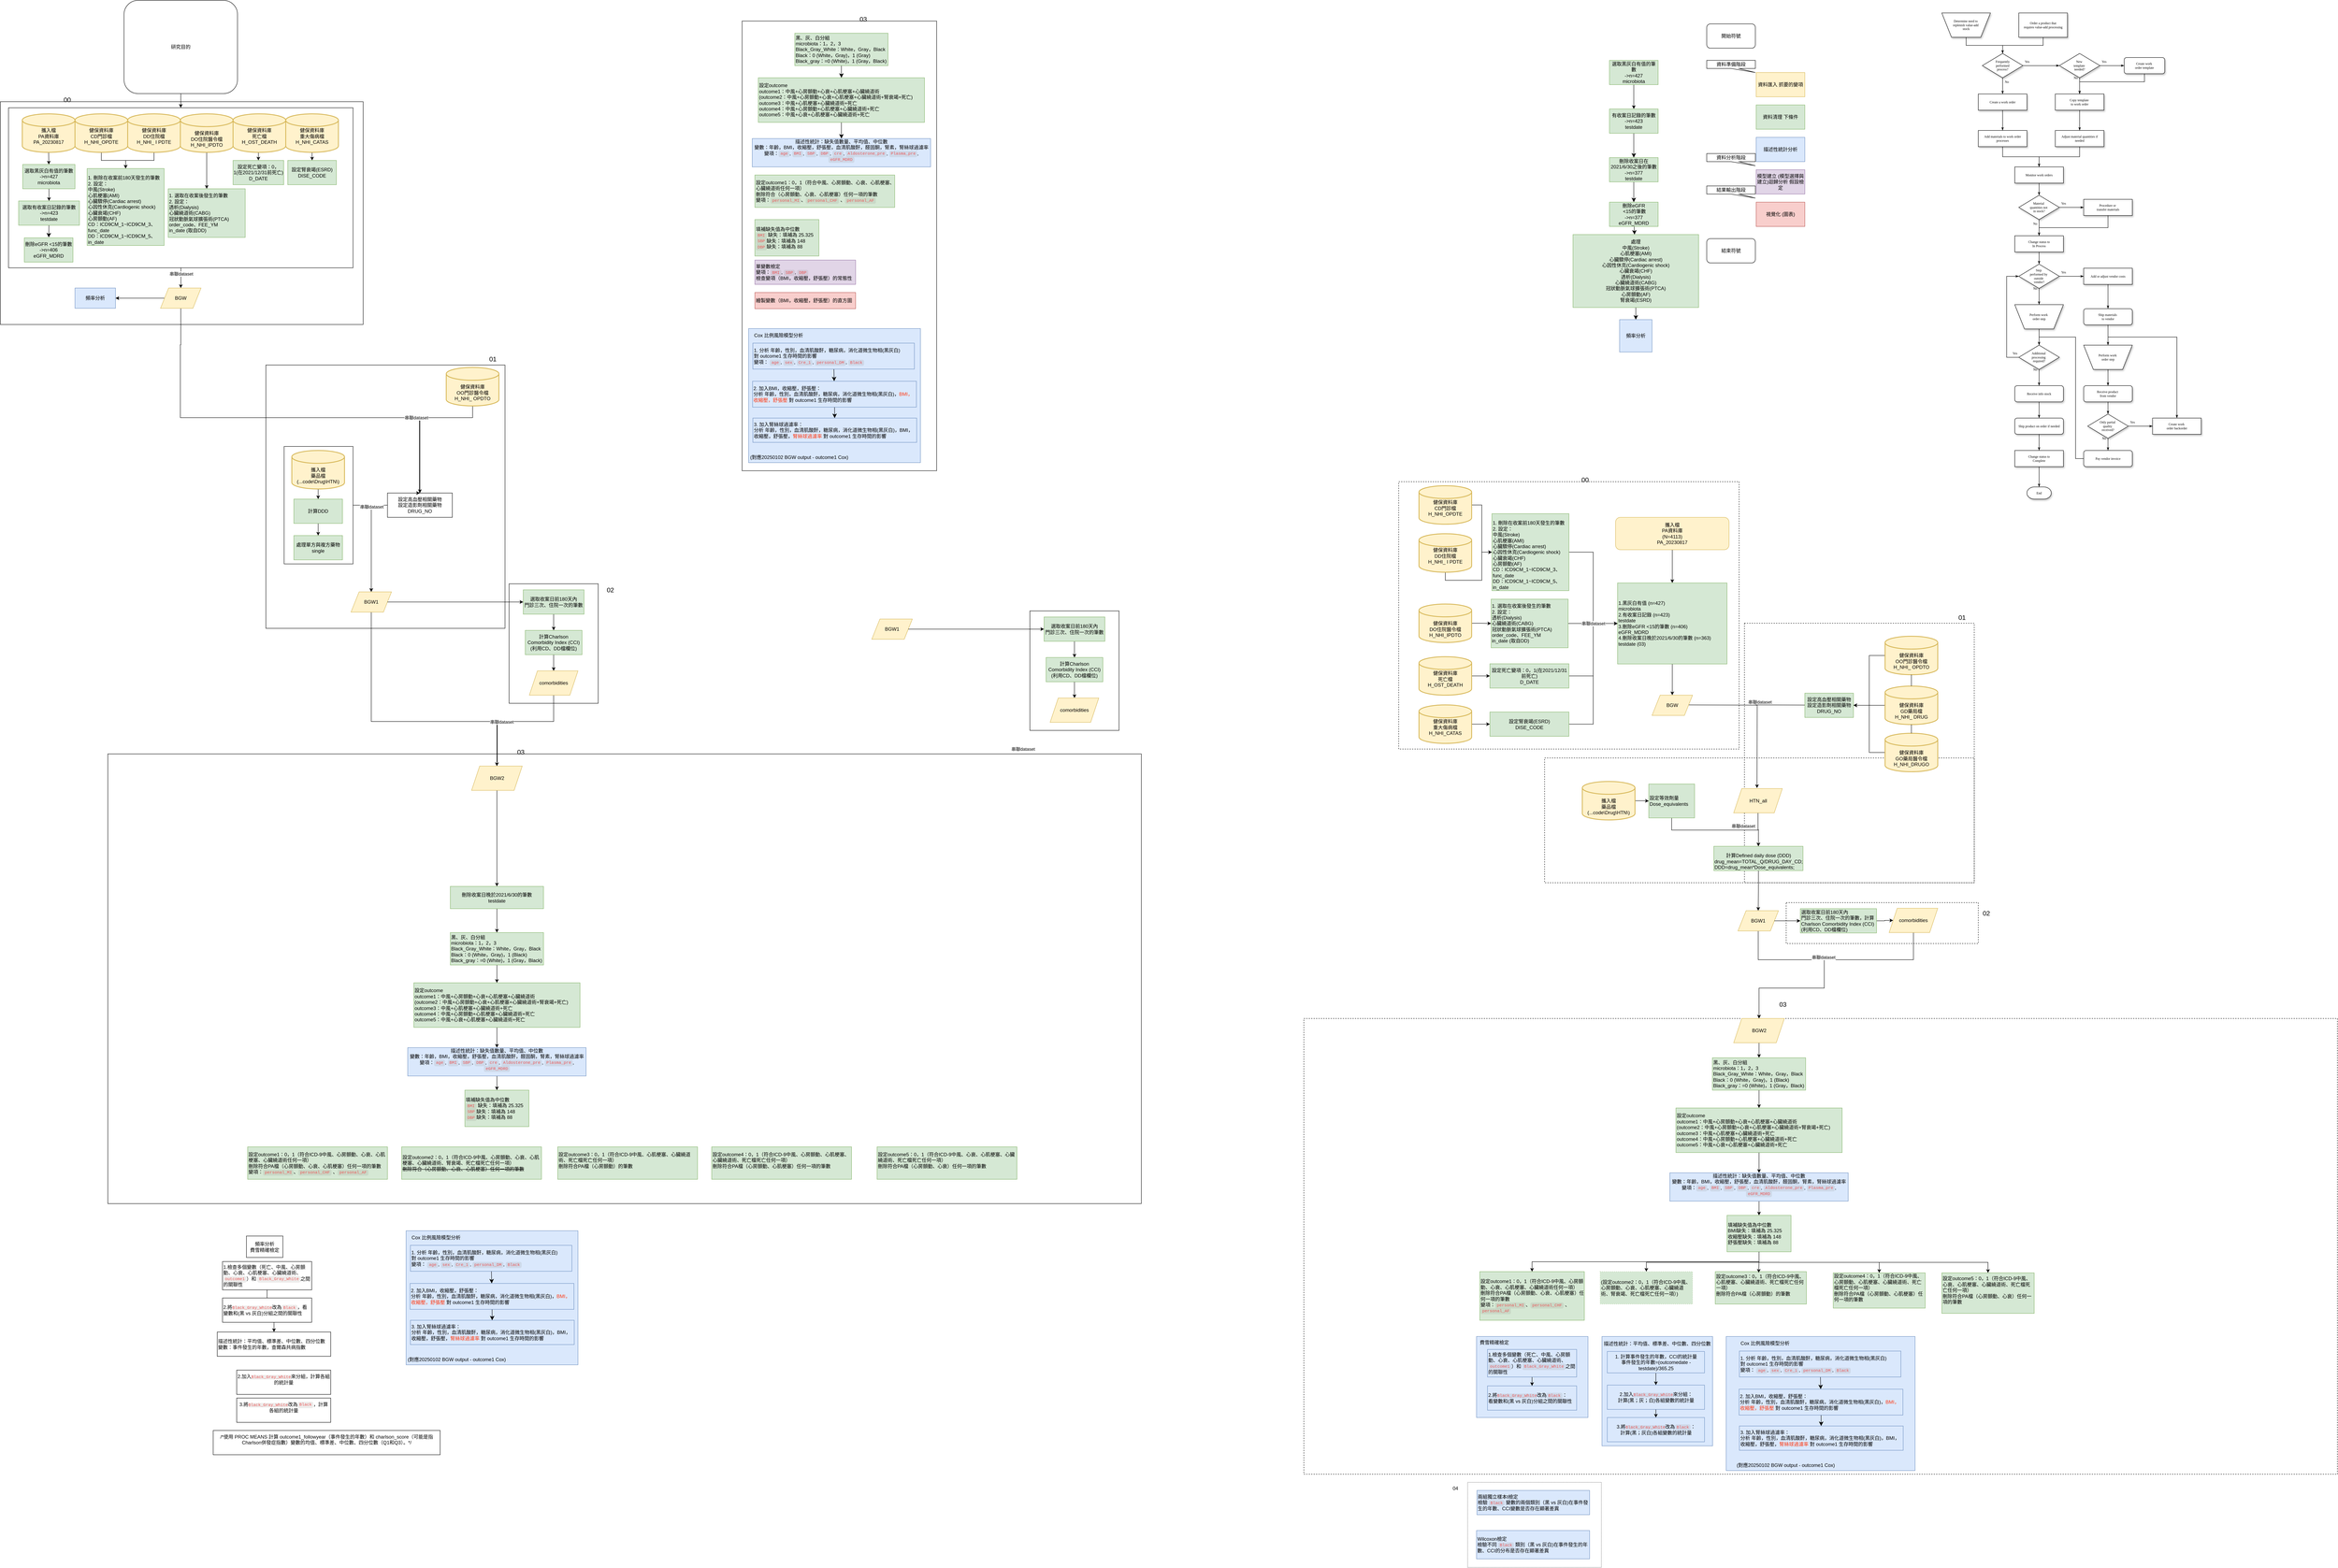 <mxfile version="26.0.6">
  <diagram name="Page-1" id="edf60f1a-56cd-e834-aa8a-f176f3a09ee4">
    <mxGraphModel dx="6115" dy="883" grid="1" gridSize="10" guides="1" tooltips="1" connect="1" arrows="1" fold="1" page="1" pageScale="1" pageWidth="1100" pageHeight="850" background="none" math="0" shadow="0">
      <root>
        <mxCell id="0" />
        <mxCell id="1" parent="0" />
        <mxCell id="RrgbvRi4uORZ6m7NdEk9-13" value="" style="rounded=0;whiteSpace=wrap;html=1;fillColor=none;dashed=1;" parent="1" vertex="1">
          <mxGeometry x="-1124" y="2535" width="2550" height="1125" as="geometry" />
        </mxCell>
        <mxCell id="ciu4FvTYWNIpz7YS5NX3-6" value="&lt;div style=&quot;&quot;&gt;&lt;br&gt;&lt;/div&gt;" style="rounded=0;whiteSpace=wrap;html=1;align=left;fillColor=#dae8fc;strokeColor=#6c8ebf;" vertex="1" parent="1">
          <mxGeometry x="-388.5" y="3320" width="273" height="270" as="geometry" />
        </mxCell>
        <mxCell id="ciu4FvTYWNIpz7YS5NX3-182" value="" style="rounded=0;whiteSpace=wrap;html=1;fillColor=#dae8fc;strokeColor=#6c8ebf;" vertex="1" parent="1">
          <mxGeometry x="-698" y="3320" width="275" height="200" as="geometry" />
        </mxCell>
        <mxCell id="ciu4FvTYWNIpz7YS5NX3-148" value="" style="rounded=0;whiteSpace=wrap;html=1;fillColor=none;dashed=1;" vertex="1" parent="1">
          <mxGeometry x="-37" y="1559.5" width="567" height="640.5" as="geometry" />
        </mxCell>
        <mxCell id="ccFABopMqbIgBS7_1jks-86" value="" style="rounded=0;whiteSpace=wrap;html=1;fillColor=none;dashed=1;" parent="1" vertex="1">
          <mxGeometry x="-530" y="1892" width="1060" height="308" as="geometry" />
        </mxCell>
        <mxCell id="MqRCWIQsL3sCiBY5EVq8-32" value="" style="rounded=0;whiteSpace=wrap;html=1;fillColor=none;dashed=1;" parent="1" vertex="1">
          <mxGeometry x="-890" y="1210" width="840" height="660" as="geometry" />
        </mxCell>
        <mxCell id="RrgbvRi4uORZ6m7NdEk9-6" value="" style="rounded=0;whiteSpace=wrap;html=1;fillColor=none;dashed=1;" parent="1" vertex="1">
          <mxGeometry x="66" y="2249" width="474" height="101" as="geometry" />
        </mxCell>
        <mxCell id="MqRCWIQsL3sCiBY5EVq8-35" value="" style="rounded=0;whiteSpace=wrap;html=1;fillColor=none;" parent="1" vertex="1">
          <mxGeometry x="-2510" y="73" width="480" height="1110" as="geometry" />
        </mxCell>
        <mxCell id="MqRCWIQsL3sCiBY5EVq8-48" value="" style="rounded=0;whiteSpace=wrap;html=1;fillColor=#dae8fc;strokeColor=#6c8ebf;" parent="1" vertex="1">
          <mxGeometry x="-2494" y="832" width="424" height="331" as="geometry" />
        </mxCell>
        <mxCell id="60e70716793133e9-31" style="edgeStyle=orthogonalEdgeStyle;rounded=0;html=1;labelBackgroundColor=none;startSize=5;endArrow=classicThin;endFill=1;endSize=5;jettySize=auto;orthogonalLoop=1;strokeWidth=1;fontFamily=Verdana;fontSize=8" parent="1" source="60e70716793133e9-2" target="60e70716793133e9-5" edge="1">
          <mxGeometry relative="1" as="geometry" />
        </mxCell>
        <mxCell id="60e70716793133e9-2" value="Determine need to&amp;nbsp;&lt;div&gt;replenish value-add&amp;nbsp;&lt;/div&gt;&lt;div&gt;stock&lt;/div&gt;" style="shape=trapezoid;whiteSpace=wrap;html=1;rounded=0;shadow=1;labelBackgroundColor=none;strokeWidth=1;fontFamily=Verdana;fontSize=8;align=center;flipV=1;" parent="1" vertex="1">
          <mxGeometry x="450" y="53" width="120" height="60" as="geometry" />
        </mxCell>
        <mxCell id="60e70716793133e9-32" style="edgeStyle=orthogonalEdgeStyle;rounded=0;html=1;labelBackgroundColor=none;startSize=5;endArrow=classicThin;endFill=1;endSize=5;jettySize=auto;orthogonalLoop=1;strokeWidth=1;fontFamily=Verdana;fontSize=8" parent="1" source="60e70716793133e9-4" target="60e70716793133e9-5" edge="1">
          <mxGeometry relative="1" as="geometry" />
        </mxCell>
        <mxCell id="60e70716793133e9-4" value="Order a product that&lt;div&gt;requires value-add processing&lt;/div&gt;" style="rounded=0;whiteSpace=wrap;html=1;shadow=1;labelBackgroundColor=none;strokeWidth=1;fontFamily=Verdana;fontSize=8;align=center;" parent="1" vertex="1">
          <mxGeometry x="640" y="53" width="120" height="60" as="geometry" />
        </mxCell>
        <mxCell id="60e70716793133e9-33" value="Yes" style="edgeStyle=orthogonalEdgeStyle;rounded=0;html=1;labelBackgroundColor=none;startSize=5;endArrow=classicThin;endFill=1;endSize=5;jettySize=auto;orthogonalLoop=1;strokeWidth=1;fontFamily=Verdana;fontSize=8" parent="1" source="60e70716793133e9-5" target="60e70716793133e9-7" edge="1">
          <mxGeometry x="-0.778" y="10" relative="1" as="geometry">
            <mxPoint as="offset" />
          </mxGeometry>
        </mxCell>
        <mxCell id="60e70716793133e9-37" value="No" style="edgeStyle=orthogonalEdgeStyle;rounded=0;html=1;labelBackgroundColor=none;startSize=5;endArrow=classicThin;endFill=1;endSize=5;jettySize=auto;orthogonalLoop=1;strokeWidth=1;fontFamily=Verdana;fontSize=8" parent="1" source="60e70716793133e9-5" target="60e70716793133e9-9" edge="1">
          <mxGeometry x="-0.5" y="10" relative="1" as="geometry">
            <mxPoint as="offset" />
          </mxGeometry>
        </mxCell>
        <mxCell id="60e70716793133e9-5" value="Frequently&lt;div&gt;performed&lt;/div&gt;&lt;div&gt;process?&lt;/div&gt;" style="rhombus;whiteSpace=wrap;html=1;rounded=0;shadow=1;labelBackgroundColor=none;strokeWidth=1;fontFamily=Verdana;fontSize=8;align=center;" parent="1" vertex="1">
          <mxGeometry x="550" y="153" width="100" height="60" as="geometry" />
        </mxCell>
        <mxCell id="60e70716793133e9-34" value="Yes" style="edgeStyle=orthogonalEdgeStyle;rounded=0;html=1;labelBackgroundColor=none;startSize=5;endArrow=classicThin;endFill=1;endSize=5;jettySize=auto;orthogonalLoop=1;strokeWidth=1;fontFamily=Verdana;fontSize=8" parent="1" source="60e70716793133e9-7" target="60e70716793133e9-8" edge="1">
          <mxGeometry x="-0.667" y="10" relative="1" as="geometry">
            <mxPoint as="offset" />
          </mxGeometry>
        </mxCell>
        <mxCell id="60e70716793133e9-35" value="No" style="edgeStyle=orthogonalEdgeStyle;rounded=0;html=1;labelBackgroundColor=none;startSize=5;endArrow=classicThin;endFill=1;endSize=5;jettySize=auto;orthogonalLoop=1;strokeWidth=1;fontFamily=Verdana;fontSize=8" parent="1" source="60e70716793133e9-7" target="60e70716793133e9-10" edge="1">
          <mxGeometry x="-1" y="-10" relative="1" as="geometry">
            <mxPoint x="790" y="233" as="targetPoint" />
            <Array as="points" />
            <mxPoint as="offset" />
          </mxGeometry>
        </mxCell>
        <mxCell id="60e70716793133e9-7" value="New&amp;nbsp;&lt;div&gt;template&amp;nbsp;&lt;/div&gt;&lt;div&gt;needed?&lt;/div&gt;" style="rhombus;whiteSpace=wrap;html=1;rounded=0;shadow=1;labelBackgroundColor=none;strokeWidth=1;fontFamily=Verdana;fontSize=8;align=center;" parent="1" vertex="1">
          <mxGeometry x="740" y="153" width="100" height="60" as="geometry" />
        </mxCell>
        <mxCell id="60e70716793133e9-36" style="edgeStyle=orthogonalEdgeStyle;rounded=0;html=1;labelBackgroundColor=none;startSize=5;endArrow=classicThin;endFill=1;endSize=5;jettySize=auto;orthogonalLoop=1;strokeWidth=1;fontFamily=Verdana;fontSize=8" parent="1" source="60e70716793133e9-8" target="60e70716793133e9-10" edge="1">
          <mxGeometry relative="1" as="geometry">
            <Array as="points">
              <mxPoint x="950" y="223" />
              <mxPoint x="790" y="223" />
            </Array>
          </mxGeometry>
        </mxCell>
        <mxCell id="60e70716793133e9-8" value="Create work&amp;nbsp;&lt;div&gt;order template&lt;/div&gt;" style="rounded=1;whiteSpace=wrap;html=1;shadow=1;labelBackgroundColor=none;strokeWidth=1;fontFamily=Verdana;fontSize=8;align=center;" parent="1" vertex="1">
          <mxGeometry x="900" y="163" width="100" height="40" as="geometry" />
        </mxCell>
        <mxCell id="60e70716793133e9-38" style="edgeStyle=orthogonalEdgeStyle;rounded=0;html=1;labelBackgroundColor=none;startSize=5;endArrow=classicThin;endFill=1;endSize=5;jettySize=auto;orthogonalLoop=1;strokeWidth=1;fontFamily=Verdana;fontSize=8" parent="1" source="60e70716793133e9-9" target="60e70716793133e9-11" edge="1">
          <mxGeometry relative="1" as="geometry" />
        </mxCell>
        <mxCell id="60e70716793133e9-9" value="Create a work order" style="whiteSpace=wrap;html=1;rounded=0;shadow=1;labelBackgroundColor=none;strokeWidth=1;fontFamily=Verdana;fontSize=8;align=center;" parent="1" vertex="1">
          <mxGeometry x="540" y="253" width="120" height="40" as="geometry" />
        </mxCell>
        <mxCell id="60e70716793133e9-39" style="edgeStyle=orthogonalEdgeStyle;rounded=0;html=1;labelBackgroundColor=none;startSize=5;endArrow=classicThin;endFill=1;endSize=5;jettySize=auto;orthogonalLoop=1;strokeWidth=1;fontFamily=Verdana;fontSize=8" parent="1" source="60e70716793133e9-10" target="60e70716793133e9-12" edge="1">
          <mxGeometry relative="1" as="geometry" />
        </mxCell>
        <mxCell id="60e70716793133e9-10" value="Copy template&amp;nbsp;&lt;div&gt;to work order&lt;/div&gt;" style="whiteSpace=wrap;html=1;rounded=0;shadow=1;labelBackgroundColor=none;strokeWidth=1;fontFamily=Verdana;fontSize=8;align=center;" parent="1" vertex="1">
          <mxGeometry x="730" y="253" width="120" height="40" as="geometry" />
        </mxCell>
        <mxCell id="60e70716793133e9-41" style="edgeStyle=orthogonalEdgeStyle;rounded=0;html=1;labelBackgroundColor=none;startSize=5;endArrow=classicThin;endFill=1;endSize=5;jettySize=auto;orthogonalLoop=1;strokeWidth=1;fontFamily=Verdana;fontSize=8" parent="1" source="60e70716793133e9-11" target="60e70716793133e9-13" edge="1">
          <mxGeometry relative="1" as="geometry" />
        </mxCell>
        <mxCell id="60e70716793133e9-11" value="Add materials to work order processes" style="whiteSpace=wrap;html=1;rounded=0;shadow=1;labelBackgroundColor=none;strokeWidth=1;fontFamily=Verdana;fontSize=8;align=center;spacing=6;" parent="1" vertex="1">
          <mxGeometry x="540" y="343" width="120" height="40" as="geometry" />
        </mxCell>
        <mxCell id="60e70716793133e9-40" style="edgeStyle=orthogonalEdgeStyle;rounded=0;html=1;labelBackgroundColor=none;startSize=5;endArrow=classicThin;endFill=1;endSize=5;jettySize=auto;orthogonalLoop=1;strokeWidth=1;fontFamily=Verdana;fontSize=8" parent="1" source="60e70716793133e9-12" target="60e70716793133e9-13" edge="1">
          <mxGeometry relative="1" as="geometry" />
        </mxCell>
        <mxCell id="60e70716793133e9-12" value="Adjust material quantities if needed" style="whiteSpace=wrap;html=1;rounded=0;shadow=1;labelBackgroundColor=none;strokeWidth=1;fontFamily=Verdana;fontSize=8;align=center;spacing=6;" parent="1" vertex="1">
          <mxGeometry x="730" y="343" width="120" height="40" as="geometry" />
        </mxCell>
        <mxCell id="60e70716793133e9-42" style="edgeStyle=orthogonalEdgeStyle;rounded=0;html=1;labelBackgroundColor=none;startSize=5;endArrow=classicThin;endFill=1;endSize=5;jettySize=auto;orthogonalLoop=1;strokeWidth=1;fontFamily=Verdana;fontSize=8" parent="1" source="60e70716793133e9-13" target="60e70716793133e9-14" edge="1">
          <mxGeometry relative="1" as="geometry" />
        </mxCell>
        <mxCell id="60e70716793133e9-13" value="Monitor work orders" style="whiteSpace=wrap;html=1;rounded=0;shadow=1;labelBackgroundColor=none;strokeWidth=1;fontFamily=Verdana;fontSize=8;align=center;" parent="1" vertex="1">
          <mxGeometry x="630" y="433" width="120" height="40" as="geometry" />
        </mxCell>
        <mxCell id="60e70716793133e9-43" value="Yes" style="edgeStyle=orthogonalEdgeStyle;rounded=0;html=1;labelBackgroundColor=none;startSize=5;endArrow=classicThin;endFill=1;endSize=5;jettySize=auto;orthogonalLoop=1;strokeWidth=1;fontFamily=Verdana;fontSize=8" parent="1" source="60e70716793133e9-14" target="60e70716793133e9-15" edge="1">
          <mxGeometry x="-0.667" y="10" relative="1" as="geometry">
            <mxPoint as="offset" />
          </mxGeometry>
        </mxCell>
        <mxCell id="60e70716793133e9-44" value="No" style="edgeStyle=orthogonalEdgeStyle;rounded=0;html=1;labelBackgroundColor=none;startSize=5;endArrow=classicThin;endFill=1;endSize=5;jettySize=auto;orthogonalLoop=1;strokeWidth=1;fontFamily=Verdana;fontSize=8" parent="1" source="60e70716793133e9-14" target="60e70716793133e9-16" edge="1">
          <mxGeometry x="-0.5" y="-10" relative="1" as="geometry">
            <mxPoint as="offset" />
          </mxGeometry>
        </mxCell>
        <mxCell id="60e70716793133e9-14" value="Material&amp;nbsp;&lt;div&gt;quantities not&amp;nbsp;&lt;/div&gt;&lt;div&gt;in stock?&lt;/div&gt;" style="rhombus;whiteSpace=wrap;html=1;rounded=0;shadow=1;labelBackgroundColor=none;strokeWidth=1;fontFamily=Verdana;fontSize=8;align=center;" parent="1" vertex="1">
          <mxGeometry x="640" y="503" width="100" height="60" as="geometry" />
        </mxCell>
        <mxCell id="60e70716793133e9-45" style="edgeStyle=orthogonalEdgeStyle;rounded=0;html=1;labelBackgroundColor=none;startSize=5;endArrow=classicThin;endFill=1;endSize=5;jettySize=auto;orthogonalLoop=1;strokeWidth=1;fontFamily=Verdana;fontSize=8" parent="1" source="60e70716793133e9-15" target="60e70716793133e9-16" edge="1">
          <mxGeometry relative="1" as="geometry">
            <Array as="points">
              <mxPoint x="860" y="583" />
              <mxPoint x="690" y="583" />
            </Array>
          </mxGeometry>
        </mxCell>
        <mxCell id="60e70716793133e9-15" value="Procedure or&amp;nbsp;&lt;div&gt;transfer materials&lt;/div&gt;" style="whiteSpace=wrap;html=1;rounded=0;shadow=1;labelBackgroundColor=none;strokeWidth=1;fontFamily=Verdana;fontSize=8;align=center;" parent="1" vertex="1">
          <mxGeometry x="800" y="513" width="120" height="40" as="geometry" />
        </mxCell>
        <mxCell id="60e70716793133e9-46" style="edgeStyle=orthogonalEdgeStyle;rounded=0;html=1;labelBackgroundColor=none;startSize=5;endArrow=classicThin;endFill=1;endSize=5;jettySize=auto;orthogonalLoop=1;strokeWidth=1;fontFamily=Verdana;fontSize=8" parent="1" source="60e70716793133e9-16" target="60e70716793133e9-17" edge="1">
          <mxGeometry relative="1" as="geometry" />
        </mxCell>
        <mxCell id="60e70716793133e9-16" value="Change status to&lt;div&gt;In Process&lt;/div&gt;" style="whiteSpace=wrap;html=1;rounded=0;shadow=1;labelBackgroundColor=none;strokeWidth=1;fontFamily=Verdana;fontSize=8;align=center;" parent="1" vertex="1">
          <mxGeometry x="630" y="603" width="120" height="40" as="geometry" />
        </mxCell>
        <mxCell id="60e70716793133e9-47" value="Yes" style="edgeStyle=orthogonalEdgeStyle;rounded=0;html=1;labelBackgroundColor=none;startSize=5;endArrow=classicThin;endFill=1;endSize=5;jettySize=auto;orthogonalLoop=1;strokeWidth=1;fontFamily=Verdana;fontSize=8" parent="1" source="60e70716793133e9-17" target="60e70716793133e9-18" edge="1">
          <mxGeometry x="-0.667" y="10" relative="1" as="geometry">
            <mxPoint as="offset" />
          </mxGeometry>
        </mxCell>
        <mxCell id="60e70716793133e9-50" value="No" style="edgeStyle=orthogonalEdgeStyle;rounded=0;html=1;labelBackgroundColor=none;startSize=5;endArrow=classicThin;endFill=1;endSize=5;jettySize=auto;orthogonalLoop=1;strokeWidth=1;fontFamily=Verdana;fontSize=8" parent="1" source="60e70716793133e9-17" target="60e70716793133e9-19" edge="1">
          <mxGeometry x="-1" y="-10" relative="1" as="geometry">
            <mxPoint as="offset" />
          </mxGeometry>
        </mxCell>
        <mxCell id="60e70716793133e9-17" value="Step&amp;nbsp;&lt;div&gt;performed by&amp;nbsp;&lt;/div&gt;&lt;div&gt;outside&amp;nbsp;&lt;/div&gt;&lt;div&gt;vendor?&lt;/div&gt;" style="rhombus;whiteSpace=wrap;html=1;rounded=0;shadow=1;labelBackgroundColor=none;strokeWidth=1;fontFamily=Verdana;fontSize=8;align=center;" parent="1" vertex="1">
          <mxGeometry x="640" y="673" width="100" height="60" as="geometry" />
        </mxCell>
        <mxCell id="60e70716793133e9-48" style="edgeStyle=orthogonalEdgeStyle;rounded=0;html=1;labelBackgroundColor=none;startSize=5;endArrow=classicThin;endFill=1;endSize=5;jettySize=auto;orthogonalLoop=1;strokeWidth=1;fontFamily=Verdana;fontSize=8" parent="1" source="60e70716793133e9-18" target="60e70716793133e9-20" edge="1">
          <mxGeometry relative="1" as="geometry" />
        </mxCell>
        <mxCell id="60e70716793133e9-18" value="Add or adjust vendor costs" style="whiteSpace=wrap;html=1;rounded=0;shadow=1;labelBackgroundColor=none;strokeWidth=1;fontFamily=Verdana;fontSize=8;align=center;" parent="1" vertex="1">
          <mxGeometry x="800" y="683" width="120" height="40" as="geometry" />
        </mxCell>
        <mxCell id="60e70716793133e9-52" style="edgeStyle=orthogonalEdgeStyle;rounded=0;html=1;labelBackgroundColor=none;startSize=5;endArrow=classicThin;endFill=1;endSize=5;jettySize=auto;orthogonalLoop=1;strokeWidth=1;fontFamily=Verdana;fontSize=8" parent="1" source="60e70716793133e9-19" target="60e70716793133e9-21" edge="1">
          <mxGeometry relative="1" as="geometry" />
        </mxCell>
        <mxCell id="60e70716793133e9-19" value="Perform work&amp;nbsp;&lt;div&gt;order step&lt;/div&gt;" style="shape=trapezoid;whiteSpace=wrap;html=1;rounded=0;shadow=1;labelBackgroundColor=none;strokeWidth=1;fontFamily=Verdana;fontSize=8;align=center;flipV=1;" parent="1" vertex="1">
          <mxGeometry x="630" y="773" width="120" height="60" as="geometry" />
        </mxCell>
        <mxCell id="60e70716793133e9-49" style="edgeStyle=orthogonalEdgeStyle;rounded=0;html=1;labelBackgroundColor=none;startSize=5;endArrow=classicThin;endFill=1;endSize=5;jettySize=auto;orthogonalLoop=1;strokeWidth=1;fontFamily=Verdana;fontSize=8" parent="1" source="60e70716793133e9-20" target="60e70716793133e9-22" edge="1">
          <mxGeometry relative="1" as="geometry" />
        </mxCell>
        <mxCell id="60e70716793133e9-53" style="edgeStyle=orthogonalEdgeStyle;rounded=0;html=1;labelBackgroundColor=none;startSize=5;endArrow=classicThin;endFill=1;endSize=5;jettySize=auto;orthogonalLoop=1;strokeWidth=1;fontFamily=Verdana;fontSize=8" parent="1" source="60e70716793133e9-20" target="60e70716793133e9-27" edge="1">
          <mxGeometry relative="1" as="geometry">
            <Array as="points">
              <mxPoint x="860" y="853" />
              <mxPoint x="1030" y="853" />
            </Array>
          </mxGeometry>
        </mxCell>
        <mxCell id="60e70716793133e9-20" value="Ship materials&amp;nbsp;&lt;div&gt;to vendor&lt;/div&gt;" style="rounded=1;whiteSpace=wrap;html=1;shadow=1;labelBackgroundColor=none;strokeWidth=1;fontFamily=Verdana;fontSize=8;align=center;" parent="1" vertex="1">
          <mxGeometry x="800" y="783" width="120" height="40" as="geometry" />
        </mxCell>
        <mxCell id="60e70716793133e9-51" value="Yes" style="edgeStyle=orthogonalEdgeStyle;rounded=0;html=1;labelBackgroundColor=none;startSize=5;endArrow=classicThin;endFill=1;endSize=5;jettySize=auto;orthogonalLoop=1;strokeWidth=1;fontFamily=Verdana;fontSize=8" parent="1" source="60e70716793133e9-21" target="60e70716793133e9-17" edge="1">
          <mxGeometry x="-0.692" y="-20" relative="1" as="geometry">
            <Array as="points">
              <mxPoint x="610" y="903.0" />
              <mxPoint x="610" y="703" />
            </Array>
            <mxPoint as="offset" />
          </mxGeometry>
        </mxCell>
        <mxCell id="60e70716793133e9-54" value="No" style="edgeStyle=orthogonalEdgeStyle;rounded=0;html=1;labelBackgroundColor=none;startSize=5;endArrow=classicThin;endFill=1;endSize=5;jettySize=auto;orthogonalLoop=1;strokeWidth=1;fontFamily=Verdana;fontSize=8" parent="1" source="60e70716793133e9-21" target="60e70716793133e9-23" edge="1">
          <mxGeometry x="-1" y="-10" relative="1" as="geometry">
            <mxPoint as="offset" />
          </mxGeometry>
        </mxCell>
        <mxCell id="60e70716793133e9-21" value="Additional&amp;nbsp;&lt;div&gt;processing&amp;nbsp;&lt;/div&gt;&lt;div&gt;required?&lt;/div&gt;" style="rhombus;whiteSpace=wrap;html=1;rounded=0;shadow=1;labelBackgroundColor=none;strokeWidth=1;fontFamily=Verdana;fontSize=8;align=center;" parent="1" vertex="1">
          <mxGeometry x="640" y="873" width="100" height="60" as="geometry" />
        </mxCell>
        <mxCell id="60e70716793133e9-58" style="edgeStyle=orthogonalEdgeStyle;rounded=0;html=1;labelBackgroundColor=none;startSize=5;endArrow=classicThin;endFill=1;endSize=5;jettySize=auto;orthogonalLoop=1;strokeWidth=1;fontFamily=Verdana;fontSize=8" parent="1" source="60e70716793133e9-22" target="60e70716793133e9-24" edge="1">
          <mxGeometry relative="1" as="geometry" />
        </mxCell>
        <mxCell id="60e70716793133e9-22" value="Perform work&amp;nbsp;&lt;div&gt;order step&lt;/div&gt;" style="shape=trapezoid;whiteSpace=wrap;html=1;rounded=0;shadow=1;labelBackgroundColor=none;strokeWidth=1;fontFamily=Verdana;fontSize=8;align=center;flipV=1;" parent="1" vertex="1">
          <mxGeometry x="800" y="873" width="120" height="60" as="geometry" />
        </mxCell>
        <mxCell id="60e70716793133e9-55" style="edgeStyle=orthogonalEdgeStyle;rounded=0;html=1;labelBackgroundColor=none;startSize=5;endArrow=classicThin;endFill=1;endSize=5;jettySize=auto;orthogonalLoop=1;strokeWidth=1;fontFamily=Verdana;fontSize=8" parent="1" source="60e70716793133e9-23" target="60e70716793133e9-25" edge="1">
          <mxGeometry relative="1" as="geometry" />
        </mxCell>
        <mxCell id="60e70716793133e9-23" value="Receive info stock" style="rounded=1;whiteSpace=wrap;html=1;shadow=1;labelBackgroundColor=none;strokeWidth=1;fontFamily=Verdana;fontSize=8;align=center;" parent="1" vertex="1">
          <mxGeometry x="630" y="973" width="120" height="40" as="geometry" />
        </mxCell>
        <mxCell id="60e70716793133e9-59" style="edgeStyle=orthogonalEdgeStyle;rounded=0;html=1;labelBackgroundColor=none;startSize=5;endArrow=classicThin;endFill=1;endSize=5;jettySize=auto;orthogonalLoop=1;strokeWidth=1;fontFamily=Verdana;fontSize=8" parent="1" source="60e70716793133e9-24" target="60e70716793133e9-26" edge="1">
          <mxGeometry relative="1" as="geometry" />
        </mxCell>
        <mxCell id="60e70716793133e9-24" value="Receive product&amp;nbsp;&lt;div&gt;from vendor&lt;/div&gt;" style="rounded=1;whiteSpace=wrap;html=1;shadow=1;labelBackgroundColor=none;strokeWidth=1;fontFamily=Verdana;fontSize=8;align=center;" parent="1" vertex="1">
          <mxGeometry x="800" y="973" width="120" height="40" as="geometry" />
        </mxCell>
        <mxCell id="60e70716793133e9-56" style="edgeStyle=orthogonalEdgeStyle;rounded=0;html=1;labelBackgroundColor=none;startSize=5;endArrow=classicThin;endFill=1;endSize=5;jettySize=auto;orthogonalLoop=1;strokeWidth=1;fontFamily=Verdana;fontSize=8" parent="1" source="60e70716793133e9-25" target="60e70716793133e9-28" edge="1">
          <mxGeometry relative="1" as="geometry" />
        </mxCell>
        <mxCell id="60e70716793133e9-25" value="Ship product on order if needed" style="rounded=1;whiteSpace=wrap;html=1;shadow=1;labelBackgroundColor=none;strokeWidth=1;fontFamily=Verdana;fontSize=8;align=center;" parent="1" vertex="1">
          <mxGeometry x="630" y="1053" width="120" height="40" as="geometry" />
        </mxCell>
        <mxCell id="60e70716793133e9-60" value="No" style="edgeStyle=orthogonalEdgeStyle;rounded=0;html=1;labelBackgroundColor=none;startSize=5;endArrow=classicThin;endFill=1;endSize=5;jettySize=auto;orthogonalLoop=1;strokeWidth=1;fontFamily=Verdana;fontSize=8" parent="1" source="60e70716793133e9-26" target="60e70716793133e9-29" edge="1">
          <mxGeometry x="0.2" y="14" relative="1" as="geometry">
            <mxPoint x="-24" y="-10" as="offset" />
          </mxGeometry>
        </mxCell>
        <mxCell id="60e70716793133e9-61" value="Yes" style="edgeStyle=orthogonalEdgeStyle;rounded=0;html=1;labelBackgroundColor=none;startSize=5;endArrow=classicThin;endFill=1;endSize=5;jettySize=auto;orthogonalLoop=1;strokeWidth=1;fontFamily=Verdana;fontSize=8" parent="1" source="60e70716793133e9-26" target="60e70716793133e9-27" edge="1">
          <mxGeometry x="-0.667" y="10" relative="1" as="geometry">
            <mxPoint as="offset" />
          </mxGeometry>
        </mxCell>
        <mxCell id="60e70716793133e9-26" value="Only partial&amp;nbsp;&lt;div&gt;quality&amp;nbsp;&lt;/div&gt;&lt;div&gt;received?&lt;/div&gt;" style="rhombus;whiteSpace=wrap;html=1;rounded=0;shadow=1;labelBackgroundColor=none;strokeWidth=1;fontFamily=Verdana;fontSize=8;align=center;" parent="1" vertex="1">
          <mxGeometry x="810" y="1043" width="100" height="60" as="geometry" />
        </mxCell>
        <mxCell id="60e70716793133e9-27" value="Create work&amp;nbsp;&lt;div&gt;order backorder&lt;/div&gt;" style="whiteSpace=wrap;html=1;rounded=0;shadow=1;labelBackgroundColor=none;strokeWidth=1;fontFamily=Verdana;fontSize=8;align=center;" parent="1" vertex="1">
          <mxGeometry x="970" y="1053" width="120" height="40" as="geometry" />
        </mxCell>
        <mxCell id="60e70716793133e9-57" style="edgeStyle=orthogonalEdgeStyle;rounded=0;html=1;labelBackgroundColor=none;startSize=5;endArrow=classicThin;endFill=1;endSize=5;jettySize=auto;orthogonalLoop=1;strokeWidth=1;fontFamily=Verdana;fontSize=8" parent="1" source="60e70716793133e9-28" target="60e70716793133e9-30" edge="1">
          <mxGeometry relative="1" as="geometry" />
        </mxCell>
        <mxCell id="60e70716793133e9-28" value="Change status to&lt;div&gt;Complete&lt;/div&gt;" style="whiteSpace=wrap;html=1;rounded=0;shadow=1;labelBackgroundColor=none;strokeWidth=1;fontFamily=Verdana;fontSize=8;align=center;" parent="1" vertex="1">
          <mxGeometry x="630" y="1133" width="120" height="40" as="geometry" />
        </mxCell>
        <mxCell id="60e70716793133e9-62" style="edgeStyle=orthogonalEdgeStyle;rounded=0;html=1;labelBackgroundColor=none;startSize=5;endArrow=classicThin;endFill=1;endSize=5;jettySize=auto;orthogonalLoop=1;strokeWidth=1;fontFamily=Verdana;fontSize=8" parent="1" source="60e70716793133e9-29" target="60e70716793133e9-21" edge="1">
          <mxGeometry relative="1" as="geometry">
            <Array as="points">
              <mxPoint x="780" y="1153" />
              <mxPoint x="780" y="853" />
              <mxPoint x="690" y="853" />
            </Array>
          </mxGeometry>
        </mxCell>
        <mxCell id="60e70716793133e9-29" value="Pay vendor invoice" style="rounded=1;whiteSpace=wrap;html=1;shadow=1;labelBackgroundColor=none;strokeWidth=1;fontFamily=Verdana;fontSize=8;align=center;" parent="1" vertex="1">
          <mxGeometry x="800" y="1133" width="120" height="40" as="geometry" />
        </mxCell>
        <mxCell id="60e70716793133e9-30" value="End" style="strokeWidth=1;html=1;shape=mxgraph.flowchart.terminator;whiteSpace=wrap;rounded=0;shadow=1;labelBackgroundColor=none;fontFamily=Verdana;fontSize=8;align=center;" parent="1" vertex="1">
          <mxGeometry x="660" y="1223" width="60" height="30" as="geometry" />
        </mxCell>
        <mxCell id="MqRCWIQsL3sCiBY5EVq8-1" value="開始符號" style="rounded=1;whiteSpace=wrap;html=1;" parent="1" vertex="1">
          <mxGeometry x="-130" y="80" width="120" height="60" as="geometry" />
        </mxCell>
        <mxCell id="MqRCWIQsL3sCiBY5EVq8-5" value="結束符號" style="rounded=1;whiteSpace=wrap;html=1;" parent="1" vertex="1">
          <mxGeometry x="-130" y="610" width="120" height="60" as="geometry" />
        </mxCell>
        <mxCell id="MqRCWIQsL3sCiBY5EVq8-6" value="資料匯入 抓要的變項" style="rounded=0;whiteSpace=wrap;html=1;fillColor=#fff2cc;strokeColor=#d6b656;" parent="1" vertex="1">
          <mxGeometry x="-8" y="200" width="120" height="60" as="geometry" />
        </mxCell>
        <mxCell id="MqRCWIQsL3sCiBY5EVq8-7" value="資料清理 下條件" style="rounded=0;whiteSpace=wrap;html=1;fillColor=#d5e8d4;strokeColor=#82b366;" parent="1" vertex="1">
          <mxGeometry x="-8" y="280" width="120" height="60" as="geometry" />
        </mxCell>
        <mxCell id="MqRCWIQsL3sCiBY5EVq8-8" value="描述性統計分析" style="rounded=0;whiteSpace=wrap;html=1;fillColor=#dae8fc;strokeColor=#6c8ebf;" parent="1" vertex="1">
          <mxGeometry x="-8" y="360" width="120" height="60" as="geometry" />
        </mxCell>
        <mxCell id="MqRCWIQsL3sCiBY5EVq8-9" value="模型建立 (模型選擇與建立)迴歸分析 假設檢定" style="rounded=0;whiteSpace=wrap;html=1;fillColor=#e1d5e7;strokeColor=#9673a6;" parent="1" vertex="1">
          <mxGeometry x="-8" y="440" width="120" height="60" as="geometry" />
        </mxCell>
        <mxCell id="MqRCWIQsL3sCiBY5EVq8-10" value="視覺化 (圖表)" style="rounded=0;whiteSpace=wrap;html=1;fillColor=#f8cecc;strokeColor=#b85450;" parent="1" vertex="1">
          <mxGeometry x="-8" y="520" width="120" height="60" as="geometry" />
        </mxCell>
        <mxCell id="MqRCWIQsL3sCiBY5EVq8-11" value="結果輸出階段" style="shape=callout;whiteSpace=wrap;html=1;perimeter=calloutPerimeter;base=20;position2=1;size=10;position=0.5;" parent="1" vertex="1">
          <mxGeometry x="-130" y="480" width="120" height="30" as="geometry" />
        </mxCell>
        <mxCell id="MqRCWIQsL3sCiBY5EVq8-12" value="資料分析階段" style="shape=callout;whiteSpace=wrap;html=1;perimeter=calloutPerimeter;base=20;position2=1;size=10;position=0.5;" parent="1" vertex="1">
          <mxGeometry x="-130" y="400" width="120" height="30" as="geometry" />
        </mxCell>
        <mxCell id="MqRCWIQsL3sCiBY5EVq8-13" value="資料準備階段" style="shape=callout;whiteSpace=wrap;html=1;perimeter=calloutPerimeter;base=20;position2=1;size=10;position=0.5;" parent="1" vertex="1">
          <mxGeometry x="-130" y="170" width="120" height="30" as="geometry" />
        </mxCell>
        <mxCell id="MqRCWIQsL3sCiBY5EVq8-20" value="" style="edgeStyle=none;curved=1;rounded=0;orthogonalLoop=1;jettySize=auto;html=1;fontSize=12;entryX=0.5;entryY=0;entryDx=0;entryDy=0;" parent="1" source="MqRCWIQsL3sCiBY5EVq8-15" target="MqRCWIQsL3sCiBY5EVq8-16" edge="1">
          <mxGeometry relative="1" as="geometry" />
        </mxCell>
        <mxCell id="MqRCWIQsL3sCiBY5EVq8-15" value="選取黑灰白有值的筆數&lt;div&gt;-&amp;gt;n=427&lt;/div&gt;&lt;div&gt;microbiota&lt;/div&gt;" style="rounded=0;whiteSpace=wrap;html=1;fillColor=#d5e8d4;strokeColor=#82b366;" parent="1" vertex="1">
          <mxGeometry x="-370" y="170" width="120" height="60" as="geometry" />
        </mxCell>
        <mxCell id="MqRCWIQsL3sCiBY5EVq8-18" value="" style="edgeStyle=none;curved=1;rounded=0;orthogonalLoop=1;jettySize=auto;html=1;fontSize=12;startSize=8;endSize=8;" parent="1" source="MqRCWIQsL3sCiBY5EVq8-16" target="MqRCWIQsL3sCiBY5EVq8-17" edge="1">
          <mxGeometry relative="1" as="geometry" />
        </mxCell>
        <mxCell id="MqRCWIQsL3sCiBY5EVq8-16" value="&lt;div&gt;&lt;span style=&quot;background-color: transparent; color: light-dark(rgb(0, 0, 0), rgb(255, 255, 255));&quot;&gt;有&lt;/span&gt;收案日記錄&lt;span style=&quot;background-color: transparent; color: light-dark(rgb(0, 0, 0), rgb(255, 255, 255));&quot;&gt;的&lt;/span&gt;&lt;span style=&quot;background-color: transparent; color: light-dark(rgb(0, 0, 0), rgb(255, 255, 255));&quot;&gt;筆數&lt;/span&gt;&lt;/div&gt;&lt;div&gt;-&amp;gt;n=423&lt;/div&gt;&lt;div&gt;testdate&lt;/div&gt;" style="rounded=0;whiteSpace=wrap;html=1;fillColor=#d5e8d4;strokeColor=#82b366;" parent="1" vertex="1">
          <mxGeometry x="-370" y="290" width="120" height="60" as="geometry" />
        </mxCell>
        <mxCell id="MqRCWIQsL3sCiBY5EVq8-26" value="" style="edgeStyle=none;curved=1;rounded=0;orthogonalLoop=1;jettySize=auto;html=1;fontSize=12;startSize=8;endSize=8;" parent="1" source="MqRCWIQsL3sCiBY5EVq8-17" target="MqRCWIQsL3sCiBY5EVq8-25" edge="1">
          <mxGeometry relative="1" as="geometry" />
        </mxCell>
        <mxCell id="MqRCWIQsL3sCiBY5EVq8-17" value="&lt;div&gt;刪除收案日在2021/6/30之後的筆數&lt;/div&gt;&lt;div&gt;-&amp;gt;n=377&lt;/div&gt;&lt;div&gt;testdate&lt;/div&gt;" style="rounded=0;whiteSpace=wrap;html=1;fillColor=#d5e8d4;strokeColor=#82b366;" parent="1" vertex="1">
          <mxGeometry x="-370" y="410" width="120" height="60" as="geometry" />
        </mxCell>
        <mxCell id="MqRCWIQsL3sCiBY5EVq8-28" value="" style="edgeStyle=none;curved=1;rounded=0;orthogonalLoop=1;jettySize=auto;html=1;fontSize=12;startSize=8;endSize=8;" parent="1" source="MqRCWIQsL3sCiBY5EVq8-25" target="MqRCWIQsL3sCiBY5EVq8-27" edge="1">
          <mxGeometry relative="1" as="geometry" />
        </mxCell>
        <mxCell id="MqRCWIQsL3sCiBY5EVq8-25" value="&lt;div&gt;刪除&lt;span style=&quot;background-color: transparent; color: light-dark(rgb(0, 0, 0), rgb(255, 255, 255));&quot;&gt;eGFR&lt;/span&gt;&lt;/div&gt;&lt;div&gt;&amp;nbsp;&amp;lt;15的筆數&lt;/div&gt;&lt;div&gt;-&amp;gt;n=377&lt;/div&gt;&lt;div&gt;eGFR_MDRD&lt;/div&gt;" style="rounded=0;whiteSpace=wrap;html=1;fillColor=#d5e8d4;strokeColor=#82b366;" parent="1" vertex="1">
          <mxGeometry x="-370" y="520" width="120" height="60" as="geometry" />
        </mxCell>
        <mxCell id="MqRCWIQsL3sCiBY5EVq8-30" value="" style="edgeStyle=none;curved=1;rounded=0;orthogonalLoop=1;jettySize=auto;html=1;fontSize=12;startSize=8;endSize=8;" parent="1" source="MqRCWIQsL3sCiBY5EVq8-27" target="MqRCWIQsL3sCiBY5EVq8-29" edge="1">
          <mxGeometry relative="1" as="geometry" />
        </mxCell>
        <mxCell id="MqRCWIQsL3sCiBY5EVq8-27" value="&lt;div&gt;處理&lt;/div&gt;&lt;div&gt;中風(Stroke)&lt;/div&gt;&lt;div&gt;心肌梗塞(AMI)&lt;/div&gt;&lt;div&gt;心臟驟停(Cardiac arrest)&lt;/div&gt;&lt;div&gt;心因性休克(Cardiogenic shock)&lt;/div&gt;&lt;div&gt;心臟衰竭(CHF)&lt;/div&gt;&lt;div&gt;透析(Dialysis)&lt;/div&gt;&lt;div&gt;&lt;span style=&quot;text-align: left; background-color: transparent; color: light-dark(rgb(0, 0, 0), rgb(255, 255, 255));&quot;&gt;心臟繞道術&lt;/span&gt;(CABG)&lt;/div&gt;&lt;div&gt;冠狀動脈氣球擴張術(PTCA)&lt;/div&gt;&lt;div&gt;心房顫動(AF)&lt;/div&gt;&lt;div&gt;&lt;span style=&quot;text-align: left; background-color: transparent; color: light-dark(rgb(0, 0, 0), rgb(255, 255, 255));&quot;&gt;腎衰竭&lt;/span&gt;(ESRD)&lt;/div&gt;" style="rounded=0;whiteSpace=wrap;html=1;fillColor=#d5e8d4;strokeColor=#82b366;" parent="1" vertex="1">
          <mxGeometry x="-460" y="600" width="310" height="180" as="geometry" />
        </mxCell>
        <mxCell id="MqRCWIQsL3sCiBY5EVq8-29" value="頻率分析" style="whiteSpace=wrap;html=1;aspect=fixed;fillColor=#dae8fc;strokeColor=#6c8ebf;" parent="1" vertex="1">
          <mxGeometry x="-345" y="810" width="80" height="80" as="geometry" />
        </mxCell>
        <mxCell id="MqRCWIQsL3sCiBY5EVq8-33" value="00" style="text;html=1;align=center;verticalAlign=middle;whiteSpace=wrap;rounded=0;fontSize=16;" parent="1" vertex="1">
          <mxGeometry x="-460" y="1190" width="60" height="30" as="geometry" />
        </mxCell>
        <mxCell id="MqRCWIQsL3sCiBY5EVq8-36" value="03" style="text;html=1;align=center;verticalAlign=middle;whiteSpace=wrap;rounded=0;fontSize=16;" parent="1" vertex="1">
          <mxGeometry x="-2241" y="53" width="60" height="30" as="geometry" />
        </mxCell>
        <mxCell id="MqRCWIQsL3sCiBY5EVq8-39" value="" style="edgeStyle=none;curved=1;rounded=0;orthogonalLoop=1;jettySize=auto;html=1;fontSize=12;startSize=8;endSize=8;" parent="1" source="MqRCWIQsL3sCiBY5EVq8-37" target="MqRCWIQsL3sCiBY5EVq8-38" edge="1">
          <mxGeometry relative="1" as="geometry" />
        </mxCell>
        <mxCell id="MqRCWIQsL3sCiBY5EVq8-37" value="黑、灰、白分組&lt;div&gt;&lt;div&gt;microbiota：1，2，3&lt;/div&gt;&lt;div&gt;Black_Gray_White：White，Gray，Black&lt;/div&gt;&lt;div&gt;Black：0 (&lt;span style=&quot;background-color: transparent; color: light-dark(rgb(0, 0, 0), rgb(255, 255, 255));&quot;&gt;White，Gray&lt;/span&gt;&lt;span style=&quot;background-color: transparent; color: light-dark(rgb(0, 0, 0), rgb(255, 255, 255));&quot;&gt;)，1&amp;nbsp;&lt;/span&gt;&lt;span style=&quot;background-color: transparent; color: light-dark(rgb(0, 0, 0), rgb(255, 255, 255));&quot;&gt;(&lt;/span&gt;&lt;span style=&quot;background-color: transparent; color: light-dark(rgb(0, 0, 0), rgb(255, 255, 255));&quot;&gt;Gray&lt;/span&gt;&lt;span style=&quot;background-color: transparent; color: light-dark(rgb(0, 0, 0), rgb(255, 255, 255));&quot;&gt;)&lt;/span&gt;&lt;/div&gt;&lt;div&gt;Black_gray：=&lt;span style=&quot;background-color: transparent; color: light-dark(rgb(0, 0, 0), rgb(255, 255, 255));&quot;&gt;0 (&lt;/span&gt;&lt;span style=&quot;background-color: transparent; color: light-dark(rgb(0, 0, 0), rgb(255, 255, 255));&quot;&gt;White&lt;/span&gt;&lt;span style=&quot;background-color: transparent; color: light-dark(rgb(0, 0, 0), rgb(255, 255, 255));&quot;&gt;)，1&amp;nbsp;&lt;/span&gt;&lt;span style=&quot;background-color: transparent; color: light-dark(rgb(0, 0, 0), rgb(255, 255, 255));&quot;&gt;(&lt;/span&gt;&lt;span style=&quot;background-color: transparent; color: light-dark(rgb(0, 0, 0), rgb(255, 255, 255));&quot;&gt;Gray，&lt;/span&gt;&lt;span style=&quot;background-color: transparent; color: light-dark(rgb(0, 0, 0), rgb(255, 255, 255));&quot;&gt;Black&lt;/span&gt;&lt;span style=&quot;background-color: transparent; color: light-dark(rgb(0, 0, 0), rgb(255, 255, 255));&quot;&gt;)&lt;/span&gt;&lt;/div&gt;&lt;/div&gt;" style="rounded=0;whiteSpace=wrap;html=1;fillColor=#d5e8d4;strokeColor=#82b366;align=left;" parent="1" vertex="1">
          <mxGeometry x="-2380" y="103" width="230" height="80" as="geometry" />
        </mxCell>
        <mxCell id="MqRCWIQsL3sCiBY5EVq8-62" value="" style="edgeStyle=none;curved=1;rounded=0;orthogonalLoop=1;jettySize=auto;html=1;fontSize=12;startSize=8;endSize=8;" parent="1" source="MqRCWIQsL3sCiBY5EVq8-38" target="MqRCWIQsL3sCiBY5EVq8-40" edge="1">
          <mxGeometry relative="1" as="geometry" />
        </mxCell>
        <mxCell id="MqRCWIQsL3sCiBY5EVq8-38" value="設定outcome&lt;br&gt;outcome1：中風+心房顫動+心衰+心肌梗塞+心臟繞道術&lt;br&gt;&lt;div&gt;&lt;span style=&quot;background-color: transparent; color: light-dark(rgb(0, 0, 0), rgb(255, 255, 255));&quot;&gt;(outcome2：中風+心房顫動+心衰+心肌梗塞+&lt;/span&gt;心臟繞道術&lt;span style=&quot;background-color: transparent; color: light-dark(rgb(0, 0, 0), rgb(255, 255, 255));&quot;&gt;+&lt;/span&gt;&lt;span style=&quot;background-color: transparent;&quot;&gt;腎衰竭+&lt;/span&gt;&lt;span style=&quot;background-color: transparent; color: light-dark(rgb(0, 0, 0), rgb(255, 255, 255));&quot;&gt;死亡&lt;/span&gt;&lt;span style=&quot;background-color: transparent; color: light-dark(rgb(0, 0, 0), rgb(255, 255, 255));&quot;&gt;)&lt;/span&gt;&lt;/div&gt;&lt;div&gt;outcome3：中風+心肌梗塞+心臟繞道術+死亡&lt;br&gt;outcome4：中風+心房顫動+心肌梗塞+心臟繞道術+死亡&lt;br&gt;outcome5：中風+心衰+心肌梗塞+心臟繞道術+死亡&lt;/div&gt;" style="rounded=0;whiteSpace=wrap;html=1;align=left;fillColor=#d5e8d4;strokeColor=#82b366;" parent="1" vertex="1">
          <mxGeometry x="-2470" y="213" width="410" height="110" as="geometry" />
        </mxCell>
        <mxCell id="MqRCWIQsL3sCiBY5EVq8-40" value="&lt;div&gt;描述性統計：缺失值數量、平均值、中位數&lt;/div&gt;&lt;div&gt;變數：年齡，BMI，收縮壓，舒張壓，血清肌酸酐，醛固酮，腎素，腎絲球過濾率&lt;/div&gt;&lt;div&gt;變項：&lt;span style=&quot;font-family: SFMono-Regular, Menlo, Consolas, &amp;quot;PT Mono&amp;quot;, &amp;quot;Liberation Mono&amp;quot;, Courier, monospace; line-height: normal; background: rgba(135, 131, 120, 0.15); color: rgb(235, 87, 87); border-radius: 4px; font-size: 85%; padding: 0.2em 0.4em;&quot; class=&quot;notion-enable-hover&quot; spellcheck=&quot;false&quot; data-token-index=&quot;0&quot;&gt;age&lt;/span&gt;&lt;span style=&quot;background-color: transparent; color: light-dark(rgb(0, 0, 0), rgb(255, 255, 255));&quot;&gt;, &lt;/span&gt;&lt;span style=&quot;font-family: SFMono-Regular, Menlo, Consolas, &amp;quot;PT Mono&amp;quot;, &amp;quot;Liberation Mono&amp;quot;, Courier, monospace; line-height: normal; background: rgba(135, 131, 120, 0.15); color: rgb(235, 87, 87); border-radius: 4px; font-size: 85%; padding: 0.2em 0.4em;&quot; class=&quot;notion-enable-hover&quot; spellcheck=&quot;false&quot; data-token-index=&quot;2&quot;&gt;BMI&lt;/span&gt;&lt;span style=&quot;background-color: transparent; color: light-dark(rgb(0, 0, 0), rgb(255, 255, 255));&quot;&gt;, &lt;/span&gt;&lt;span style=&quot;font-family: SFMono-Regular, Menlo, Consolas, &amp;quot;PT Mono&amp;quot;, &amp;quot;Liberation Mono&amp;quot;, Courier, monospace; line-height: normal; background: rgba(135, 131, 120, 0.15); color: rgb(235, 87, 87); border-radius: 4px; font-size: 85%; padding: 0.2em 0.4em;&quot; class=&quot;notion-enable-hover&quot; spellcheck=&quot;false&quot; data-token-index=&quot;4&quot;&gt;SBP&lt;/span&gt;&lt;span style=&quot;background-color: transparent; color: light-dark(rgb(0, 0, 0), rgb(255, 255, 255));&quot;&gt;, &lt;/span&gt;&lt;span style=&quot;font-family: SFMono-Regular, Menlo, Consolas, &amp;quot;PT Mono&amp;quot;, &amp;quot;Liberation Mono&amp;quot;, Courier, monospace; line-height: normal; background: rgba(135, 131, 120, 0.15); color: rgb(235, 87, 87); border-radius: 4px; font-size: 85%; padding: 0.2em 0.4em;&quot; class=&quot;notion-enable-hover&quot; spellcheck=&quot;false&quot; data-token-index=&quot;6&quot;&gt;DBP&lt;/span&gt;&lt;span style=&quot;background-color: transparent; color: light-dark(rgb(0, 0, 0), rgb(255, 255, 255));&quot;&gt;, &lt;/span&gt;&lt;span style=&quot;font-family: SFMono-Regular, Menlo, Consolas, &amp;quot;PT Mono&amp;quot;, &amp;quot;Liberation Mono&amp;quot;, Courier, monospace; line-height: normal; background: rgba(135, 131, 120, 0.15); color: rgb(235, 87, 87); border-radius: 4px; font-size: 85%; padding: 0.2em 0.4em;&quot; class=&quot;notion-enable-hover&quot; spellcheck=&quot;false&quot; data-token-index=&quot;8&quot;&gt;cre&lt;/span&gt;&lt;span style=&quot;background-color: transparent; color: light-dark(rgb(0, 0, 0), rgb(255, 255, 255));&quot;&gt;, &lt;/span&gt;&lt;span style=&quot;font-family: SFMono-Regular, Menlo, Consolas, &amp;quot;PT Mono&amp;quot;, &amp;quot;Liberation Mono&amp;quot;, Courier, monospace; line-height: normal; background: rgba(135, 131, 120, 0.15); color: rgb(235, 87, 87); border-radius: 4px; font-size: 85%; padding: 0.2em 0.4em;&quot; class=&quot;notion-enable-hover&quot; spellcheck=&quot;false&quot; data-token-index=&quot;10&quot;&gt;Aldosterone_pre&lt;/span&gt;&lt;span style=&quot;background-color: transparent; color: light-dark(rgb(0, 0, 0), rgb(255, 255, 255));&quot;&gt;, &lt;/span&gt;&lt;span style=&quot;font-family: SFMono-Regular, Menlo, Consolas, &amp;quot;PT Mono&amp;quot;, &amp;quot;Liberation Mono&amp;quot;, Courier, monospace; line-height: normal; background: rgba(135, 131, 120, 0.15); color: rgb(235, 87, 87); border-radius: 4px; font-size: 85%; padding: 0.2em 0.4em;&quot; class=&quot;notion-enable-hover&quot; spellcheck=&quot;false&quot; data-token-index=&quot;12&quot;&gt;Plasma_pre&lt;/span&gt;&lt;span style=&quot;background-color: transparent; color: light-dark(rgb(0, 0, 0), rgb(255, 255, 255));&quot;&gt;, &lt;/span&gt;&lt;span style=&quot;font-family: SFMono-Regular, Menlo, Consolas, &amp;quot;PT Mono&amp;quot;, &amp;quot;Liberation Mono&amp;quot;, Courier, monospace; line-height: normal; background: rgba(135, 131, 120, 0.15); color: rgb(235, 87, 87); border-radius: 4px; font-size: 85%; padding: 0.2em 0.4em;&quot; class=&quot;notion-enable-hover&quot; spellcheck=&quot;false&quot; data-token-index=&quot;14&quot;&gt;eGFR_MDRD&lt;/span&gt;&lt;/div&gt;&lt;p class=&quot;MsoNormal&quot;&gt;&lt;span lang=&quot;EN-US&quot;&gt;&lt;/span&gt;&lt;/p&gt;" style="rounded=0;whiteSpace=wrap;html=1;fillColor=#dae8fc;strokeColor=#6c8ebf;" parent="1" vertex="1">
          <mxGeometry x="-2485" y="363" width="440" height="70" as="geometry" />
        </mxCell>
        <mxCell id="MqRCWIQsL3sCiBY5EVq8-41" value="&lt;span style=&quot;&quot; data-token-index=&quot;0&quot; class=&quot;notion-enable-hover&quot;&gt;單變數檢定&lt;/span&gt;&lt;div&gt;&lt;span style=&quot;&quot; data-token-index=&quot;0&quot; class=&quot;notion-enable-hover&quot;&gt;變項：&lt;span data-token-index=&quot;1&quot; spellcheck=&quot;false&quot; class=&quot;notion-enable-hover&quot; style=&quot;font-family: SFMono-Regular, Menlo, Consolas, &amp;quot;PT Mono&amp;quot;, &amp;quot;Liberation Mono&amp;quot;, Courier, monospace; line-height: normal; background: rgba(135, 131, 120, 0.15); color: rgb(235, 87, 87); border-radius: 4px; font-size: 10.2px; padding: 0.2em 0.4em;&quot;&gt;BMI&lt;/span&gt;,&amp;nbsp;&lt;span data-token-index=&quot;3&quot; spellcheck=&quot;false&quot; class=&quot;notion-enable-hover&quot; style=&quot;font-family: SFMono-Regular, Menlo, Consolas, &amp;quot;PT Mono&amp;quot;, &amp;quot;Liberation Mono&amp;quot;, Courier, monospace; line-height: normal; background: rgba(135, 131, 120, 0.15); color: rgb(235, 87, 87); border-radius: 4px; font-size: 10.2px; padding: 0.2em 0.4em;&quot;&gt;SBP&lt;/span&gt;,&amp;nbsp;&lt;span data-token-index=&quot;5&quot; spellcheck=&quot;false&quot; class=&quot;notion-enable-hover&quot; style=&quot;font-family: SFMono-Regular, Menlo, Consolas, &amp;quot;PT Mono&amp;quot;, &amp;quot;Liberation Mono&amp;quot;, Courier, monospace; line-height: normal; background: rgba(135, 131, 120, 0.15); color: rgb(235, 87, 87); border-radius: 4px; font-size: 10.2px; padding: 0.2em 0.4em;&quot;&gt;DBP&lt;/span&gt;&lt;br&gt;檢查變項（&lt;span style=&quot;text-align: center;&quot;&gt;BMI，收縮壓，舒張壓&lt;/span&gt;）的常態性&lt;/span&gt;&lt;/div&gt;" style="rounded=0;whiteSpace=wrap;html=1;fillColor=#e1d5e7;strokeColor=#9673a6;align=left;" parent="1" vertex="1">
          <mxGeometry x="-2478.5" y="663" width="248.5" height="60" as="geometry" />
        </mxCell>
        <mxCell id="MqRCWIQsL3sCiBY5EVq8-42" value="繪製變數（&lt;span style=&quot;text-align: center;&quot;&gt;BMI，收縮壓，舒張壓&lt;/span&gt;）的直方圖" style="rounded=0;whiteSpace=wrap;html=1;fillColor=#f8cecc;strokeColor=#b85450;align=left;" parent="1" vertex="1">
          <mxGeometry x="-2478.5" y="743" width="248.5" height="40" as="geometry" />
        </mxCell>
        <mxCell id="MqRCWIQsL3sCiBY5EVq8-43" value="&lt;div style=&quot;&quot;&gt;填補缺失值為中位數&lt;br&gt;&lt;/div&gt;&lt;div&gt;&lt;span class=&quot;notion-enable-hover&quot; spellcheck=&quot;false&quot; data-token-index=&quot;1&quot; style=&quot;font-family: SFMono-Regular, Menlo, Consolas, &amp;quot;PT Mono&amp;quot;, &amp;quot;Liberation Mono&amp;quot;, Courier, monospace; line-height: normal; background: rgba(135, 131, 120, 0.15); color: rgb(235, 87, 87); border-radius: 4px; font-size: 10.2px; padding: 0.2em 0.4em;&quot;&gt;BMI&lt;/span&gt;&lt;span style=&quot;&quot;&gt;&amp;nbsp;&lt;/span&gt;&lt;span style=&quot;background-color: transparent; color: light-dark(rgb(0, 0, 0), rgb(255, 255, 255));&quot;&gt;缺失&lt;/span&gt;&lt;span style=&quot;&quot;&gt;：&lt;/span&gt;&lt;span style=&quot;background-color: transparent; color: light-dark(rgb(0, 0, 0), rgb(255, 255, 255));&quot;&gt;填補為 25.325&lt;/span&gt;&lt;/div&gt;&lt;div&gt;&lt;span class=&quot;notion-enable-hover&quot; spellcheck=&quot;false&quot; data-token-index=&quot;3&quot; style=&quot;font-family: SFMono-Regular, Menlo, Consolas, &amp;quot;PT Mono&amp;quot;, &amp;quot;Liberation Mono&amp;quot;, Courier, monospace; line-height: normal; background: rgba(135, 131, 120, 0.15); color: rgb(235, 87, 87); border-radius: 4px; font-size: 10.2px; padding: 0.2em 0.4em;&quot;&gt;SBP&lt;/span&gt;&lt;span style=&quot;background-color: transparent; color: light-dark(rgb(0, 0, 0), rgb(255, 255, 255));&quot;&gt;缺失&lt;/span&gt;&lt;span style=&quot;&quot;&gt;：&lt;/span&gt;&lt;span style=&quot;background-color: transparent; color: light-dark(rgb(0, 0, 0), rgb(255, 255, 255));&quot;&gt;填補為 148&lt;/span&gt;&lt;/div&gt;&lt;div&gt;&lt;span class=&quot;notion-enable-hover&quot; spellcheck=&quot;false&quot; data-token-index=&quot;5&quot; style=&quot;font-family: SFMono-Regular, Menlo, Consolas, &amp;quot;PT Mono&amp;quot;, &amp;quot;Liberation Mono&amp;quot;, Courier, monospace; line-height: normal; background: rgba(135, 131, 120, 0.15); color: rgb(235, 87, 87); border-radius: 4px; font-size: 10.2px; padding: 0.2em 0.4em;&quot;&gt;DBP&lt;/span&gt;&lt;span style=&quot;background-color: transparent; color: light-dark(rgb(0, 0, 0), rgb(255, 255, 255));&quot;&gt;缺失&lt;/span&gt;&lt;span style=&quot;&quot;&gt;：&lt;/span&gt;&lt;span style=&quot;background-color: transparent; color: light-dark(rgb(0, 0, 0), rgb(255, 255, 255));&quot;&gt;填補為 88&lt;/span&gt;&lt;/div&gt;" style="rounded=0;whiteSpace=wrap;html=1;align=left;fillColor=#d5e8d4;strokeColor=#82b366;" parent="1" vertex="1">
          <mxGeometry x="-2478.5" y="563" width="158" height="90" as="geometry" />
        </mxCell>
        <mxCell id="MqRCWIQsL3sCiBY5EVq8-60" value="" style="edgeStyle=none;curved=1;rounded=0;orthogonalLoop=1;jettySize=auto;html=1;fontSize=12;startSize=8;endSize=8;" parent="1" source="MqRCWIQsL3sCiBY5EVq8-45" target="MqRCWIQsL3sCiBY5EVq8-46" edge="1">
          <mxGeometry relative="1" as="geometry" />
        </mxCell>
        <mxCell id="MqRCWIQsL3sCiBY5EVq8-45" value="&lt;div&gt;&lt;span style=&quot;&quot; data-token-index=&quot;0&quot; class=&quot;notion-enable-hover&quot;&gt;1. 分析&amp;nbsp;&lt;/span&gt;&lt;span style=&quot;background-color: transparent; color: light-dark(rgb(0, 0, 0), rgb(255, 255, 255));&quot;&gt;年齡，性別，血清肌酸酐，&lt;/span&gt;&lt;span style=&quot;background-color: transparent;&quot;&gt;糖尿病，&lt;/span&gt;&lt;span style=&quot;background-color: transparent;&quot;&gt;消化道微生物相(黑灰白)&lt;/span&gt;&lt;span style=&quot;background-color: transparent; color: light-dark(rgb(0, 0, 0), rgb(255, 255, 255));&quot;&gt;對&amp;nbsp;&lt;/span&gt;&lt;span style=&quot;background-color: transparent; color: light-dark(rgb(0, 0, 0), rgb(255, 255, 255));&quot;&gt;outcome1&lt;/span&gt;&lt;span style=&quot;background-color: transparent; color: light-dark(rgb(0, 0, 0), rgb(255, 255, 255));&quot;&gt;&amp;nbsp;&lt;/span&gt;&lt;span style=&quot;background-color: transparent; color: light-dark(rgb(0, 0, 0), rgb(255, 255, 255));&quot;&gt;生存時間&lt;/span&gt;&lt;span style=&quot;background-color: transparent; color: light-dark(rgb(0, 0, 0), rgb(255, 255, 255));&quot;&gt;的影響&lt;/span&gt;&lt;/div&gt;&lt;div&gt;&lt;span style=&quot;&quot; data-token-index=&quot;0&quot; class=&quot;notion-enable-hover&quot;&gt;變項：&lt;/span&gt;&lt;span style=&quot;background-color: transparent; color: light-dark(rgb(0, 0, 0), rgb(255, 255, 255));&quot;&gt;&amp;nbsp;&lt;/span&gt;&lt;span data-token-index=&quot;1&quot; spellcheck=&quot;false&quot; class=&quot;notion-enable-hover&quot; style=&quot;font-family: SFMono-Regular, Menlo, Consolas, &amp;quot;PT Mono&amp;quot;, &amp;quot;Liberation Mono&amp;quot;, Courier, monospace; line-height: normal; background: rgba(135, 131, 120, 0.15); color: rgb(235, 87, 87); border-radius: 4px; font-size: 10.2px; padding: 0.2em 0.4em;&quot;&gt;age&lt;/span&gt;&lt;span style=&quot;background-color: transparent; color: light-dark(rgb(0, 0, 0), rgb(255, 255, 255));&quot;&gt;,&lt;/span&gt;&lt;span style=&quot;background-color: transparent; color: light-dark(rgb(0, 0, 0), rgb(255, 255, 255));&quot;&gt;&amp;nbsp;&lt;/span&gt;&lt;span data-token-index=&quot;3&quot; spellcheck=&quot;false&quot; class=&quot;notion-enable-hover&quot; style=&quot;font-family: SFMono-Regular, Menlo, Consolas, &amp;quot;PT Mono&amp;quot;, &amp;quot;Liberation Mono&amp;quot;, Courier, monospace; line-height: normal; background: rgba(135, 131, 120, 0.15); color: rgb(235, 87, 87); border-radius: 4px; font-size: 10.2px; padding: 0.2em 0.4em;&quot;&gt;sex&lt;/span&gt;&lt;span style=&quot;background-color: transparent; color: light-dark(rgb(0, 0, 0), rgb(255, 255, 255));&quot;&gt;,&lt;/span&gt;&lt;span style=&quot;background-color: transparent; color: light-dark(rgb(0, 0, 0), rgb(255, 255, 255));&quot;&gt;&amp;nbsp;&lt;/span&gt;&lt;span data-token-index=&quot;5&quot; spellcheck=&quot;false&quot; class=&quot;notion-enable-hover&quot; style=&quot;font-family: SFMono-Regular, Menlo, Consolas, &amp;quot;PT Mono&amp;quot;, &amp;quot;Liberation Mono&amp;quot;, Courier, monospace; line-height: normal; background: rgba(135, 131, 120, 0.15); color: rgb(235, 87, 87); border-radius: 4px; font-size: 10.2px; padding: 0.2em 0.4em;&quot;&gt;Cre_1&lt;/span&gt;&lt;span style=&quot;background-color: transparent; color: light-dark(rgb(0, 0, 0), rgb(255, 255, 255));&quot;&gt;,&lt;/span&gt;&lt;span style=&quot;background-color: transparent; color: light-dark(rgb(0, 0, 0), rgb(255, 255, 255));&quot;&gt;&amp;nbsp;&lt;/span&gt;&lt;span data-token-index=&quot;7&quot; spellcheck=&quot;false&quot; class=&quot;notion-enable-hover&quot; style=&quot;font-family: SFMono-Regular, Menlo, Consolas, &amp;quot;PT Mono&amp;quot;, &amp;quot;Liberation Mono&amp;quot;, Courier, monospace; line-height: normal; background: rgba(135, 131, 120, 0.15); color: rgb(235, 87, 87); border-radius: 4px; font-size: 10.2px; padding: 0.2em 0.4em;&quot;&gt;personal_DM&lt;/span&gt;&lt;span style=&quot;background-color: transparent; color: light-dark(rgb(0, 0, 0), rgb(255, 255, 255));&quot;&gt;,&lt;/span&gt;&lt;span style=&quot;background-color: transparent; color: light-dark(rgb(0, 0, 0), rgb(255, 255, 255));&quot;&gt;&amp;nbsp;&lt;/span&gt;&lt;span data-token-index=&quot;9&quot; spellcheck=&quot;false&quot; class=&quot;notion-enable-hover&quot; style=&quot;font-family: SFMono-Regular, Menlo, Consolas, &amp;quot;PT Mono&amp;quot;, &amp;quot;Liberation Mono&amp;quot;, Courier, monospace; line-height: normal; background: rgba(135, 131, 120, 0.15); color: rgb(235, 87, 87); border-radius: 4px; font-size: 10.2px; padding: 0.2em 0.4em;&quot;&gt;Black&lt;/span&gt;&lt;span style=&quot;background-color: transparent; color: light-dark(rgb(0, 0, 0), rgb(255, 255, 255));&quot;&gt;&amp;nbsp;&lt;/span&gt;&lt;br&gt;&lt;/div&gt;" style="rounded=0;whiteSpace=wrap;html=1;align=left;fillColor=#dae8fc;strokeColor=#6c8ebf;" parent="1" vertex="1">
          <mxGeometry x="-2483.5" y="868" width="398.5" height="64" as="geometry" />
        </mxCell>
        <mxCell id="MqRCWIQsL3sCiBY5EVq8-61" value="" style="edgeStyle=none;curved=1;rounded=0;orthogonalLoop=1;jettySize=auto;html=1;fontSize=12;startSize=8;endSize=8;" parent="1" source="MqRCWIQsL3sCiBY5EVq8-46" target="MqRCWIQsL3sCiBY5EVq8-47" edge="1">
          <mxGeometry relative="1" as="geometry" />
        </mxCell>
        <mxCell id="MqRCWIQsL3sCiBY5EVq8-46" value="&lt;div&gt;&lt;span style=&quot;&quot; data-token-index=&quot;0&quot; class=&quot;notion-enable-hover&quot;&gt;2. 加入&lt;/span&gt;&lt;span style=&quot;text-align: center; background-color: transparent; color: light-dark(rgb(0, 0, 0), rgb(255, 255, 255));&quot;&gt;BMI，收縮壓，舒張壓：&lt;br&gt;&lt;/span&gt;&lt;span style=&quot;background-color: transparent; color: light-dark(rgb(0, 0, 0), rgb(255, 255, 255));&quot; data-token-index=&quot;0&quot; class=&quot;notion-enable-hover&quot;&gt;分析&amp;nbsp;&lt;/span&gt;&lt;span style=&quot;background-color: transparent; color: light-dark(rgb(0, 0, 0), rgb(255, 255, 255));&quot;&gt;年齡，性別，血清肌酸酐，&lt;/span&gt;&lt;span style=&quot;background-color: transparent; color: light-dark(rgb(0, 0, 0), rgb(255, 255, 255));&quot;&gt;糖尿病，&lt;/span&gt;&lt;span style=&quot;background-color: transparent; color: light-dark(rgb(0, 0, 0), rgb(255, 255, 255));&quot;&gt;消化道微生物相(黑灰白)&lt;/span&gt;&lt;span style=&quot;background-color: transparent; color: light-dark(rgb(0, 0, 0), rgb(255, 255, 255));&quot;&gt;，&lt;/span&gt;&lt;span style=&quot;background-color: transparent; text-align: center;&quot;&gt;&lt;font style=&quot;color: light-dark(rgb(255, 55, 15), rgb(255, 255, 255));&quot;&gt;BMI，收縮壓，舒張壓&lt;/font&gt;&lt;/span&gt;&lt;span style=&quot;background-color: transparent; color: light-dark(rgb(0, 0, 0), rgb(255, 255, 255)); text-align: center;&quot;&gt;&amp;nbsp;&lt;/span&gt;&lt;span style=&quot;background-color: transparent; color: light-dark(rgb(0, 0, 0), rgb(255, 255, 255));&quot;&gt;對&amp;nbsp;&lt;/span&gt;&lt;span style=&quot;background-color: transparent; color: light-dark(rgb(0, 0, 0), rgb(255, 255, 255));&quot;&gt;outcome1&lt;/span&gt;&lt;span style=&quot;background-color: transparent; color: light-dark(rgb(0, 0, 0), rgb(255, 255, 255));&quot;&gt;&amp;nbsp;&lt;/span&gt;&lt;span style=&quot;background-color: transparent; color: light-dark(rgb(0, 0, 0), rgb(255, 255, 255));&quot;&gt;生存時間&lt;/span&gt;&lt;span style=&quot;background-color: transparent; color: light-dark(rgb(0, 0, 0), rgb(255, 255, 255));&quot;&gt;的影響&lt;/span&gt;&lt;/div&gt;" style="rounded=0;whiteSpace=wrap;html=1;align=left;fillColor=#dae8fc;strokeColor=#6c8ebf;" parent="1" vertex="1">
          <mxGeometry x="-2484.25" y="962" width="404.25" height="64" as="geometry" />
        </mxCell>
        <mxCell id="MqRCWIQsL3sCiBY5EVq8-47" value="&lt;div&gt;&lt;span style=&quot;&quot; data-token-index=&quot;0&quot; class=&quot;notion-enable-hover&quot;&gt;3. 加入&lt;/span&gt;&lt;span style=&quot;text-align: center;&quot;&gt;腎絲球過濾率：&lt;/span&gt;&lt;/div&gt;&lt;div&gt;&lt;span style=&quot;background-color: transparent; color: light-dark(rgb(0, 0, 0), rgb(255, 255, 255));&quot; data-token-index=&quot;0&quot; class=&quot;notion-enable-hover&quot;&gt;分析&amp;nbsp;&lt;/span&gt;&lt;span style=&quot;background-color: transparent; color: light-dark(rgb(0, 0, 0), rgb(255, 255, 255));&quot;&gt;年齡，性別，血清肌酸酐，&lt;/span&gt;&lt;span style=&quot;background-color: transparent; color: light-dark(rgb(0, 0, 0), rgb(255, 255, 255));&quot;&gt;糖尿病，&lt;/span&gt;&lt;span style=&quot;background-color: transparent; color: light-dark(rgb(0, 0, 0), rgb(255, 255, 255));&quot;&gt;消化道微生物相(黑灰白)&lt;/span&gt;&lt;span style=&quot;background-color: transparent; color: light-dark(rgb(0, 0, 0), rgb(255, 255, 255));&quot;&gt;，&lt;/span&gt;&lt;span style=&quot;background-color: transparent; color: light-dark(rgb(0, 0, 0), rgb(255, 255, 255)); text-align: center;&quot;&gt;BMI，收縮壓，舒張壓，&lt;/span&gt;&lt;span style=&quot;text-align: center; background-color: transparent;&quot;&gt;&lt;font style=&quot;color: light-dark(rgb(255, 55, 15), rgb(255, 255, 255));&quot;&gt;腎絲球過濾率&lt;/font&gt;&lt;/span&gt;&lt;span style=&quot;background-color: transparent; color: light-dark(rgb(0, 0, 0), rgb(255, 255, 255)); text-align: center;&quot;&gt;&amp;nbsp;&lt;/span&gt;&lt;span style=&quot;background-color: transparent; color: light-dark(rgb(0, 0, 0), rgb(255, 255, 255));&quot;&gt;對&amp;nbsp;&lt;/span&gt;&lt;span style=&quot;background-color: transparent; color: light-dark(rgb(0, 0, 0), rgb(255, 255, 255));&quot;&gt;outcome1&lt;/span&gt;&lt;span style=&quot;background-color: transparent; color: light-dark(rgb(0, 0, 0), rgb(255, 255, 255));&quot;&gt;&amp;nbsp;&lt;/span&gt;&lt;span style=&quot;background-color: transparent; color: light-dark(rgb(0, 0, 0), rgb(255, 255, 255));&quot;&gt;生存時間&lt;/span&gt;&lt;span style=&quot;background-color: transparent; color: light-dark(rgb(0, 0, 0), rgb(255, 255, 255));&quot;&gt;的影響&lt;/span&gt;&lt;/div&gt;" style="rounded=0;whiteSpace=wrap;html=1;align=left;fillColor=#dae8fc;strokeColor=#6c8ebf;" parent="1" vertex="1">
          <mxGeometry x="-2483.5" y="1053" width="404.25" height="60" as="geometry" />
        </mxCell>
        <mxCell id="MqRCWIQsL3sCiBY5EVq8-49" value="&lt;span style=&quot;font-size: 12px; text-align: left;&quot;&gt;Cox 比例風險模型分析&lt;/span&gt;" style="text;strokeColor=none;fillColor=none;html=1;align=center;verticalAlign=middle;whiteSpace=wrap;rounded=0;fontSize=16;" parent="1" vertex="1">
          <mxGeometry x="-2500" y="832" width="160" height="30" as="geometry" />
        </mxCell>
        <mxCell id="MqRCWIQsL3sCiBY5EVq8-50" value="&lt;span style=&quot;color: light-dark(rgb(0, 0, 0), rgb(255, 255, 255)); font-size: 12px; text-align: left; background-color: transparent;&quot;&gt;(對應&lt;/span&gt;&lt;span style=&quot;font-size: 12px; text-align: left; background-color: transparent;&quot;&gt;20250102 BGW output -&amp;nbsp;&lt;/span&gt;&lt;span style=&quot;color: light-dark(rgb(0, 0, 0), rgb(255, 255, 255)); font-size: 12px; text-align: left; background-color: transparent;&quot;&gt;outcome1 Cox)&lt;/span&gt;" style="text;html=1;align=center;verticalAlign=middle;whiteSpace=wrap;rounded=0;fontSize=16;" parent="1" vertex="1">
          <mxGeometry x="-2494" y="1133" width="250" height="30" as="geometry" />
        </mxCell>
        <mxCell id="MqRCWIQsL3sCiBY5EVq8-63" value="&lt;div&gt;&lt;span style=&quot;background-color: transparent; color: light-dark(rgb(0, 0, 0), rgb(255, 255, 255));&quot;&gt;設定outcome1&lt;/span&gt;&lt;span style=&quot;background-color: transparent; color: light-dark(rgb(0, 0, 0), rgb(255, 255, 255));&quot;&gt;：&lt;/span&gt;&lt;span style=&quot;background-color: transparent; color: light-dark(rgb(0, 0, 0), rgb(255, 255, 255));&quot;&gt;0，1（符合&lt;/span&gt;&lt;span style=&quot;background-color: transparent; color: light-dark(rgb(0, 0, 0), rgb(255, 255, 255));&quot;&gt;中風、心房顫動、心衰、心肌梗塞、心臟繞道術&lt;/span&gt;&lt;span style=&quot;background-color: transparent; color: light-dark(rgb(0, 0, 0), rgb(255, 255, 255));&quot;&gt;任何一項）&lt;/span&gt;&lt;/div&gt;&lt;div&gt;&lt;div&gt;刪除符合（&lt;span style=&quot;background-color: transparent; color: light-dark(rgb(0, 0, 0), rgb(255, 255, 255));&quot;&gt;心房顫動&lt;/span&gt;&lt;span style=&quot;background-color: transparent; color: light-dark(rgb(0, 0, 0), rgb(255, 255, 255));&quot;&gt;、&lt;/span&gt;&lt;span style=&quot;background-color: transparent; color: light-dark(rgb(0, 0, 0), rgb(255, 255, 255));&quot;&gt;心衰、&lt;/span&gt;&lt;span style=&quot;background-color: transparent; color: light-dark(rgb(0, 0, 0), rgb(255, 255, 255));&quot;&gt;心肌梗塞&lt;/span&gt;&lt;span style=&quot;background-color: transparent; color: light-dark(rgb(0, 0, 0), rgb(255, 255, 255));&quot;&gt;）&lt;/span&gt;&lt;span style=&quot;background-color: transparent; color: light-dark(rgb(0, 0, 0), rgb(255, 255, 255));&quot;&gt;任何一項的筆數&lt;/span&gt;&lt;/div&gt;&lt;div&gt;變項：&lt;span style=&quot;font-family: SFMono-Regular, Menlo, Consolas, &amp;quot;PT Mono&amp;quot;, &amp;quot;Liberation Mono&amp;quot;, Courier, monospace; line-height: normal; background: rgba(135, 131, 120, 0.15); color: rgb(235, 87, 87); border-radius: 4px; font-size: 10.2px; padding: 0.2em 0.4em;&quot; class=&quot;notion-enable-hover&quot; spellcheck=&quot;false&quot; data-token-index=&quot;0&quot;&gt;personal_MI&lt;/span&gt;&lt;span style=&quot;background-color: transparent; color: light-dark(rgb(0, 0, 0), rgb(255, 255, 255));&quot;&gt;、&lt;/span&gt;&lt;span style=&quot;font-family: SFMono-Regular, Menlo, Consolas, &amp;quot;PT Mono&amp;quot;, &amp;quot;Liberation Mono&amp;quot;, Courier, monospace; line-height: normal; background: rgba(135, 131, 120, 0.15); color: rgb(235, 87, 87); border-radius: 4px; font-size: 10.2px; padding: 0.2em 0.4em;&quot; class=&quot;notion-enable-hover&quot; spellcheck=&quot;false&quot; data-token-index=&quot;2&quot;&gt;personal_CHF&lt;/span&gt;&lt;span style=&quot;background-color: transparent; color: light-dark(rgb(0, 0, 0), rgb(255, 255, 255));&quot;&gt;&amp;nbsp;、&lt;/span&gt;&lt;span style=&quot;font-family: SFMono-Regular, Menlo, Consolas, &amp;quot;PT Mono&amp;quot;, &amp;quot;Liberation Mono&amp;quot;, Courier, monospace; line-height: normal; background: rgba(135, 131, 120, 0.15); color: rgb(235, 87, 87); border-radius: 4px; font-size: 10.2px; padding: 0.2em 0.4em;&quot; class=&quot;notion-enable-hover&quot; spellcheck=&quot;false&quot; data-token-index=&quot;4&quot;&gt;personal_AF&lt;/span&gt;&lt;/div&gt;&lt;/div&gt;" style="rounded=0;whiteSpace=wrap;html=1;align=left;fillColor=#d5e8d4;strokeColor=#82b366;" parent="1" vertex="1">
          <mxGeometry x="-2478.5" y="453" width="345" height="80" as="geometry" />
        </mxCell>
        <mxCell id="ccFABopMqbIgBS7_1jks-29" style="edgeStyle=orthogonalEdgeStyle;rounded=0;orthogonalLoop=1;jettySize=auto;html=1;" parent="1" source="ccFABopMqbIgBS7_1jks-8" target="ccFABopMqbIgBS7_1jks-24" edge="1">
          <mxGeometry relative="1" as="geometry" />
        </mxCell>
        <mxCell id="ccFABopMqbIgBS7_1jks-8" value="&lt;div&gt;&lt;span style=&quot;background-color: transparent; color: light-dark(rgb(0, 0, 0), rgb(255, 255, 255));&quot;&gt;&lt;br&gt;&lt;/span&gt;&lt;/div&gt;&lt;div&gt;&lt;span style=&quot;background-color: transparent; color: light-dark(rgb(0, 0, 0), rgb(255, 255, 255));&quot;&gt;&lt;br&gt;&lt;/span&gt;&lt;/div&gt;&lt;div&gt;&lt;span style=&quot;background-color: transparent; color: light-dark(rgb(0, 0, 0), rgb(255, 255, 255));&quot;&gt;健保資料庫&lt;/span&gt;&lt;/div&gt;&lt;div&gt;CD門診檔&lt;/div&gt;&lt;div&gt;&lt;span style=&quot;background-color: transparent; color: light-dark(rgb(0, 0, 0), rgb(255, 255, 255));&quot;&gt;H_NHI_OPDTE&lt;/span&gt;&lt;/div&gt;&lt;div&gt;&lt;div&gt;&lt;br&gt;&lt;/div&gt;&lt;/div&gt;" style="strokeWidth=2;html=1;shape=mxgraph.flowchart.database;whiteSpace=wrap;fillColor=#fff2cc;strokeColor=#d6b656;" parent="1" vertex="1">
          <mxGeometry x="-840" y="1220" width="130" height="95" as="geometry" />
        </mxCell>
        <mxCell id="ciu4FvTYWNIpz7YS5NX3-116" value="" style="edgeStyle=orthogonalEdgeStyle;rounded=0;orthogonalLoop=1;jettySize=auto;html=1;" edge="1" parent="1" source="ccFABopMqbIgBS7_1jks-10" target="ccFABopMqbIgBS7_1jks-18">
          <mxGeometry relative="1" as="geometry" />
        </mxCell>
        <mxCell id="ccFABopMqbIgBS7_1jks-10" value="&lt;br&gt;&lt;div&gt;&lt;div&gt;健保資料庫&lt;/div&gt;&lt;div&gt;死亡檔&lt;/div&gt;H_OST_DEATH&lt;/div&gt;" style="strokeWidth=2;html=1;shape=mxgraph.flowchart.database;whiteSpace=wrap;fillColor=#fff2cc;strokeColor=#d6b656;" parent="1" vertex="1">
          <mxGeometry x="-840" y="1642" width="130" height="95" as="geometry" />
        </mxCell>
        <mxCell id="ciu4FvTYWNIpz7YS5NX3-129" style="edgeStyle=orthogonalEdgeStyle;rounded=0;orthogonalLoop=1;jettySize=auto;html=1;exitX=1;exitY=0.5;exitDx=0;exitDy=0;entryX=0;entryY=0.5;entryDx=0;entryDy=0;" edge="1" parent="1" source="ccFABopMqbIgBS7_1jks-18" target="ciu4FvTYWNIpz7YS5NX3-109">
          <mxGeometry relative="1" as="geometry" />
        </mxCell>
        <mxCell id="ccFABopMqbIgBS7_1jks-18" value="設定死亡變項：0，1(在2021/12/31前死亡)&lt;div&gt;D_DATE&lt;/div&gt;" style="rounded=0;whiteSpace=wrap;html=1;fillColor=#d5e8d4;strokeColor=#82b366;" parent="1" vertex="1">
          <mxGeometry x="-665" y="1659.5" width="195" height="60" as="geometry" />
        </mxCell>
        <mxCell id="ciu4FvTYWNIpz7YS5NX3-117" value="" style="edgeStyle=orthogonalEdgeStyle;rounded=0;orthogonalLoop=1;jettySize=auto;html=1;" edge="1" parent="1" source="ccFABopMqbIgBS7_1jks-21" target="ccFABopMqbIgBS7_1jks-22">
          <mxGeometry relative="1" as="geometry" />
        </mxCell>
        <mxCell id="ccFABopMqbIgBS7_1jks-21" value="&lt;br&gt;&lt;div&gt;&lt;div&gt;健保資料庫&lt;/div&gt;&lt;div&gt;&lt;span style=&quot;background-color: transparent; color: light-dark(rgb(0, 0, 0), rgb(255, 255, 255));&quot;&gt;重大傷病檔&lt;/span&gt;&lt;/div&gt;&lt;div&gt;&lt;span style=&quot;background-color: transparent;&quot;&gt;H_NHI_CATAS&lt;/span&gt;&lt;/div&gt;&lt;/div&gt;" style="strokeWidth=2;html=1;shape=mxgraph.flowchart.database;whiteSpace=wrap;fillColor=#fff2cc;strokeColor=#d6b656;" parent="1" vertex="1">
          <mxGeometry x="-840" y="1761" width="130" height="95" as="geometry" />
        </mxCell>
        <mxCell id="ciu4FvTYWNIpz7YS5NX3-130" style="edgeStyle=orthogonalEdgeStyle;rounded=0;orthogonalLoop=1;jettySize=auto;html=1;exitX=1;exitY=0.5;exitDx=0;exitDy=0;entryX=0;entryY=0.5;entryDx=0;entryDy=0;" edge="1" parent="1" source="ccFABopMqbIgBS7_1jks-22" target="ciu4FvTYWNIpz7YS5NX3-109">
          <mxGeometry relative="1" as="geometry" />
        </mxCell>
        <mxCell id="ccFABopMqbIgBS7_1jks-22" value="&lt;div style=&quot;text-align: center;&quot;&gt;&lt;span style=&quot;background-color: transparent; color: light-dark(rgb(0, 0, 0), rgb(255, 255, 255)); text-align: left;&quot;&gt;設定腎衰竭&lt;/span&gt;&lt;span style=&quot;background-color: transparent; color: light-dark(rgb(0, 0, 0), rgb(255, 255, 255)); text-align: left;&quot;&gt;(ESRD)&lt;/span&gt;&lt;/div&gt;&lt;div style=&quot;text-align: center;&quot;&gt;&lt;span style=&quot;background-color: transparent;&quot;&gt;DISE_CODE&lt;/span&gt;&lt;/div&gt;" style="rounded=0;whiteSpace=wrap;html=1;fillColor=#d5e8d4;strokeColor=#82b366;" parent="1" vertex="1">
          <mxGeometry x="-665" y="1778.5" width="195" height="60" as="geometry" />
        </mxCell>
        <mxCell id="ccFABopMqbIgBS7_1jks-30" style="edgeStyle=orthogonalEdgeStyle;rounded=0;orthogonalLoop=1;jettySize=auto;html=1;exitX=0.5;exitY=1;exitDx=0;exitDy=0;exitPerimeter=0;" parent="1" source="ccFABopMqbIgBS7_1jks-23" target="ccFABopMqbIgBS7_1jks-24" edge="1">
          <mxGeometry relative="1" as="geometry" />
        </mxCell>
        <mxCell id="ccFABopMqbIgBS7_1jks-23" value="&lt;div&gt;&lt;span style=&quot;background-color: transparent; color: light-dark(rgb(0, 0, 0), rgb(255, 255, 255));&quot;&gt;&lt;br&gt;&lt;/span&gt;&lt;/div&gt;&lt;div&gt;&lt;span style=&quot;background-color: transparent; color: light-dark(rgb(0, 0, 0), rgb(255, 255, 255));&quot;&gt;&lt;br&gt;&lt;/span&gt;&lt;/div&gt;&lt;div&gt;&lt;span style=&quot;background-color: transparent; color: light-dark(rgb(0, 0, 0), rgb(255, 255, 255));&quot;&gt;健保資料庫&lt;/span&gt;&lt;/div&gt;&lt;div&gt;DD住院檔&lt;/div&gt;&lt;div&gt;H_NHI_ I PDTE&lt;div&gt;&lt;br&gt;&lt;/div&gt;&lt;/div&gt;" style="strokeWidth=2;html=1;shape=mxgraph.flowchart.database;whiteSpace=wrap;fillColor=#fff2cc;strokeColor=#d6b656;" parent="1" vertex="1">
          <mxGeometry x="-840" y="1338.5" width="130" height="95" as="geometry" />
        </mxCell>
        <mxCell id="ciu4FvTYWNIpz7YS5NX3-127" style="edgeStyle=orthogonalEdgeStyle;rounded=0;orthogonalLoop=1;jettySize=auto;html=1;exitX=1;exitY=0.5;exitDx=0;exitDy=0;" edge="1" parent="1" source="ccFABopMqbIgBS7_1jks-24" target="ciu4FvTYWNIpz7YS5NX3-109">
          <mxGeometry relative="1" as="geometry" />
        </mxCell>
        <mxCell id="ccFABopMqbIgBS7_1jks-24" value="&lt;div&gt;&lt;br&gt;&lt;/div&gt;&lt;div&gt;&lt;span style=&quot;background-color: transparent; color: light-dark(rgb(0, 0, 0), rgb(255, 255, 255));&quot;&gt;1. 刪除&lt;/span&gt;在收案前180天發生的筆數&lt;/div&gt;&lt;div&gt;&lt;span style=&quot;text-align: center;&quot;&gt;2. 設定：&lt;/span&gt;&lt;/div&gt;&lt;div&gt;中風(Stroke)&lt;/div&gt;&lt;div&gt;心肌梗塞(AMI)&lt;/div&gt;&lt;div&gt;心臟驟停(Cardiac arrest)&lt;/div&gt;&lt;div&gt;心因性休克(Cardiogenic shock)&lt;/div&gt;&lt;div&gt;心臟衰竭(CHF)&lt;/div&gt;&lt;div&gt;心房顫動(AF)&lt;/div&gt;&lt;div&gt;CD：&lt;span style=&quot;background-color: transparent; color: light-dark(rgb(0, 0, 0), rgb(255, 255, 255));&quot;&gt;ICD9CM_1~ICD9CM_3&lt;/span&gt;&lt;span style=&quot;background-color: transparent; color: light-dark(rgb(0, 0, 0), rgb(255, 255, 255));&quot;&gt;、&lt;/span&gt;&lt;/div&gt;&lt;div&gt;&lt;span style=&quot;background-color: transparent; color: light-dark(rgb(0, 0, 0), rgb(255, 255, 255));&quot;&gt;func_date&lt;/span&gt;&lt;/div&gt;&lt;div&gt;DD：ICD9CM_1~ICD9CM_5、&lt;span style=&quot;background-color: transparent; color: light-dark(rgb(0, 0, 0), rgb(255, 255, 255));&quot;&gt;in_date&lt;/span&gt;&lt;/div&gt;" style="rounded=0;whiteSpace=wrap;html=1;fillColor=#d5e8d4;strokeColor=#82b366;align=left;" parent="1" vertex="1">
          <mxGeometry x="-660" y="1289" width="190" height="190" as="geometry" />
        </mxCell>
        <mxCell id="ciu4FvTYWNIpz7YS5NX3-115" value="" style="edgeStyle=orthogonalEdgeStyle;rounded=0;orthogonalLoop=1;jettySize=auto;html=1;" edge="1" parent="1" source="ccFABopMqbIgBS7_1jks-32" target="ccFABopMqbIgBS7_1jks-33">
          <mxGeometry relative="1" as="geometry" />
        </mxCell>
        <mxCell id="ccFABopMqbIgBS7_1jks-32" value="&lt;div&gt;&lt;span style=&quot;background-color: transparent; color: light-dark(rgb(0, 0, 0), rgb(255, 255, 255));&quot;&gt;&lt;br&gt;&lt;/span&gt;&lt;/div&gt;&lt;div&gt;&lt;span style=&quot;background-color: transparent; color: light-dark(rgb(0, 0, 0), rgb(255, 255, 255));&quot;&gt;&lt;br&gt;&lt;/span&gt;&lt;/div&gt;&lt;div&gt;&lt;span style=&quot;background-color: transparent; color: light-dark(rgb(0, 0, 0), rgb(255, 255, 255));&quot;&gt;健保資料庫&lt;/span&gt;&lt;/div&gt;&lt;div&gt;DO住院醫令檔&lt;/div&gt;&lt;div&gt;&lt;div&gt;H_NHI_IPDTO&lt;/div&gt;&lt;/div&gt;" style="strokeWidth=2;html=1;shape=mxgraph.flowchart.database;whiteSpace=wrap;fillColor=#fff2cc;strokeColor=#d6b656;" parent="1" vertex="1">
          <mxGeometry x="-840" y="1512" width="130" height="95" as="geometry" />
        </mxCell>
        <mxCell id="ciu4FvTYWNIpz7YS5NX3-131" style="edgeStyle=orthogonalEdgeStyle;rounded=0;orthogonalLoop=1;jettySize=auto;html=1;entryX=0;entryY=0.5;entryDx=0;entryDy=0;" edge="1" parent="1" source="ccFABopMqbIgBS7_1jks-33" target="ciu4FvTYWNIpz7YS5NX3-109">
          <mxGeometry relative="1" as="geometry" />
        </mxCell>
        <mxCell id="ccFABopMqbIgBS7_1jks-33" value="&lt;div&gt;&lt;span style=&quot;background-color: transparent;&quot;&gt;1.&amp;nbsp;&lt;/span&gt;&lt;span style=&quot;text-align: center;&quot;&gt;選取&lt;/span&gt;&lt;span style=&quot;background-color: transparent;&quot;&gt;在收案後&lt;/span&gt;&lt;span style=&quot;background-color: transparent; color: light-dark(rgb(0, 0, 0), rgb(255, 255, 255));&quot;&gt;發生的筆數&lt;/span&gt;&lt;/div&gt;&lt;div&gt;&lt;span style=&quot;text-align: center; background-color: transparent; color: light-dark(rgb(0, 0, 0), rgb(255, 255, 255));&quot;&gt;2. 設定：&lt;/span&gt;&lt;/div&gt;&lt;div&gt;&lt;span style=&quot;background-color: transparent; color: light-dark(rgb(0, 0, 0), rgb(255, 255, 255));&quot;&gt;透析(Dialysis)&lt;/span&gt;&lt;/div&gt;&lt;div&gt;&lt;span style=&quot;color: light-dark(rgb(0, 0, 0), rgb(255, 255, 255)); background-color: transparent;&quot;&gt;心臟繞道術&lt;/span&gt;(CABG)&lt;/div&gt;&lt;div&gt;&lt;div&gt;冠狀動脈氣球擴張術(PTCA)&lt;/div&gt;&lt;/div&gt;&lt;div&gt;order_code、FEE_YM&lt;/div&gt;&lt;div&gt;in_date (取自DD)&lt;/div&gt;" style="rounded=0;whiteSpace=wrap;html=1;fillColor=#d5e8d4;strokeColor=#82b366;align=left;" parent="1" vertex="1">
          <mxGeometry x="-662" y="1500" width="190" height="120" as="geometry" />
        </mxCell>
        <mxCell id="ciu4FvTYWNIpz7YS5NX3-114" style="edgeStyle=orthogonalEdgeStyle;rounded=0;orthogonalLoop=1;jettySize=auto;html=1;entryX=0.5;entryY=0;entryDx=0;entryDy=0;" edge="1" parent="1" source="ccFABopMqbIgBS7_1jks-47" target="ciu4FvTYWNIpz7YS5NX3-109">
          <mxGeometry relative="1" as="geometry" />
        </mxCell>
        <mxCell id="ccFABopMqbIgBS7_1jks-47" value="&lt;div&gt;&lt;div&gt;攜入檔&lt;/div&gt;&lt;div&gt;PA資料庫&lt;/div&gt;&lt;div&gt;(N=4113)&lt;/div&gt;&lt;div&gt;PA_20230817&lt;/div&gt;&lt;/div&gt;" style="rounded=1;whiteSpace=wrap;html=1;fillColor=#fff2cc;strokeColor=#d6b656;" parent="1" vertex="1">
          <mxGeometry x="-355" y="1298" width="280" height="80" as="geometry" />
        </mxCell>
        <mxCell id="ciu4FvTYWNIpz7YS5NX3-162" style="edgeStyle=orthogonalEdgeStyle;rounded=0;orthogonalLoop=1;jettySize=auto;html=1;exitX=0;exitY=0.5;exitDx=0;exitDy=0;exitPerimeter=0;entryX=1;entryY=0.5;entryDx=0;entryDy=0;" edge="1" parent="1" source="ccFABopMqbIgBS7_1jks-63" target="ciu4FvTYWNIpz7YS5NX3-161">
          <mxGeometry relative="1" as="geometry" />
        </mxCell>
        <mxCell id="ccFABopMqbIgBS7_1jks-63" value="&lt;div&gt;&lt;span style=&quot;background-color: transparent; color: light-dark(rgb(0, 0, 0), rgb(255, 255, 255));&quot;&gt;&lt;br&gt;&lt;/span&gt;&lt;/div&gt;&lt;div&gt;&lt;span style=&quot;background-color: transparent; color: light-dark(rgb(0, 0, 0), rgb(255, 255, 255));&quot;&gt;&lt;br&gt;&lt;/span&gt;&lt;/div&gt;&lt;div&gt;&lt;span style=&quot;background-color: transparent; color: light-dark(rgb(0, 0, 0), rgb(255, 255, 255));&quot;&gt;健保資料庫&lt;/span&gt;&lt;/div&gt;&lt;div&gt;OO門診醫令檔&lt;/div&gt;&lt;div&gt;&lt;div&gt;H_NHI_ OPDTO&lt;/div&gt;&lt;/div&gt;" style="strokeWidth=2;html=1;shape=mxgraph.flowchart.database;whiteSpace=wrap;fillColor=#fff2cc;strokeColor=#d6b656;" parent="1" vertex="1">
          <mxGeometry x="310" y="1591.5" width="130" height="95" as="geometry" />
        </mxCell>
        <mxCell id="ciu4FvTYWNIpz7YS5NX3-200" style="edgeStyle=orthogonalEdgeStyle;rounded=0;orthogonalLoop=1;jettySize=auto;html=1;entryX=0.5;entryY=0;entryDx=0;entryDy=0;" edge="1" parent="1" source="ccFABopMqbIgBS7_1jks-72" target="ciu4FvTYWNIpz7YS5NX3-160">
          <mxGeometry relative="1" as="geometry">
            <Array as="points">
              <mxPoint x="-216" y="2070" />
              <mxPoint x="-3" y="2070" />
            </Array>
          </mxGeometry>
        </mxCell>
        <mxCell id="ccFABopMqbIgBS7_1jks-72" value="&lt;div&gt;&lt;span style=&quot;background-color: transparent; color: light-dark(rgb(0, 0, 0), rgb(255, 255, 255));&quot;&gt;設定&lt;/span&gt;&lt;span style=&quot;background-color: transparent;&quot;&gt;等效劑量&lt;/span&gt;&lt;/div&gt;&lt;div&gt;&lt;span style=&quot;background-color: transparent;&quot;&gt;Dose_equivalents&lt;/span&gt;&lt;/div&gt;" style="rounded=0;whiteSpace=wrap;html=1;fillColor=#d5e8d4;strokeColor=#82b366;align=left;" parent="1" vertex="1">
          <mxGeometry x="-273" y="1956.25" width="113" height="83.75" as="geometry" />
        </mxCell>
        <mxCell id="ccFABopMqbIgBS7_1jks-78" value="" style="edgeStyle=orthogonalEdgeStyle;rounded=0;orthogonalLoop=1;jettySize=auto;html=1;" parent="1" source="ccFABopMqbIgBS7_1jks-75" target="ccFABopMqbIgBS7_1jks-72" edge="1">
          <mxGeometry relative="1" as="geometry" />
        </mxCell>
        <mxCell id="ccFABopMqbIgBS7_1jks-75" value="&lt;div&gt;&lt;span style=&quot;background-color: transparent; color: light-dark(rgb(0, 0, 0), rgb(255, 255, 255));&quot;&gt;&lt;br&gt;&lt;/span&gt;&lt;/div&gt;&lt;div&gt;&lt;span style=&quot;background-color: transparent; color: light-dark(rgb(0, 0, 0), rgb(255, 255, 255));&quot;&gt;&lt;br&gt;&lt;/span&gt;&lt;/div&gt;&lt;div&gt;&lt;span style=&quot;background-color: transparent; color: light-dark(rgb(0, 0, 0), rgb(255, 255, 255));&quot;&gt;攜入檔&lt;/span&gt;&lt;/div&gt;&lt;div&gt;藥品檔&lt;/div&gt;&lt;div&gt;(...code\Drug\HTN\)&lt;/div&gt;" style="strokeWidth=2;html=1;shape=mxgraph.flowchart.database;whiteSpace=wrap;fillColor=#fff2cc;strokeColor=#d6b656;" parent="1" vertex="1">
          <mxGeometry x="-437" y="1950" width="130" height="95" as="geometry" />
        </mxCell>
        <mxCell id="ccFABopMqbIgBS7_1jks-88" value="01" style="text;html=1;align=center;verticalAlign=middle;whiteSpace=wrap;rounded=0;fontSize=16;" parent="1" vertex="1">
          <mxGeometry x="470" y="1529.5" width="60" height="30" as="geometry" />
        </mxCell>
        <mxCell id="VoHb1NudrQJA716LlmVE-3" style="edgeStyle=orthogonalEdgeStyle;rounded=0;orthogonalLoop=1;jettySize=auto;html=1;entryX=0.5;entryY=0;entryDx=0;entryDy=0;" parent="1" source="ccFABopMqbIgBS7_1jks-97" target="VoHb1NudrQJA716LlmVE-2" edge="1">
          <mxGeometry relative="1" as="geometry">
            <Array as="points">
              <mxPoint x="-3" y="2390" />
              <mxPoint x="160" y="2390" />
              <mxPoint x="160" y="2460" />
              <mxPoint x="-1" y="2460" />
            </Array>
          </mxGeometry>
        </mxCell>
        <mxCell id="ccFABopMqbIgBS7_1jks-97" value="BGW1" style="shape=parallelogram;perimeter=parallelogramPerimeter;whiteSpace=wrap;html=1;dashed=0;fillColor=#fff2cc;strokeColor=#d6b656;" parent="1" vertex="1">
          <mxGeometry x="-53" y="2269" width="100" height="50" as="geometry" />
        </mxCell>
        <mxCell id="ciu4FvTYWNIpz7YS5NX3-173" style="edgeStyle=orthogonalEdgeStyle;rounded=0;orthogonalLoop=1;jettySize=auto;html=1;exitX=1;exitY=0.5;exitDx=0;exitDy=0;entryX=0;entryY=0.5;entryDx=0;entryDy=0;" edge="1" parent="1" source="RrgbvRi4uORZ6m7NdEk9-1" target="RrgbvRi4uORZ6m7NdEk9-4">
          <mxGeometry relative="1" as="geometry" />
        </mxCell>
        <mxCell id="RrgbvRi4uORZ6m7NdEk9-1" value="選取收案日&lt;span style=&quot;background-color: transparent; color: light-dark(rgb(0, 0, 0), rgb(255, 255, 255));&quot;&gt;前180天內&lt;/span&gt;&lt;div&gt;&lt;span style=&quot;background-color: transparent; color: light-dark(rgb(0, 0, 0), rgb(255, 255, 255));&quot;&gt;門診三次、&lt;/span&gt;&lt;span style=&quot;background-color: transparent; color: light-dark(rgb(0, 0, 0), rgb(255, 255, 255));&quot;&gt;住院一次的筆數，&lt;/span&gt;&lt;span style=&quot;background-color: transparent; color: light-dark(rgb(0, 0, 0), rgb(255, 255, 255));&quot;&gt;計算Charlson Comorbidity Index (CCI)&lt;/span&gt;&lt;/div&gt;(利用CD、DD檔欄位)" style="rounded=0;whiteSpace=wrap;html=1;fillColor=#d5e8d4;strokeColor=#82b366;align=left;" parent="1" vertex="1">
          <mxGeometry x="101" y="2264" width="188" height="60" as="geometry" />
        </mxCell>
        <mxCell id="ciu4FvTYWNIpz7YS5NX3-174" style="edgeStyle=orthogonalEdgeStyle;rounded=0;orthogonalLoop=1;jettySize=auto;html=1;entryX=0.5;entryY=0;entryDx=0;entryDy=0;" edge="1" parent="1" source="RrgbvRi4uORZ6m7NdEk9-4" target="VoHb1NudrQJA716LlmVE-2">
          <mxGeometry relative="1" as="geometry">
            <Array as="points">
              <mxPoint x="380" y="2390" />
              <mxPoint x="160" y="2390" />
              <mxPoint x="160" y="2460" />
              <mxPoint x="-1" y="2460" />
            </Array>
          </mxGeometry>
        </mxCell>
        <mxCell id="ciu4FvTYWNIpz7YS5NX3-175" value="串聯dataset" style="edgeLabel;html=1;align=center;verticalAlign=middle;resizable=0;points=[];" vertex="1" connectable="0" parent="ciu4FvTYWNIpz7YS5NX3-174">
          <mxGeometry x="-0.293" y="-3" relative="1" as="geometry">
            <mxPoint x="-80" y="-3" as="offset" />
          </mxGeometry>
        </mxCell>
        <mxCell id="RrgbvRi4uORZ6m7NdEk9-4" value="comorbidities" style="shape=parallelogram;perimeter=parallelogramPerimeter;whiteSpace=wrap;html=1;fixedSize=1;fillColor=#fff2cc;strokeColor=#d6b656;" parent="1" vertex="1">
          <mxGeometry x="320" y="2263" width="120" height="60" as="geometry" />
        </mxCell>
        <mxCell id="RrgbvRi4uORZ6m7NdEk9-7" value="02" style="text;html=1;align=center;verticalAlign=middle;whiteSpace=wrap;rounded=0;fontSize=16;" parent="1" vertex="1">
          <mxGeometry x="530" y="2260" width="60" height="30" as="geometry" />
        </mxCell>
        <mxCell id="RrgbvRi4uORZ6m7NdEk9-9" style="edgeStyle=orthogonalEdgeStyle;rounded=0;orthogonalLoop=1;jettySize=auto;html=1;exitX=1;exitY=0.5;exitDx=0;exitDy=0;entryX=0;entryY=0.5;entryDx=0;entryDy=0;" parent="1" source="ccFABopMqbIgBS7_1jks-97" target="RrgbvRi4uORZ6m7NdEk9-1" edge="1">
          <mxGeometry relative="1" as="geometry">
            <mxPoint x="367" y="2294" as="targetPoint" />
          </mxGeometry>
        </mxCell>
        <mxCell id="RrgbvRi4uORZ6m7NdEk9-14" value="" style="rounded=0;whiteSpace=wrap;html=1;fillColor=#dae8fc;strokeColor=#6c8ebf;" parent="1" vertex="1">
          <mxGeometry x="-82" y="3320" width="466" height="331" as="geometry" />
        </mxCell>
        <mxCell id="RrgbvRi4uORZ6m7NdEk9-15" value="03" style="text;html=1;align=center;verticalAlign=middle;whiteSpace=wrap;rounded=0;fontSize=16;" parent="1" vertex="1">
          <mxGeometry x="28" y="2485" width="60" height="30" as="geometry" />
        </mxCell>
        <mxCell id="ciu4FvTYWNIpz7YS5NX3-2" value="" style="edgeStyle=orthogonalEdgeStyle;rounded=0;orthogonalLoop=1;jettySize=auto;html=1;exitX=0.5;exitY=1;exitDx=0;exitDy=0;" edge="1" parent="1" source="VoHb1NudrQJA716LlmVE-2" target="RrgbvRi4uORZ6m7NdEk9-34">
          <mxGeometry relative="1" as="geometry">
            <mxPoint x="-1" y="2887" as="sourcePoint" />
          </mxGeometry>
        </mxCell>
        <mxCell id="VoHb1NudrQJA716LlmVE-12" style="edgeStyle=orthogonalEdgeStyle;rounded=0;orthogonalLoop=1;jettySize=auto;html=1;" parent="1" source="RrgbvRi4uORZ6m7NdEk9-19" target="VoHb1NudrQJA716LlmVE-8" edge="1">
          <mxGeometry relative="1" as="geometry" />
        </mxCell>
        <mxCell id="RrgbvRi4uORZ6m7NdEk9-19" value="設定outcome&lt;br&gt;outcome1：中風+心房顫動+心衰+心肌梗塞+心臟繞道術&lt;br&gt;&lt;div&gt;&lt;span style=&quot;background-color: transparent; color: light-dark(rgb(0, 0, 0), rgb(255, 255, 255));&quot;&gt;(outcome2：中風+心房顫動+心衰+心肌梗塞+&lt;/span&gt;心臟繞道術&lt;span style=&quot;background-color: transparent; color: light-dark(rgb(0, 0, 0), rgb(255, 255, 255));&quot;&gt;+&lt;/span&gt;&lt;span style=&quot;background-color: transparent;&quot;&gt;腎衰竭+&lt;/span&gt;&lt;span style=&quot;background-color: transparent; color: light-dark(rgb(0, 0, 0), rgb(255, 255, 255));&quot;&gt;死亡&lt;/span&gt;&lt;span style=&quot;background-color: transparent; color: light-dark(rgb(0, 0, 0), rgb(255, 255, 255));&quot;&gt;)&lt;/span&gt;&lt;/div&gt;&lt;div&gt;outcome3：中風+心肌梗塞+心臟繞道術+死亡&lt;br&gt;outcome4：中風+心房顫動+心肌梗塞+心臟繞道術+死亡&lt;br&gt;outcome5：中風+心衰+心肌梗塞+心臟繞道術+死亡&lt;/div&gt;" style="rounded=0;whiteSpace=wrap;html=1;align=left;fillColor=#d5e8d4;strokeColor=#82b366;" parent="1" vertex="1">
          <mxGeometry x="-206" y="2756" width="410" height="110" as="geometry" />
        </mxCell>
        <mxCell id="ciu4FvTYWNIpz7YS5NX3-176" style="edgeStyle=orthogonalEdgeStyle;rounded=0;orthogonalLoop=1;jettySize=auto;html=1;exitX=0.5;exitY=1;exitDx=0;exitDy=0;" edge="1" parent="1" source="RrgbvRi4uORZ6m7NdEk9-23" target="RrgbvRi4uORZ6m7NdEk9-31">
          <mxGeometry relative="1" as="geometry" />
        </mxCell>
        <mxCell id="ciu4FvTYWNIpz7YS5NX3-177" style="edgeStyle=orthogonalEdgeStyle;rounded=0;orthogonalLoop=1;jettySize=auto;html=1;entryX=0.5;entryY=0;entryDx=0;entryDy=0;" edge="1" parent="1">
          <mxGeometry relative="1" as="geometry">
            <mxPoint x="-1.0" y="3108" as="sourcePoint" />
            <mxPoint x="-279" y="3160" as="targetPoint" />
            <Array as="points">
              <mxPoint x="-1" y="3137" />
              <mxPoint x="-279" y="3137" />
            </Array>
          </mxGeometry>
        </mxCell>
        <mxCell id="ciu4FvTYWNIpz7YS5NX3-180" style="edgeStyle=orthogonalEdgeStyle;rounded=0;orthogonalLoop=1;jettySize=auto;html=1;entryX=0.5;entryY=0;entryDx=0;entryDy=0;" edge="1" parent="1" target="VoHb1NudrQJA716LlmVE-16">
          <mxGeometry relative="1" as="geometry">
            <mxPoint x="-1.0" y="3118" as="sourcePoint" />
            <mxPoint x="796" y="3170" as="targetPoint" />
            <Array as="points">
              <mxPoint x="-1" y="3137" />
              <mxPoint x="564" y="3137" />
            </Array>
          </mxGeometry>
        </mxCell>
        <mxCell id="ciu4FvTYWNIpz7YS5NX3-181" style="edgeStyle=orthogonalEdgeStyle;rounded=0;orthogonalLoop=1;jettySize=auto;html=1;exitX=0.5;exitY=1;exitDx=0;exitDy=0;" edge="1" parent="1" source="RrgbvRi4uORZ6m7NdEk9-23" target="VoHb1NudrQJA716LlmVE-15">
          <mxGeometry relative="1" as="geometry" />
        </mxCell>
        <mxCell id="RrgbvRi4uORZ6m7NdEk9-23" value="&lt;div style=&quot;&quot;&gt;填補缺失值為中位數&lt;br&gt;&lt;/div&gt;&lt;div&gt;&lt;span style=&quot;text-align: center; background-color: transparent; color: light-dark(rgb(0, 0, 0), rgb(255, 255, 255));&quot;&gt;BMI&lt;/span&gt;&lt;span style=&quot;background-color: transparent; color: light-dark(rgb(0, 0, 0), rgb(255, 255, 255));&quot;&gt;缺失&lt;/span&gt;&lt;span style=&quot;&quot;&gt;：&lt;/span&gt;&lt;span style=&quot;background-color: transparent; color: light-dark(rgb(0, 0, 0), rgb(255, 255, 255));&quot;&gt;填補為 25.325&lt;/span&gt;&lt;/div&gt;&lt;div&gt;&lt;span style=&quot;text-align: center; background-color: transparent; color: light-dark(rgb(0, 0, 0), rgb(255, 255, 255));&quot;&gt;收縮壓&lt;/span&gt;&lt;span style=&quot;background-color: transparent; color: light-dark(rgb(0, 0, 0), rgb(255, 255, 255));&quot;&gt;缺失&lt;/span&gt;&lt;span style=&quot;&quot;&gt;：&lt;/span&gt;&lt;span style=&quot;background-color: transparent; color: light-dark(rgb(0, 0, 0), rgb(255, 255, 255));&quot;&gt;填補為 148&lt;/span&gt;&lt;/div&gt;&lt;div&gt;&lt;span style=&quot;text-align: center; background-color: transparent; color: light-dark(rgb(0, 0, 0), rgb(255, 255, 255));&quot;&gt;舒張壓&lt;/span&gt;&lt;span style=&quot;background-color: transparent; color: light-dark(rgb(0, 0, 0), rgb(255, 255, 255));&quot;&gt;缺失&lt;/span&gt;&lt;span style=&quot;&quot;&gt;：&lt;/span&gt;&lt;span style=&quot;background-color: transparent; color: light-dark(rgb(0, 0, 0), rgb(255, 255, 255));&quot;&gt;填補為 88&lt;/span&gt;&lt;/div&gt;" style="rounded=0;whiteSpace=wrap;html=1;align=left;fillColor=#d5e8d4;strokeColor=#82b366;" parent="1" vertex="1">
          <mxGeometry x="-80" y="3021" width="158" height="90" as="geometry" />
        </mxCell>
        <mxCell id="RrgbvRi4uORZ6m7NdEk9-24" value="" style="edgeStyle=none;curved=1;rounded=0;orthogonalLoop=1;jettySize=auto;html=1;fontSize=12;startSize=8;endSize=8;" parent="1" source="RrgbvRi4uORZ6m7NdEk9-25" target="RrgbvRi4uORZ6m7NdEk9-27" edge="1">
          <mxGeometry relative="1" as="geometry" />
        </mxCell>
        <mxCell id="RrgbvRi4uORZ6m7NdEk9-25" value="&lt;div&gt;&lt;span style=&quot;&quot; data-token-index=&quot;0&quot; class=&quot;notion-enable-hover&quot;&gt;1. 分析&amp;nbsp;&lt;/span&gt;&lt;span style=&quot;background-color: transparent; color: light-dark(rgb(0, 0, 0), rgb(255, 255, 255));&quot;&gt;年齡，性別，血清肌酸酐，&lt;/span&gt;&lt;span style=&quot;background-color: transparent;&quot;&gt;糖尿病，&lt;/span&gt;&lt;span style=&quot;background-color: transparent;&quot;&gt;消化道微生物相(黑灰白)&lt;/span&gt;&lt;span style=&quot;background-color: transparent; color: light-dark(rgb(0, 0, 0), rgb(255, 255, 255));&quot;&gt;對&amp;nbsp;&lt;/span&gt;&lt;span style=&quot;background-color: transparent; color: light-dark(rgb(0, 0, 0), rgb(255, 255, 255));&quot;&gt;outcome1&lt;/span&gt;&lt;span style=&quot;background-color: transparent; color: light-dark(rgb(0, 0, 0), rgb(255, 255, 255));&quot;&gt;&amp;nbsp;&lt;/span&gt;&lt;span style=&quot;background-color: transparent; color: light-dark(rgb(0, 0, 0), rgb(255, 255, 255));&quot;&gt;生存時間&lt;/span&gt;&lt;span style=&quot;background-color: transparent; color: light-dark(rgb(0, 0, 0), rgb(255, 255, 255));&quot;&gt;的影響&lt;/span&gt;&lt;/div&gt;&lt;div&gt;&lt;span style=&quot;&quot; data-token-index=&quot;0&quot; class=&quot;notion-enable-hover&quot;&gt;變項：&lt;/span&gt;&lt;span style=&quot;background-color: transparent; color: light-dark(rgb(0, 0, 0), rgb(255, 255, 255));&quot;&gt;&amp;nbsp;&lt;/span&gt;&lt;span data-token-index=&quot;1&quot; spellcheck=&quot;false&quot; class=&quot;notion-enable-hover&quot; style=&quot;font-family: SFMono-Regular, Menlo, Consolas, &amp;quot;PT Mono&amp;quot;, &amp;quot;Liberation Mono&amp;quot;, Courier, monospace; line-height: normal; background: rgba(135, 131, 120, 0.15); color: rgb(235, 87, 87); border-radius: 4px; font-size: 10.2px; padding: 0.2em 0.4em;&quot;&gt;age&lt;/span&gt;&lt;span style=&quot;background-color: transparent; color: light-dark(rgb(0, 0, 0), rgb(255, 255, 255));&quot;&gt;,&lt;/span&gt;&lt;span style=&quot;background-color: transparent; color: light-dark(rgb(0, 0, 0), rgb(255, 255, 255));&quot;&gt;&amp;nbsp;&lt;/span&gt;&lt;span data-token-index=&quot;3&quot; spellcheck=&quot;false&quot; class=&quot;notion-enable-hover&quot; style=&quot;font-family: SFMono-Regular, Menlo, Consolas, &amp;quot;PT Mono&amp;quot;, &amp;quot;Liberation Mono&amp;quot;, Courier, monospace; line-height: normal; background: rgba(135, 131, 120, 0.15); color: rgb(235, 87, 87); border-radius: 4px; font-size: 10.2px; padding: 0.2em 0.4em;&quot;&gt;sex&lt;/span&gt;&lt;span style=&quot;background-color: transparent; color: light-dark(rgb(0, 0, 0), rgb(255, 255, 255));&quot;&gt;,&lt;/span&gt;&lt;span style=&quot;background-color: transparent; color: light-dark(rgb(0, 0, 0), rgb(255, 255, 255));&quot;&gt;&amp;nbsp;&lt;/span&gt;&lt;span data-token-index=&quot;5&quot; spellcheck=&quot;false&quot; class=&quot;notion-enable-hover&quot; style=&quot;font-family: SFMono-Regular, Menlo, Consolas, &amp;quot;PT Mono&amp;quot;, &amp;quot;Liberation Mono&amp;quot;, Courier, monospace; line-height: normal; background: rgba(135, 131, 120, 0.15); color: rgb(235, 87, 87); border-radius: 4px; font-size: 10.2px; padding: 0.2em 0.4em;&quot;&gt;Cre_1&lt;/span&gt;&lt;span style=&quot;background-color: transparent; color: light-dark(rgb(0, 0, 0), rgb(255, 255, 255));&quot;&gt;,&lt;/span&gt;&lt;span style=&quot;background-color: transparent; color: light-dark(rgb(0, 0, 0), rgb(255, 255, 255));&quot;&gt;&amp;nbsp;&lt;/span&gt;&lt;span data-token-index=&quot;7&quot; spellcheck=&quot;false&quot; class=&quot;notion-enable-hover&quot; style=&quot;font-family: SFMono-Regular, Menlo, Consolas, &amp;quot;PT Mono&amp;quot;, &amp;quot;Liberation Mono&amp;quot;, Courier, monospace; line-height: normal; background: rgba(135, 131, 120, 0.15); color: rgb(235, 87, 87); border-radius: 4px; font-size: 10.2px; padding: 0.2em 0.4em;&quot;&gt;personal_DM&lt;/span&gt;&lt;span style=&quot;background-color: transparent; color: light-dark(rgb(0, 0, 0), rgb(255, 255, 255));&quot;&gt;,&lt;/span&gt;&lt;span style=&quot;background-color: transparent; color: light-dark(rgb(0, 0, 0), rgb(255, 255, 255));&quot;&gt;&amp;nbsp;&lt;/span&gt;&lt;span data-token-index=&quot;9&quot; spellcheck=&quot;false&quot; class=&quot;notion-enable-hover&quot; style=&quot;font-family: SFMono-Regular, Menlo, Consolas, &amp;quot;PT Mono&amp;quot;, &amp;quot;Liberation Mono&amp;quot;, Courier, monospace; line-height: normal; background: rgba(135, 131, 120, 0.15); color: rgb(235, 87, 87); border-radius: 4px; font-size: 10.2px; padding: 0.2em 0.4em;&quot;&gt;Black&lt;/span&gt;&lt;span style=&quot;background-color: transparent; color: light-dark(rgb(0, 0, 0), rgb(255, 255, 255));&quot;&gt;&amp;nbsp;&lt;/span&gt;&lt;br&gt;&lt;/div&gt;" style="rounded=0;whiteSpace=wrap;html=1;align=left;fillColor=#dae8fc;strokeColor=#6c8ebf;" parent="1" vertex="1">
          <mxGeometry x="-49.5" y="3356" width="398.5" height="64" as="geometry" />
        </mxCell>
        <mxCell id="RrgbvRi4uORZ6m7NdEk9-26" value="" style="edgeStyle=none;curved=1;rounded=0;orthogonalLoop=1;jettySize=auto;html=1;fontSize=12;startSize=8;endSize=8;" parent="1" source="RrgbvRi4uORZ6m7NdEk9-27" target="RrgbvRi4uORZ6m7NdEk9-28" edge="1">
          <mxGeometry relative="1" as="geometry" />
        </mxCell>
        <mxCell id="RrgbvRi4uORZ6m7NdEk9-27" value="&lt;div&gt;&lt;span style=&quot;&quot; data-token-index=&quot;0&quot; class=&quot;notion-enable-hover&quot;&gt;2. 加入&lt;/span&gt;&lt;span style=&quot;text-align: center; background-color: transparent; color: light-dark(rgb(0, 0, 0), rgb(255, 255, 255));&quot;&gt;BMI，收縮壓，舒張壓：&lt;br&gt;&lt;/span&gt;&lt;span style=&quot;background-color: transparent; color: light-dark(rgb(0, 0, 0), rgb(255, 255, 255));&quot; data-token-index=&quot;0&quot; class=&quot;notion-enable-hover&quot;&gt;分析&amp;nbsp;&lt;/span&gt;&lt;span style=&quot;background-color: transparent; color: light-dark(rgb(0, 0, 0), rgb(255, 255, 255));&quot;&gt;年齡，性別，血清肌酸酐，&lt;/span&gt;&lt;span style=&quot;background-color: transparent; color: light-dark(rgb(0, 0, 0), rgb(255, 255, 255));&quot;&gt;糖尿病，&lt;/span&gt;&lt;span style=&quot;background-color: transparent; color: light-dark(rgb(0, 0, 0), rgb(255, 255, 255));&quot;&gt;消化道微生物相(黑灰白)&lt;/span&gt;&lt;span style=&quot;background-color: transparent; color: light-dark(rgb(0, 0, 0), rgb(255, 255, 255));&quot;&gt;，&lt;/span&gt;&lt;span style=&quot;background-color: transparent; text-align: center;&quot;&gt;&lt;font style=&quot;color: light-dark(rgb(255, 55, 15), rgb(255, 255, 255));&quot;&gt;BMI，收縮壓，舒張壓&lt;/font&gt;&lt;/span&gt;&lt;span style=&quot;background-color: transparent; color: light-dark(rgb(0, 0, 0), rgb(255, 255, 255)); text-align: center;&quot;&gt;&amp;nbsp;&lt;/span&gt;&lt;span style=&quot;background-color: transparent; color: light-dark(rgb(0, 0, 0), rgb(255, 255, 255));&quot;&gt;對&amp;nbsp;&lt;/span&gt;&lt;span style=&quot;background-color: transparent; color: light-dark(rgb(0, 0, 0), rgb(255, 255, 255));&quot;&gt;outcome1&lt;/span&gt;&lt;span style=&quot;background-color: transparent; color: light-dark(rgb(0, 0, 0), rgb(255, 255, 255));&quot;&gt;&amp;nbsp;&lt;/span&gt;&lt;span style=&quot;background-color: transparent; color: light-dark(rgb(0, 0, 0), rgb(255, 255, 255));&quot;&gt;生存時間&lt;/span&gt;&lt;span style=&quot;background-color: transparent; color: light-dark(rgb(0, 0, 0), rgb(255, 255, 255));&quot;&gt;的影響&lt;/span&gt;&lt;/div&gt;" style="rounded=0;whiteSpace=wrap;html=1;align=left;fillColor=#dae8fc;strokeColor=#6c8ebf;" parent="1" vertex="1">
          <mxGeometry x="-50.25" y="3450" width="404.25" height="64" as="geometry" />
        </mxCell>
        <mxCell id="RrgbvRi4uORZ6m7NdEk9-28" value="&lt;div&gt;&lt;span style=&quot;&quot; data-token-index=&quot;0&quot; class=&quot;notion-enable-hover&quot;&gt;3. 加入&lt;/span&gt;&lt;span style=&quot;text-align: center;&quot;&gt;腎絲球過濾率：&lt;/span&gt;&lt;/div&gt;&lt;div&gt;&lt;span style=&quot;background-color: transparent; color: light-dark(rgb(0, 0, 0), rgb(255, 255, 255));&quot; data-token-index=&quot;0&quot; class=&quot;notion-enable-hover&quot;&gt;分析&amp;nbsp;&lt;/span&gt;&lt;span style=&quot;background-color: transparent; color: light-dark(rgb(0, 0, 0), rgb(255, 255, 255));&quot;&gt;年齡，性別，血清肌酸酐，&lt;/span&gt;&lt;span style=&quot;background-color: transparent; color: light-dark(rgb(0, 0, 0), rgb(255, 255, 255));&quot;&gt;糖尿病，&lt;/span&gt;&lt;span style=&quot;background-color: transparent; color: light-dark(rgb(0, 0, 0), rgb(255, 255, 255));&quot;&gt;消化道微生物相(黑灰白)&lt;/span&gt;&lt;span style=&quot;background-color: transparent; color: light-dark(rgb(0, 0, 0), rgb(255, 255, 255));&quot;&gt;，&lt;/span&gt;&lt;span style=&quot;background-color: transparent; color: light-dark(rgb(0, 0, 0), rgb(255, 255, 255)); text-align: center;&quot;&gt;BMI，收縮壓，舒張壓，&lt;/span&gt;&lt;span style=&quot;text-align: center; background-color: transparent;&quot;&gt;&lt;font style=&quot;color: light-dark(rgb(255, 55, 15), rgb(255, 255, 255));&quot;&gt;腎絲球過濾率&lt;/font&gt;&lt;/span&gt;&lt;span style=&quot;background-color: transparent; color: light-dark(rgb(0, 0, 0), rgb(255, 255, 255)); text-align: center;&quot;&gt;&amp;nbsp;&lt;/span&gt;&lt;span style=&quot;background-color: transparent; color: light-dark(rgb(0, 0, 0), rgb(255, 255, 255));&quot;&gt;對&amp;nbsp;&lt;/span&gt;&lt;span style=&quot;background-color: transparent; color: light-dark(rgb(0, 0, 0), rgb(255, 255, 255));&quot;&gt;outcome1&lt;/span&gt;&lt;span style=&quot;background-color: transparent; color: light-dark(rgb(0, 0, 0), rgb(255, 255, 255));&quot;&gt;&amp;nbsp;&lt;/span&gt;&lt;span style=&quot;background-color: transparent; color: light-dark(rgb(0, 0, 0), rgb(255, 255, 255));&quot;&gt;生存時間&lt;/span&gt;&lt;span style=&quot;background-color: transparent; color: light-dark(rgb(0, 0, 0), rgb(255, 255, 255));&quot;&gt;的影響&lt;/span&gt;&lt;/div&gt;" style="rounded=0;whiteSpace=wrap;html=1;align=left;fillColor=#dae8fc;strokeColor=#6c8ebf;" parent="1" vertex="1">
          <mxGeometry x="-49.5" y="3541" width="404.25" height="60" as="geometry" />
        </mxCell>
        <mxCell id="RrgbvRi4uORZ6m7NdEk9-29" value="&lt;span style=&quot;font-size: 12px; text-align: left;&quot;&gt;Cox 比例風險模型分析&lt;/span&gt;" style="text;strokeColor=none;fillColor=none;html=1;align=center;verticalAlign=middle;whiteSpace=wrap;rounded=0;fontSize=16;" parent="1" vertex="1">
          <mxGeometry x="-66" y="3320" width="160" height="30" as="geometry" />
        </mxCell>
        <mxCell id="RrgbvRi4uORZ6m7NdEk9-30" value="&lt;span style=&quot;color: light-dark(rgb(0, 0, 0), rgb(255, 255, 255)); font-size: 12px; text-align: left; background-color: transparent;&quot;&gt;(對應&lt;/span&gt;&lt;span style=&quot;font-size: 12px; text-align: left; background-color: transparent;&quot;&gt;20250102 BGW output -&amp;nbsp;&lt;/span&gt;&lt;span style=&quot;color: light-dark(rgb(0, 0, 0), rgb(255, 255, 255)); font-size: 12px; text-align: left; background-color: transparent;&quot;&gt;outcome1 Cox)&lt;/span&gt;" style="text;html=1;align=center;verticalAlign=middle;whiteSpace=wrap;rounded=0;fontSize=16;" parent="1" vertex="1">
          <mxGeometry x="-60" y="3621" width="250" height="30" as="geometry" />
        </mxCell>
        <mxCell id="RrgbvRi4uORZ6m7NdEk9-31" value="&lt;div&gt;&lt;span style=&quot;background-color: transparent; color: light-dark(rgb(0, 0, 0), rgb(255, 255, 255));&quot;&gt;設定outcome1&lt;/span&gt;&lt;span style=&quot;background-color: transparent; color: light-dark(rgb(0, 0, 0), rgb(255, 255, 255));&quot;&gt;：&lt;/span&gt;&lt;span style=&quot;background-color: transparent; color: light-dark(rgb(0, 0, 0), rgb(255, 255, 255));&quot;&gt;0，1（符合ICD-9&lt;/span&gt;&lt;span style=&quot;background-color: transparent; color: light-dark(rgb(0, 0, 0), rgb(255, 255, 255));&quot;&gt;中風、心房顫動、心衰、心肌梗塞、心臟繞道術&lt;/span&gt;&lt;span style=&quot;background-color: transparent; color: light-dark(rgb(0, 0, 0), rgb(255, 255, 255));&quot;&gt;任何一項）&lt;/span&gt;&lt;/div&gt;&lt;div&gt;&lt;div&gt;&lt;span style=&quot;background-color: transparent; color: light-dark(rgb(0, 0, 0), rgb(255, 255, 255));&quot;&gt;刪除符合PA檔（&lt;/span&gt;&lt;span style=&quot;background-color: transparent; color: light-dark(rgb(0, 0, 0), rgb(255, 255, 255));&quot;&gt;心房顫動&lt;/span&gt;&lt;span style=&quot;background-color: transparent; color: light-dark(rgb(0, 0, 0), rgb(255, 255, 255));&quot;&gt;、&lt;/span&gt;&lt;span style=&quot;background-color: transparent; color: light-dark(rgb(0, 0, 0), rgb(255, 255, 255));&quot;&gt;心衰、&lt;/span&gt;&lt;span style=&quot;background-color: transparent; color: light-dark(rgb(0, 0, 0), rgb(255, 255, 255));&quot;&gt;心肌梗塞&lt;/span&gt;&lt;span style=&quot;background-color: transparent; color: light-dark(rgb(0, 0, 0), rgb(255, 255, 255));&quot;&gt;）&lt;/span&gt;&lt;span style=&quot;background-color: transparent; color: light-dark(rgb(0, 0, 0), rgb(255, 255, 255));&quot;&gt;任何一項的筆數&lt;/span&gt;&lt;/div&gt;&lt;div&gt;變項：&lt;span style=&quot;font-family: SFMono-Regular, Menlo, Consolas, &amp;quot;PT Mono&amp;quot;, &amp;quot;Liberation Mono&amp;quot;, Courier, monospace; line-height: normal; background: rgba(135, 131, 120, 0.15); color: rgb(235, 87, 87); border-radius: 4px; font-size: 10.2px; padding: 0.2em 0.4em;&quot; class=&quot;notion-enable-hover&quot; spellcheck=&quot;false&quot; data-token-index=&quot;0&quot;&gt;personal_MI&lt;/span&gt;&lt;span style=&quot;background-color: transparent; color: light-dark(rgb(0, 0, 0), rgb(255, 255, 255));&quot;&gt;、&lt;/span&gt;&lt;span style=&quot;font-family: SFMono-Regular, Menlo, Consolas, &amp;quot;PT Mono&amp;quot;, &amp;quot;Liberation Mono&amp;quot;, Courier, monospace; line-height: normal; background: rgba(135, 131, 120, 0.15); color: rgb(235, 87, 87); border-radius: 4px; font-size: 10.2px; padding: 0.2em 0.4em;&quot; class=&quot;notion-enable-hover&quot; spellcheck=&quot;false&quot; data-token-index=&quot;2&quot;&gt;personal_CHF&lt;/span&gt;&lt;span style=&quot;background-color: transparent; color: light-dark(rgb(0, 0, 0), rgb(255, 255, 255));&quot;&gt;&amp;nbsp;、&lt;/span&gt;&lt;span style=&quot;font-family: SFMono-Regular, Menlo, Consolas, &amp;quot;PT Mono&amp;quot;, &amp;quot;Liberation Mono&amp;quot;, Courier, monospace; line-height: normal; background: rgba(135, 131, 120, 0.15); color: rgb(235, 87, 87); border-radius: 4px; font-size: 10.2px; padding: 0.2em 0.4em;&quot; class=&quot;notion-enable-hover&quot; spellcheck=&quot;false&quot; data-token-index=&quot;4&quot;&gt;personal_AF&lt;/span&gt;&lt;/div&gt;&lt;/div&gt;" style="rounded=0;whiteSpace=wrap;html=1;align=left;fillColor=#d5e8d4;strokeColor=#82b366;" parent="1" vertex="1">
          <mxGeometry x="-690" y="3160" width="258" height="120" as="geometry" />
        </mxCell>
        <mxCell id="RrgbvRi4uORZ6m7NdEk9-36" value="" style="edgeStyle=orthogonalEdgeStyle;rounded=0;orthogonalLoop=1;jettySize=auto;html=1;" parent="1" source="RrgbvRi4uORZ6m7NdEk9-34" target="RrgbvRi4uORZ6m7NdEk9-19" edge="1">
          <mxGeometry relative="1" as="geometry" />
        </mxCell>
        <mxCell id="RrgbvRi4uORZ6m7NdEk9-34" value="黑、灰、白分組&lt;div&gt;&lt;div&gt;microbiota：1，2，3&lt;/div&gt;&lt;div&gt;Black_Gray_White：White，Gray，Black&lt;/div&gt;&lt;div&gt;Black：0 (&lt;span style=&quot;background-color: transparent; color: light-dark(rgb(0, 0, 0), rgb(255, 255, 255));&quot;&gt;White，Gray&lt;/span&gt;&lt;span style=&quot;background-color: transparent; color: light-dark(rgb(0, 0, 0), rgb(255, 255, 255));&quot;&gt;)，1&amp;nbsp;&lt;/span&gt;&lt;span style=&quot;background-color: transparent; color: light-dark(rgb(0, 0, 0), rgb(255, 255, 255));&quot;&gt;(&lt;/span&gt;Black&lt;span style=&quot;background-color: transparent; color: light-dark(rgb(0, 0, 0), rgb(255, 255, 255));&quot;&gt;)&lt;/span&gt;&lt;/div&gt;&lt;div&gt;Black_gray：=&lt;span style=&quot;background-color: transparent; color: light-dark(rgb(0, 0, 0), rgb(255, 255, 255));&quot;&gt;0 (&lt;/span&gt;&lt;span style=&quot;background-color: transparent; color: light-dark(rgb(0, 0, 0), rgb(255, 255, 255));&quot;&gt;White&lt;/span&gt;&lt;span style=&quot;background-color: transparent; color: light-dark(rgb(0, 0, 0), rgb(255, 255, 255));&quot;&gt;)，1&amp;nbsp;&lt;/span&gt;&lt;span style=&quot;background-color: transparent; color: light-dark(rgb(0, 0, 0), rgb(255, 255, 255));&quot;&gt;(&lt;/span&gt;&lt;span style=&quot;background-color: transparent; color: light-dark(rgb(0, 0, 0), rgb(255, 255, 255));&quot;&gt;Gray，&lt;/span&gt;&lt;span style=&quot;background-color: transparent; color: light-dark(rgb(0, 0, 0), rgb(255, 255, 255));&quot;&gt;Black&lt;/span&gt;&lt;span style=&quot;background-color: transparent; color: light-dark(rgb(0, 0, 0), rgb(255, 255, 255));&quot;&gt;)&lt;/span&gt;&lt;/div&gt;&lt;/div&gt;" style="rounded=0;whiteSpace=wrap;html=1;fillColor=#d5e8d4;strokeColor=#82b366;align=left;" parent="1" vertex="1">
          <mxGeometry x="-116" y="2632" width="230" height="80" as="geometry" />
        </mxCell>
        <mxCell id="VoHb1NudrQJA716LlmVE-2" value="BGW2" style="shape=parallelogram;perimeter=parallelogramPerimeter;whiteSpace=wrap;html=1;fixedSize=1;fillColor=#fff2cc;strokeColor=#d6b656;" parent="1" vertex="1">
          <mxGeometry x="-63.5" y="2535" width="125" height="60" as="geometry" />
        </mxCell>
        <mxCell id="VoHb1NudrQJA716LlmVE-11" style="edgeStyle=orthogonalEdgeStyle;rounded=0;orthogonalLoop=1;jettySize=auto;html=1;exitX=0.5;exitY=1;exitDx=0;exitDy=0;" parent="1" source="VoHb1NudrQJA716LlmVE-8" target="RrgbvRi4uORZ6m7NdEk9-23" edge="1">
          <mxGeometry relative="1" as="geometry" />
        </mxCell>
        <mxCell id="VoHb1NudrQJA716LlmVE-8" value="&lt;div&gt;描述性統計：缺失值數量、平均值、中位數&lt;/div&gt;&lt;div&gt;變數：年齡，BMI，收縮壓，舒張壓，血清肌酸酐，醛固酮，腎素，腎絲球過濾率&lt;/div&gt;&lt;div&gt;變項：&lt;span style=&quot;font-family: SFMono-Regular, Menlo, Consolas, &amp;quot;PT Mono&amp;quot;, &amp;quot;Liberation Mono&amp;quot;, Courier, monospace; line-height: normal; background: rgba(135, 131, 120, 0.15); color: rgb(235, 87, 87); border-radius: 4px; font-size: 85%; padding: 0.2em 0.4em;&quot; class=&quot;notion-enable-hover&quot; spellcheck=&quot;false&quot; data-token-index=&quot;0&quot;&gt;age&lt;/span&gt;&lt;span style=&quot;background-color: transparent; color: light-dark(rgb(0, 0, 0), rgb(255, 255, 255));&quot;&gt;, &lt;/span&gt;&lt;span style=&quot;font-family: SFMono-Regular, Menlo, Consolas, &amp;quot;PT Mono&amp;quot;, &amp;quot;Liberation Mono&amp;quot;, Courier, monospace; line-height: normal; background: rgba(135, 131, 120, 0.15); color: rgb(235, 87, 87); border-radius: 4px; font-size: 85%; padding: 0.2em 0.4em;&quot; class=&quot;notion-enable-hover&quot; spellcheck=&quot;false&quot; data-token-index=&quot;2&quot;&gt;BMI&lt;/span&gt;&lt;span style=&quot;background-color: transparent; color: light-dark(rgb(0, 0, 0), rgb(255, 255, 255));&quot;&gt;, &lt;/span&gt;&lt;span style=&quot;font-family: SFMono-Regular, Menlo, Consolas, &amp;quot;PT Mono&amp;quot;, &amp;quot;Liberation Mono&amp;quot;, Courier, monospace; line-height: normal; background: rgba(135, 131, 120, 0.15); color: rgb(235, 87, 87); border-radius: 4px; font-size: 85%; padding: 0.2em 0.4em;&quot; class=&quot;notion-enable-hover&quot; spellcheck=&quot;false&quot; data-token-index=&quot;4&quot;&gt;SBP&lt;/span&gt;&lt;span style=&quot;background-color: transparent; color: light-dark(rgb(0, 0, 0), rgb(255, 255, 255));&quot;&gt;, &lt;/span&gt;&lt;span style=&quot;font-family: SFMono-Regular, Menlo, Consolas, &amp;quot;PT Mono&amp;quot;, &amp;quot;Liberation Mono&amp;quot;, Courier, monospace; line-height: normal; background: rgba(135, 131, 120, 0.15); color: rgb(235, 87, 87); border-radius: 4px; font-size: 85%; padding: 0.2em 0.4em;&quot; class=&quot;notion-enable-hover&quot; spellcheck=&quot;false&quot; data-token-index=&quot;6&quot;&gt;DBP&lt;/span&gt;&lt;span style=&quot;background-color: transparent; color: light-dark(rgb(0, 0, 0), rgb(255, 255, 255));&quot;&gt;, &lt;/span&gt;&lt;span style=&quot;font-family: SFMono-Regular, Menlo, Consolas, &amp;quot;PT Mono&amp;quot;, &amp;quot;Liberation Mono&amp;quot;, Courier, monospace; line-height: normal; background: rgba(135, 131, 120, 0.15); color: rgb(235, 87, 87); border-radius: 4px; font-size: 85%; padding: 0.2em 0.4em;&quot; class=&quot;notion-enable-hover&quot; spellcheck=&quot;false&quot; data-token-index=&quot;8&quot;&gt;cre&lt;/span&gt;&lt;span style=&quot;background-color: transparent; color: light-dark(rgb(0, 0, 0), rgb(255, 255, 255));&quot;&gt;, &lt;/span&gt;&lt;span style=&quot;font-family: SFMono-Regular, Menlo, Consolas, &amp;quot;PT Mono&amp;quot;, &amp;quot;Liberation Mono&amp;quot;, Courier, monospace; line-height: normal; background: rgba(135, 131, 120, 0.15); color: rgb(235, 87, 87); border-radius: 4px; font-size: 85%; padding: 0.2em 0.4em;&quot; class=&quot;notion-enable-hover&quot; spellcheck=&quot;false&quot; data-token-index=&quot;10&quot;&gt;Aldosterone_pre&lt;/span&gt;&lt;span style=&quot;background-color: transparent; color: light-dark(rgb(0, 0, 0), rgb(255, 255, 255));&quot;&gt;, &lt;/span&gt;&lt;span style=&quot;font-family: SFMono-Regular, Menlo, Consolas, &amp;quot;PT Mono&amp;quot;, &amp;quot;Liberation Mono&amp;quot;, Courier, monospace; line-height: normal; background: rgba(135, 131, 120, 0.15); color: rgb(235, 87, 87); border-radius: 4px; font-size: 85%; padding: 0.2em 0.4em;&quot; class=&quot;notion-enable-hover&quot; spellcheck=&quot;false&quot; data-token-index=&quot;12&quot;&gt;Plasma_pre&lt;/span&gt;&lt;span style=&quot;background-color: transparent; color: light-dark(rgb(0, 0, 0), rgb(255, 255, 255));&quot;&gt;, &lt;/span&gt;&lt;span style=&quot;font-family: SFMono-Regular, Menlo, Consolas, &amp;quot;PT Mono&amp;quot;, &amp;quot;Liberation Mono&amp;quot;, Courier, monospace; line-height: normal; background: rgba(135, 131, 120, 0.15); color: rgb(235, 87, 87); border-radius: 4px; font-size: 85%; padding: 0.2em 0.4em;&quot; class=&quot;notion-enable-hover&quot; spellcheck=&quot;false&quot; data-token-index=&quot;14&quot;&gt;eGFR_MDRD&lt;/span&gt;&lt;/div&gt;&lt;p class=&quot;MsoNormal&quot;&gt;&lt;span lang=&quot;EN-US&quot;&gt;&lt;/span&gt;&lt;/p&gt;" style="rounded=0;whiteSpace=wrap;html=1;fillColor=#dae8fc;strokeColor=#6c8ebf;" parent="1" vertex="1">
          <mxGeometry x="-221" y="2916" width="440" height="70" as="geometry" />
        </mxCell>
        <mxCell id="VoHb1NudrQJA716LlmVE-13" value="&lt;div&gt;&lt;span style=&quot;background-color: transparent; color: light-dark(rgb(0, 0, 0), rgb(255, 255, 255));&quot;&gt;(設定outcome2&lt;/span&gt;&lt;span style=&quot;background-color: transparent; color: light-dark(rgb(0, 0, 0), rgb(255, 255, 255));&quot;&gt;：&lt;/span&gt;&lt;span style=&quot;background-color: transparent; color: light-dark(rgb(0, 0, 0), rgb(255, 255, 255));&quot;&gt;0，1（符合&lt;/span&gt;&lt;span style=&quot;background-color: transparent; color: light-dark(rgb(0, 0, 0), rgb(255, 255, 255));&quot;&gt;ICD-9&lt;/span&gt;&lt;span style=&quot;background-color: transparent; color: light-dark(rgb(0, 0, 0), rgb(255, 255, 255));&quot;&gt;中風、心房顫動、心衰、心肌梗塞、心臟繞道術&lt;/span&gt;&lt;span style=&quot;background-color: transparent; color: light-dark(rgb(0, 0, 0), rgb(255, 255, 255));&quot;&gt;、&lt;/span&gt;&lt;span style=&quot;background-color: transparent; color: light-dark(rgb(0, 0, 0), rgb(255, 255, 255));&quot;&gt;腎衰竭&lt;/span&gt;&lt;span style=&quot;background-color: transparent; color: light-dark(rgb(0, 0, 0), rgb(255, 255, 255));&quot;&gt;、死亡檔&lt;/span&gt;&lt;span style=&quot;background-color: transparent; color: light-dark(rgb(0, 0, 0), rgb(255, 255, 255));&quot;&gt;死亡&lt;/span&gt;&lt;span style=&quot;background-color: transparent; color: light-dark(rgb(0, 0, 0), rgb(255, 255, 255));&quot;&gt;任何一項）)&lt;/span&gt;&lt;/div&gt;" style="rounded=0;whiteSpace=wrap;html=1;align=left;fillColor=#d5e8d4;strokeColor=#82b366;dashed=1;dashPattern=1 4;" parent="1" vertex="1">
          <mxGeometry x="-393" y="3160" width="228" height="80" as="geometry" />
        </mxCell>
        <mxCell id="VoHb1NudrQJA716LlmVE-14" value="&lt;div&gt;&lt;span style=&quot;background-color: transparent; color: light-dark(rgb(0, 0, 0), rgb(255, 255, 255));&quot;&gt;設定outcome3&lt;/span&gt;&lt;span style=&quot;background-color: transparent; color: light-dark(rgb(0, 0, 0), rgb(255, 255, 255));&quot;&gt;：&lt;/span&gt;&lt;span style=&quot;background-color: transparent; color: light-dark(rgb(0, 0, 0), rgb(255, 255, 255));&quot;&gt;0，1&lt;/span&gt;&lt;span style=&quot;background-color: transparent; color: light-dark(rgb(0, 0, 0), rgb(255, 255, 255));&quot;&gt;（符合&lt;/span&gt;&lt;span style=&quot;background-color: transparent; color: light-dark(rgb(0, 0, 0), rgb(255, 255, 255));&quot;&gt;ICD-9&lt;/span&gt;&lt;span style=&quot;background-color: transparent; color: light-dark(rgb(0, 0, 0), rgb(255, 255, 255));&quot;&gt;中風、心肌梗塞、心臟繞道術&lt;/span&gt;&lt;span style=&quot;background-color: transparent; color: light-dark(rgb(0, 0, 0), rgb(255, 255, 255));&quot;&gt;、&lt;/span&gt;&lt;span style=&quot;background-color: transparent; color: light-dark(rgb(0, 0, 0), rgb(255, 255, 255));&quot;&gt;死亡檔&lt;/span&gt;&lt;span style=&quot;background-color: transparent; color: light-dark(rgb(0, 0, 0), rgb(255, 255, 255));&quot;&gt;死亡&lt;/span&gt;&lt;span style=&quot;background-color: transparent; color: light-dark(rgb(0, 0, 0), rgb(255, 255, 255));&quot;&gt;任何一項）&lt;/span&gt;&lt;/div&gt;&lt;div&gt;&lt;div&gt;&lt;span style=&quot;background-color: transparent; color: light-dark(rgb(0, 0, 0), rgb(255, 255, 255));&quot;&gt;刪除符合PA檔（&lt;/span&gt;&lt;span style=&quot;background-color: transparent; color: light-dark(rgb(0, 0, 0), rgb(255, 255, 255));&quot;&gt;心房顫動&lt;/span&gt;&lt;span style=&quot;background-color: transparent; color: light-dark(rgb(0, 0, 0), rgb(255, 255, 255));&quot;&gt;）&lt;/span&gt;&lt;span style=&quot;background-color: transparent; color: light-dark(rgb(0, 0, 0), rgb(255, 255, 255));&quot;&gt;的筆數&lt;/span&gt;&lt;/div&gt;&lt;/div&gt;&lt;div&gt;&lt;span style=&quot;background-color: transparent; color: light-dark(rgb(0, 0, 0), rgb(255, 255, 255));&quot;&gt;&lt;br&gt;&lt;/span&gt;&lt;/div&gt;" style="rounded=0;whiteSpace=wrap;html=1;align=left;fillColor=#d5e8d4;strokeColor=#82b366;" parent="1" vertex="1">
          <mxGeometry x="-109" y="3160" width="225" height="80" as="geometry" />
        </mxCell>
        <mxCell id="VoHb1NudrQJA716LlmVE-15" value="&lt;div&gt;&lt;span style=&quot;background-color: transparent; color: light-dark(rgb(0, 0, 0), rgb(255, 255, 255));&quot;&gt;設定outcome4&lt;/span&gt;&lt;span style=&quot;background-color: transparent; color: light-dark(rgb(0, 0, 0), rgb(255, 255, 255));&quot;&gt;：&lt;/span&gt;&lt;span style=&quot;background-color: transparent; color: light-dark(rgb(0, 0, 0), rgb(255, 255, 255));&quot;&gt;0，1&lt;/span&gt;&lt;span style=&quot;background-color: transparent; color: light-dark(rgb(0, 0, 0), rgb(255, 255, 255));&quot;&gt;（符合&lt;/span&gt;&lt;span style=&quot;background-color: transparent; color: light-dark(rgb(0, 0, 0), rgb(255, 255, 255));&quot;&gt;ICD-9&lt;/span&gt;&lt;span style=&quot;background-color: transparent; color: light-dark(rgb(0, 0, 0), rgb(255, 255, 255));&quot;&gt;中風、心房顫動、心肌梗塞、心臟繞道術&lt;/span&gt;&lt;span style=&quot;background-color: transparent; color: light-dark(rgb(0, 0, 0), rgb(255, 255, 255));&quot;&gt;、&lt;/span&gt;&lt;span style=&quot;background-color: transparent; color: light-dark(rgb(0, 0, 0), rgb(255, 255, 255));&quot;&gt;死亡檔&lt;/span&gt;&lt;span style=&quot;background-color: transparent; color: light-dark(rgb(0, 0, 0), rgb(255, 255, 255));&quot;&gt;死亡&lt;/span&gt;&lt;span style=&quot;background-color: transparent; color: light-dark(rgb(0, 0, 0), rgb(255, 255, 255));&quot;&gt;任何一項）&lt;/span&gt;&lt;/div&gt;&lt;div&gt;&lt;div&gt;&lt;span style=&quot;background-color: transparent; color: light-dark(rgb(0, 0, 0), rgb(255, 255, 255));&quot;&gt;刪除符合PA檔（&lt;/span&gt;&lt;span style=&quot;background-color: transparent; color: light-dark(rgb(0, 0, 0), rgb(255, 255, 255));&quot;&gt;心房顫動&lt;/span&gt;&lt;span style=&quot;background-color: transparent; color: light-dark(rgb(0, 0, 0), rgb(255, 255, 255));&quot;&gt;、&lt;/span&gt;&lt;span style=&quot;background-color: transparent; color: light-dark(rgb(0, 0, 0), rgb(255, 255, 255));&quot;&gt;心肌梗塞&lt;/span&gt;&lt;span style=&quot;background-color: transparent; color: light-dark(rgb(0, 0, 0), rgb(255, 255, 255));&quot;&gt;）&lt;/span&gt;&lt;span style=&quot;background-color: transparent; color: light-dark(rgb(0, 0, 0), rgb(255, 255, 255));&quot;&gt;任何一項的筆數&lt;/span&gt;&lt;/div&gt;&lt;/div&gt;&lt;div&gt;&lt;span style=&quot;background-color: transparent; color: light-dark(rgb(0, 0, 0), rgb(255, 255, 255));&quot;&gt;&lt;br&gt;&lt;/span&gt;&lt;/div&gt;" style="rounded=0;whiteSpace=wrap;html=1;align=left;fillColor=#d5e8d4;strokeColor=#82b366;" parent="1" vertex="1">
          <mxGeometry x="182.12" y="3163" width="227" height="87" as="geometry" />
        </mxCell>
        <mxCell id="VoHb1NudrQJA716LlmVE-16" value="&lt;div&gt;&lt;span style=&quot;background-color: transparent; color: light-dark(rgb(0, 0, 0), rgb(255, 255, 255));&quot;&gt;設定outcome5&lt;/span&gt;&lt;span style=&quot;background-color: transparent; color: light-dark(rgb(0, 0, 0), rgb(255, 255, 255));&quot;&gt;：&lt;/span&gt;&lt;span style=&quot;background-color: transparent; color: light-dark(rgb(0, 0, 0), rgb(255, 255, 255));&quot;&gt;0，1&lt;/span&gt;&lt;span style=&quot;background-color: transparent; color: light-dark(rgb(0, 0, 0), rgb(255, 255, 255));&quot;&gt;（符合&lt;/span&gt;&lt;span style=&quot;background-color: transparent; color: light-dark(rgb(0, 0, 0), rgb(255, 255, 255));&quot;&gt;ICD-9&lt;/span&gt;&lt;span style=&quot;background-color: transparent; color: light-dark(rgb(0, 0, 0), rgb(255, 255, 255));&quot;&gt;中風、心衰、心肌梗塞、心臟繞道術&lt;/span&gt;&lt;span style=&quot;background-color: transparent; color: light-dark(rgb(0, 0, 0), rgb(255, 255, 255));&quot;&gt;、&lt;/span&gt;&lt;span style=&quot;background-color: transparent; color: light-dark(rgb(0, 0, 0), rgb(255, 255, 255));&quot;&gt;死亡檔&lt;/span&gt;&lt;span style=&quot;background-color: transparent; color: light-dark(rgb(0, 0, 0), rgb(255, 255, 255));&quot;&gt;死亡&lt;/span&gt;&lt;span style=&quot;background-color: transparent; color: light-dark(rgb(0, 0, 0), rgb(255, 255, 255));&quot;&gt;任何一項）&lt;/span&gt;&lt;/div&gt;&lt;div&gt;&lt;div&gt;&lt;span style=&quot;background-color: transparent; color: light-dark(rgb(0, 0, 0), rgb(255, 255, 255));&quot;&gt;刪除符合PA檔（&lt;/span&gt;&lt;span style=&quot;background-color: transparent; color: light-dark(rgb(0, 0, 0), rgb(255, 255, 255));&quot;&gt;心房顫動&lt;/span&gt;&lt;span style=&quot;background-color: transparent; color: light-dark(rgb(0, 0, 0), rgb(255, 255, 255));&quot;&gt;、&lt;/span&gt;&lt;span style=&quot;background-color: transparent; color: light-dark(rgb(0, 0, 0), rgb(255, 255, 255));&quot;&gt;心衰&lt;/span&gt;&lt;span style=&quot;background-color: transparent; color: light-dark(rgb(0, 0, 0), rgb(255, 255, 255));&quot;&gt;）&lt;/span&gt;&lt;span style=&quot;background-color: transparent; color: light-dark(rgb(0, 0, 0), rgb(255, 255, 255));&quot;&gt;任何一項的筆數&lt;/span&gt;&lt;/div&gt;&lt;/div&gt;&lt;div&gt;&lt;span style=&quot;background-color: transparent; color: light-dark(rgb(0, 0, 0), rgb(255, 255, 255));&quot;&gt;&lt;br&gt;&lt;/span&gt;&lt;/div&gt;" style="rounded=0;whiteSpace=wrap;html=1;align=left;fillColor=#d5e8d4;strokeColor=#82b366;" parent="1" vertex="1">
          <mxGeometry x="450" y="3163" width="227.88" height="100" as="geometry" />
        </mxCell>
        <mxCell id="ciu4FvTYWNIpz7YS5NX3-186" style="edgeStyle=orthogonalEdgeStyle;rounded=0;orthogonalLoop=1;jettySize=auto;html=1;entryX=0.5;entryY=0;entryDx=0;entryDy=0;" edge="1" parent="1" source="VoHb1NudrQJA716LlmVE-19" target="ciu4FvTYWNIpz7YS5NX3-5">
          <mxGeometry relative="1" as="geometry" />
        </mxCell>
        <mxCell id="VoHb1NudrQJA716LlmVE-19" value="&lt;div&gt;1.檢查多個變數（死亡、中風、心房顫動、心衰、心肌梗塞、心臟繞道術、&lt;span style=&quot;font-family: SFMono-Regular, Menlo, Consolas, &amp;quot;PT Mono&amp;quot;, &amp;quot;Liberation Mono&amp;quot;, Courier, monospace; line-height: normal; background: rgba(135, 131, 120, 0.15); color: rgb(235, 87, 87); border-radius: 4px; font-size: 85%; padding: 0.2em 0.4em;&quot; data-token-index=&quot;7&quot; spellcheck=&quot;false&quot; class=&quot;notion-enable-hover&quot;&gt;outcome1&lt;/span&gt;）和 &lt;span style=&quot;font-family: SFMono-Regular, Menlo, Consolas, &amp;quot;PT Mono&amp;quot;, &amp;quot;Liberation Mono&amp;quot;, Courier, monospace; line-height: normal; background: rgba(135, 131, 120, 0.15); color: rgb(235, 87, 87); border-radius: 4px; font-size: 85%; padding: 0.2em 0.4em;&quot; data-token-index=&quot;9&quot; spellcheck=&quot;false&quot; class=&quot;notion-enable-hover&quot;&gt;Black_Gray_White&lt;/span&gt;之間的關聯性&lt;/div&gt;" style="rounded=0;whiteSpace=wrap;html=1;align=left;fillColor=#dae8fc;strokeColor=#6c8ebf;" parent="1" vertex="1">
          <mxGeometry x="-671" y="3352" width="220" height="68" as="geometry" />
        </mxCell>
        <mxCell id="ciu4FvTYWNIpz7YS5NX3-5" value="&lt;div&gt;2.將&lt;span style=&quot;background-color: rgba(135, 131, 120, 0.15); color: rgb(235, 87, 87); font-family: SFMono-Regular, Menlo, Consolas, &amp;quot;PT Mono&amp;quot;, &amp;quot;Liberation Mono&amp;quot;, Courier, monospace; font-size: 10.2px;&quot;&gt;Black_Gray_White&lt;/span&gt;&lt;span style=&quot;background-color: transparent; color: light-dark(rgb(0, 0, 0), rgb(255, 255, 255));&quot;&gt;改為&lt;/span&gt;&lt;span style=&quot;font-family: SFMono-Regular, Menlo, Consolas, &amp;quot;PT Mono&amp;quot;, &amp;quot;Liberation Mono&amp;quot;, Courier, monospace; line-height: normal; background: rgba(135, 131, 120, 0.15); color: rgb(235, 87, 87); border-radius: 4px; font-size: 85%; padding: 0.2em 0.4em;&quot; data-token-index=&quot;9&quot; spellcheck=&quot;false&quot; class=&quot;notion-enable-hover&quot;&gt;Black&lt;/span&gt;&lt;span style=&quot;text-align: center; background-color: transparent; color: light-dark(rgb(0, 0, 0), rgb(255, 255, 255));&quot;&gt;：&lt;/span&gt;&lt;/div&gt;&lt;div&gt;&lt;span style=&quot;background-color: transparent; color: light-dark(rgb(0, 0, 0), rgb(255, 255, 255));&quot;&gt;看變數和(黑 vs 灰白)分組之間的關聯性&lt;/span&gt;&lt;/div&gt;" style="rounded=0;whiteSpace=wrap;html=1;align=left;fillColor=#dae8fc;strokeColor=#6c8ebf;" vertex="1" parent="1">
          <mxGeometry x="-671" y="3442" width="220" height="60" as="geometry" />
        </mxCell>
        <mxCell id="ciu4FvTYWNIpz7YS5NX3-190" style="edgeStyle=orthogonalEdgeStyle;rounded=0;orthogonalLoop=1;jettySize=auto;html=1;" edge="1" parent="1" source="ciu4FvTYWNIpz7YS5NX3-8" target="ciu4FvTYWNIpz7YS5NX3-12">
          <mxGeometry relative="1" as="geometry" />
        </mxCell>
        <mxCell id="ciu4FvTYWNIpz7YS5NX3-8" value="&lt;div&gt;&lt;span style=&quot;background-color: transparent; color: light-dark(rgb(0, 0, 0), rgb(255, 255, 255));&quot;&gt;2.加入&lt;/span&gt;&lt;span style=&quot;background-color: rgba(135, 131, 120, 0.15); color: rgb(235, 87, 87); font-family: SFMono-Regular, Menlo, Consolas, &amp;quot;PT Mono&amp;quot;, &amp;quot;Liberation Mono&amp;quot;, Courier, monospace; font-size: 10.2px; text-align: left;&quot;&gt;Black_Gray_White&lt;/span&gt;&lt;span style=&quot;background-color: transparent; color: light-dark(rgb(0, 0, 0), rgb(255, 255, 255));&quot;&gt;來分組&lt;/span&gt;&lt;span style=&quot;background-color: transparent; color: light-dark(rgb(0, 0, 0), rgb(255, 255, 255));&quot;&gt;：&lt;/span&gt;&lt;/div&gt;&lt;div&gt;&lt;span style=&quot;background-color: transparent; color: light-dark(rgb(0, 0, 0), rgb(255, 255, 255));&quot;&gt;計算&lt;/span&gt;&lt;span style=&quot;text-align: left; background-color: transparent; color: light-dark(rgb(0, 0, 0), rgb(255, 255, 255));&quot;&gt;(黑；灰；白)&lt;/span&gt;&lt;span style=&quot;background-color: transparent; color: light-dark(rgb(0, 0, 0), rgb(255, 255, 255));&quot;&gt;各組&lt;/span&gt;&lt;span style=&quot;background-color: transparent; color: light-dark(rgb(0, 0, 0), rgb(255, 255, 255));&quot;&gt;變數的統計量&lt;/span&gt;&lt;/div&gt;" style="rounded=0;whiteSpace=wrap;html=1;fillColor=#dae8fc;strokeColor=#6c8ebf;" vertex="1" parent="1">
          <mxGeometry x="-375.5" y="3440" width="240" height="60" as="geometry" />
        </mxCell>
        <mxCell id="ciu4FvTYWNIpz7YS5NX3-12" value="&lt;div&gt;&lt;span style=&quot;background-color: transparent; color: light-dark(rgb(0, 0, 0), rgb(255, 255, 255)); text-align: left;&quot;&gt;3.將&lt;/span&gt;&lt;span style=&quot;text-align: left; background-color: rgba(135, 131, 120, 0.15); color: rgb(235, 87, 87); font-family: SFMono-Regular, Menlo, Consolas, &amp;quot;PT Mono&amp;quot;, &amp;quot;Liberation Mono&amp;quot;, Courier, monospace; font-size: 10.2px;&quot;&gt;Black_Gray_White&lt;/span&gt;&lt;span style=&quot;background-color: transparent; color: light-dark(rgb(0, 0, 0), rgb(255, 255, 255)); text-align: left;&quot;&gt;改為&lt;/span&gt;&lt;span style=&quot;text-align: left; font-family: SFMono-Regular, Menlo, Consolas, &amp;quot;PT Mono&amp;quot;, &amp;quot;Liberation Mono&amp;quot;, Courier, monospace; line-height: normal; background: rgba(135, 131, 120, 0.15); color: rgb(235, 87, 87); border-radius: 4px; font-size: 10.2px; padding: 0.2em 0.4em;&quot; data-token-index=&quot;9&quot; spellcheck=&quot;false&quot; class=&quot;notion-enable-hover&quot;&gt;Black&lt;/span&gt;&lt;span style=&quot;background-color: transparent; color: light-dark(rgb(0, 0, 0), rgb(255, 255, 255));&quot;&gt;：&lt;/span&gt;&lt;/div&gt;&lt;div&gt;&lt;span style=&quot;background-color: transparent; color: light-dark(rgb(0, 0, 0), rgb(255, 255, 255));&quot;&gt;計算&lt;/span&gt;&lt;span style=&quot;text-align: left;&quot;&gt;(黑；灰白)各組&lt;/span&gt;&lt;span style=&quot;background-color: transparent; color: light-dark(rgb(0, 0, 0), rgb(255, 255, 255));&quot;&gt;變數&lt;/span&gt;&lt;span style=&quot;background-color: transparent; color: light-dark(rgb(0, 0, 0), rgb(255, 255, 255));&quot;&gt;的統計量&lt;/span&gt;&lt;/div&gt;" style="rounded=0;whiteSpace=wrap;html=1;fillColor=#dae8fc;strokeColor=#6c8ebf;" vertex="1" parent="1">
          <mxGeometry x="-375.5" y="3520" width="240" height="60" as="geometry" />
        </mxCell>
        <mxCell id="ciu4FvTYWNIpz7YS5NX3-13" value="" style="rounded=0;whiteSpace=wrap;html=1;fillColor=none;" vertex="1" parent="1">
          <mxGeometry x="-4075" y="1882" width="2550" height="1110" as="geometry" />
        </mxCell>
        <mxCell id="ciu4FvTYWNIpz7YS5NX3-14" value="" style="rounded=0;whiteSpace=wrap;html=1;fillColor=none;" vertex="1" parent="1">
          <mxGeometry x="-4340" y="272" width="895" height="550" as="geometry" />
        </mxCell>
        <mxCell id="ciu4FvTYWNIpz7YS5NX3-15" value="" style="rounded=0;whiteSpace=wrap;html=1;fillColor=none;" vertex="1" parent="1">
          <mxGeometry x="-3085" y="1462" width="220" height="295" as="geometry" />
        </mxCell>
        <mxCell id="ciu4FvTYWNIpz7YS5NX3-16" value="" style="rounded=0;whiteSpace=wrap;html=1;fillColor=none;" vertex="1" parent="1">
          <mxGeometry x="-3685" y="922" width="590" height="650" as="geometry" />
        </mxCell>
        <mxCell id="ciu4FvTYWNIpz7YS5NX3-17" value="" style="edgeStyle=orthogonalEdgeStyle;rounded=0;orthogonalLoop=1;jettySize=auto;html=1;" edge="1" target="ciu4FvTYWNIpz7YS5NX3-60" parent="1">
          <mxGeometry relative="1" as="geometry">
            <mxPoint x="-3895" y="733" as="targetPoint" />
            <mxPoint x="-3895" y="673" as="sourcePoint" />
          </mxGeometry>
        </mxCell>
        <mxCell id="ciu4FvTYWNIpz7YS5NX3-18" value="串聯dataset" style="edgeLabel;html=1;align=center;verticalAlign=middle;resizable=0;points=[];" vertex="1" connectable="0" parent="ciu4FvTYWNIpz7YS5NX3-17">
          <mxGeometry x="-0.215" relative="1" as="geometry">
            <mxPoint as="offset" />
          </mxGeometry>
        </mxCell>
        <mxCell id="ciu4FvTYWNIpz7YS5NX3-19" value="" style="rounded=0;whiteSpace=wrap;html=1;" vertex="1" parent="1">
          <mxGeometry x="-4320" y="287" width="850" height="395" as="geometry" />
        </mxCell>
        <mxCell id="ciu4FvTYWNIpz7YS5NX3-20" value="00" style="text;html=1;align=center;verticalAlign=middle;whiteSpace=wrap;rounded=0;fontSize=16;" vertex="1" parent="1">
          <mxGeometry x="-4205" y="252" width="60" height="30" as="geometry" />
        </mxCell>
        <mxCell id="ciu4FvTYWNIpz7YS5NX3-21" style="edgeStyle=orthogonalEdgeStyle;rounded=0;orthogonalLoop=1;jettySize=auto;html=1;" edge="1" source="ciu4FvTYWNIpz7YS5NX3-22" target="ciu4FvTYWNIpz7YS5NX3-33" parent="1">
          <mxGeometry relative="1" as="geometry" />
        </mxCell>
        <mxCell id="ciu4FvTYWNIpz7YS5NX3-22" value="&lt;div&gt;&lt;span style=&quot;background-color: transparent; color: light-dark(rgb(0, 0, 0), rgb(255, 255, 255));&quot;&gt;&lt;br&gt;&lt;/span&gt;&lt;/div&gt;&lt;div&gt;&lt;span style=&quot;background-color: transparent; color: light-dark(rgb(0, 0, 0), rgb(255, 255, 255));&quot;&gt;&lt;br&gt;&lt;/span&gt;&lt;/div&gt;&lt;div&gt;&lt;span style=&quot;background-color: transparent; color: light-dark(rgb(0, 0, 0), rgb(255, 255, 255));&quot;&gt;健保資料庫&lt;/span&gt;&lt;/div&gt;&lt;div&gt;CD門診檔&lt;/div&gt;&lt;div&gt;&lt;span style=&quot;background-color: transparent; color: light-dark(rgb(0, 0, 0), rgb(255, 255, 255));&quot;&gt;H_NHI_OPDTE&lt;/span&gt;&lt;/div&gt;&lt;div&gt;&lt;div&gt;&lt;br&gt;&lt;/div&gt;&lt;/div&gt;" style="strokeWidth=2;html=1;shape=mxgraph.flowchart.database;whiteSpace=wrap;fillColor=#fff2cc;strokeColor=#d6b656;" vertex="1" parent="1">
          <mxGeometry x="-4156" y="302" width="130" height="95" as="geometry" />
        </mxCell>
        <mxCell id="ciu4FvTYWNIpz7YS5NX3-23" style="edgeStyle=orthogonalEdgeStyle;rounded=0;orthogonalLoop=1;jettySize=auto;html=1;exitX=0.5;exitY=1;exitDx=0;exitDy=0;exitPerimeter=0;entryX=0.5;entryY=0;entryDx=0;entryDy=0;" edge="1" source="ciu4FvTYWNIpz7YS5NX3-24" target="ciu4FvTYWNIpz7YS5NX3-27" parent="1">
          <mxGeometry relative="1" as="geometry" />
        </mxCell>
        <mxCell id="ciu4FvTYWNIpz7YS5NX3-24" value="&lt;br&gt;&lt;div&gt;&lt;div&gt;健保資料庫&lt;/div&gt;&lt;div&gt;死亡檔&lt;/div&gt;H_OST_DEATH&lt;/div&gt;" style="strokeWidth=2;html=1;shape=mxgraph.flowchart.database;whiteSpace=wrap;fillColor=#fff2cc;strokeColor=#d6b656;" vertex="1" parent="1">
          <mxGeometry x="-3766" y="302" width="130" height="95" as="geometry" />
        </mxCell>
        <mxCell id="ciu4FvTYWNIpz7YS5NX3-25" style="edgeStyle=orthogonalEdgeStyle;rounded=0;orthogonalLoop=1;jettySize=auto;html=1;exitX=0.5;exitY=1;exitDx=0;exitDy=0;exitPerimeter=0;entryX=0.5;entryY=0;entryDx=0;entryDy=0;" edge="1" source="ciu4FvTYWNIpz7YS5NX3-26" target="ciu4FvTYWNIpz7YS5NX3-38" parent="1">
          <mxGeometry relative="1" as="geometry" />
        </mxCell>
        <mxCell id="ciu4FvTYWNIpz7YS5NX3-26" value="&lt;div&gt;&lt;span style=&quot;background-color: transparent; color: light-dark(rgb(0, 0, 0), rgb(255, 255, 255));&quot;&gt;&lt;br&gt;&lt;/span&gt;&lt;/div&gt;&lt;div&gt;攜入檔&lt;/div&gt;&lt;div&gt;PA資料庫&lt;/div&gt;&lt;div&gt;PA_20230817&lt;/div&gt;" style="strokeWidth=2;html=1;shape=mxgraph.flowchart.database;whiteSpace=wrap;fillColor=#fff2cc;strokeColor=#d6b656;" vertex="1" parent="1">
          <mxGeometry x="-4286" y="302" width="130" height="95" as="geometry" />
        </mxCell>
        <mxCell id="ciu4FvTYWNIpz7YS5NX3-27" value="設定死亡變項：0，1(在2021/12/31前死亡)&lt;div&gt;D_DATE&lt;/div&gt;" style="rounded=0;whiteSpace=wrap;html=1;fillColor=#d5e8d4;strokeColor=#82b366;" vertex="1" parent="1">
          <mxGeometry x="-3766" y="417" width="125" height="60" as="geometry" />
        </mxCell>
        <mxCell id="ciu4FvTYWNIpz7YS5NX3-28" style="edgeStyle=orthogonalEdgeStyle;rounded=0;orthogonalLoop=1;jettySize=auto;html=1;exitX=0.5;exitY=1;exitDx=0;exitDy=0;exitPerimeter=0;entryX=0.5;entryY=0;entryDx=0;entryDy=0;" edge="1" source="ciu4FvTYWNIpz7YS5NX3-29" target="ciu4FvTYWNIpz7YS5NX3-30" parent="1">
          <mxGeometry relative="1" as="geometry" />
        </mxCell>
        <mxCell id="ciu4FvTYWNIpz7YS5NX3-29" value="&lt;br&gt;&lt;div&gt;&lt;div&gt;健保資料庫&lt;/div&gt;&lt;div&gt;&lt;span style=&quot;background-color: transparent; color: light-dark(rgb(0, 0, 0), rgb(255, 255, 255));&quot;&gt;重大傷病檔&lt;/span&gt;&lt;/div&gt;&lt;div&gt;&lt;span style=&quot;background-color: transparent;&quot;&gt;H_NHI_CATAS&lt;/span&gt;&lt;/div&gt;&lt;/div&gt;" style="strokeWidth=2;html=1;shape=mxgraph.flowchart.database;whiteSpace=wrap;fillColor=#fff2cc;strokeColor=#d6b656;" vertex="1" parent="1">
          <mxGeometry x="-3636" y="302" width="130" height="95" as="geometry" />
        </mxCell>
        <mxCell id="ciu4FvTYWNIpz7YS5NX3-30" value="&lt;div style=&quot;text-align: center;&quot;&gt;&lt;span style=&quot;background-color: transparent; color: light-dark(rgb(0, 0, 0), rgb(255, 255, 255)); text-align: left;&quot;&gt;設定腎衰竭&lt;/span&gt;&lt;span style=&quot;background-color: transparent; color: light-dark(rgb(0, 0, 0), rgb(255, 255, 255)); text-align: left;&quot;&gt;(ESRD)&lt;/span&gt;&lt;/div&gt;&lt;div style=&quot;text-align: center;&quot;&gt;&lt;span style=&quot;background-color: transparent;&quot;&gt;DISE_CODE&lt;/span&gt;&lt;/div&gt;" style="rounded=0;whiteSpace=wrap;html=1;fillColor=#d5e8d4;strokeColor=#82b366;" vertex="1" parent="1">
          <mxGeometry x="-3631" y="417" width="120" height="60" as="geometry" />
        </mxCell>
        <mxCell id="ciu4FvTYWNIpz7YS5NX3-31" style="edgeStyle=orthogonalEdgeStyle;rounded=0;orthogonalLoop=1;jettySize=auto;html=1;exitX=0.5;exitY=1;exitDx=0;exitDy=0;exitPerimeter=0;" edge="1" source="ciu4FvTYWNIpz7YS5NX3-32" target="ciu4FvTYWNIpz7YS5NX3-33" parent="1">
          <mxGeometry relative="1" as="geometry" />
        </mxCell>
        <mxCell id="ciu4FvTYWNIpz7YS5NX3-32" value="&lt;div&gt;&lt;span style=&quot;background-color: transparent; color: light-dark(rgb(0, 0, 0), rgb(255, 255, 255));&quot;&gt;&lt;br&gt;&lt;/span&gt;&lt;/div&gt;&lt;div&gt;&lt;span style=&quot;background-color: transparent; color: light-dark(rgb(0, 0, 0), rgb(255, 255, 255));&quot;&gt;&lt;br&gt;&lt;/span&gt;&lt;/div&gt;&lt;div&gt;&lt;span style=&quot;background-color: transparent; color: light-dark(rgb(0, 0, 0), rgb(255, 255, 255));&quot;&gt;健保資料庫&lt;/span&gt;&lt;/div&gt;&lt;div&gt;DD住院檔&lt;/div&gt;&lt;div&gt;H_NHI_ I PDTE&lt;div&gt;&lt;br&gt;&lt;/div&gt;&lt;/div&gt;" style="strokeWidth=2;html=1;shape=mxgraph.flowchart.database;whiteSpace=wrap;fillColor=#fff2cc;strokeColor=#d6b656;" vertex="1" parent="1">
          <mxGeometry x="-4026" y="302" width="130" height="95" as="geometry" />
        </mxCell>
        <mxCell id="ciu4FvTYWNIpz7YS5NX3-33" value="&lt;div&gt;&lt;br&gt;&lt;/div&gt;&lt;div&gt;&lt;span style=&quot;background-color: transparent; color: light-dark(rgb(0, 0, 0), rgb(255, 255, 255));&quot;&gt;1. 刪除&lt;/span&gt;在收案前180天發生的筆數&lt;/div&gt;&lt;div&gt;&lt;span style=&quot;text-align: center;&quot;&gt;2. 設定：&lt;/span&gt;&lt;/div&gt;&lt;div&gt;中風(Stroke)&lt;/div&gt;&lt;div&gt;心肌梗塞(AMI)&lt;/div&gt;&lt;div&gt;心臟驟停(Cardiac arrest)&lt;/div&gt;&lt;div&gt;心因性休克(Cardiogenic shock)&lt;/div&gt;&lt;div&gt;心臟衰竭(CHF)&lt;/div&gt;&lt;div&gt;心房顫動(AF)&lt;/div&gt;&lt;div&gt;CD：&lt;span style=&quot;background-color: transparent; color: light-dark(rgb(0, 0, 0), rgb(255, 255, 255));&quot;&gt;ICD9CM_1~ICD9CM_3&lt;/span&gt;&lt;span style=&quot;background-color: transparent; color: light-dark(rgb(0, 0, 0), rgb(255, 255, 255));&quot;&gt;、&lt;/span&gt;&lt;/div&gt;&lt;div&gt;&lt;span style=&quot;background-color: transparent; color: light-dark(rgb(0, 0, 0), rgb(255, 255, 255));&quot;&gt;func_date&lt;/span&gt;&lt;/div&gt;&lt;div&gt;DD：ICD9CM_1~ICD9CM_5、&lt;span style=&quot;background-color: transparent; color: light-dark(rgb(0, 0, 0), rgb(255, 255, 255));&quot;&gt;in_date&lt;/span&gt;&lt;/div&gt;" style="rounded=0;whiteSpace=wrap;html=1;fillColor=#d5e8d4;strokeColor=#82b366;align=left;" vertex="1" parent="1">
          <mxGeometry x="-4126" y="437" width="190" height="190" as="geometry" />
        </mxCell>
        <mxCell id="ciu4FvTYWNIpz7YS5NX3-34" style="edgeStyle=orthogonalEdgeStyle;rounded=0;orthogonalLoop=1;jettySize=auto;html=1;entryX=0.5;entryY=0;entryDx=0;entryDy=0;" edge="1" source="ciu4FvTYWNIpz7YS5NX3-35" target="ciu4FvTYWNIpz7YS5NX3-36" parent="1">
          <mxGeometry relative="1" as="geometry" />
        </mxCell>
        <mxCell id="ciu4FvTYWNIpz7YS5NX3-35" value="&lt;div&gt;&lt;span style=&quot;background-color: transparent; color: light-dark(rgb(0, 0, 0), rgb(255, 255, 255));&quot;&gt;&lt;br&gt;&lt;/span&gt;&lt;/div&gt;&lt;div&gt;&lt;span style=&quot;background-color: transparent; color: light-dark(rgb(0, 0, 0), rgb(255, 255, 255));&quot;&gt;&lt;br&gt;&lt;/span&gt;&lt;/div&gt;&lt;div&gt;&lt;span style=&quot;background-color: transparent; color: light-dark(rgb(0, 0, 0), rgb(255, 255, 255));&quot;&gt;健保資料庫&lt;/span&gt;&lt;/div&gt;&lt;div&gt;DO住院醫令檔&lt;/div&gt;&lt;div&gt;&lt;div&gt;H_NHI_IPDTO&lt;/div&gt;&lt;/div&gt;" style="strokeWidth=2;html=1;shape=mxgraph.flowchart.database;whiteSpace=wrap;fillColor=#fff2cc;strokeColor=#d6b656;" vertex="1" parent="1">
          <mxGeometry x="-3896" y="302" width="130" height="95" as="geometry" />
        </mxCell>
        <mxCell id="ciu4FvTYWNIpz7YS5NX3-36" value="&lt;div&gt;&lt;span style=&quot;background-color: transparent;&quot;&gt;1.&amp;nbsp;&lt;/span&gt;&lt;span style=&quot;text-align: center;&quot;&gt;選取&lt;/span&gt;&lt;span style=&quot;background-color: transparent;&quot;&gt;在收案後&lt;/span&gt;&lt;span style=&quot;background-color: transparent; color: light-dark(rgb(0, 0, 0), rgb(255, 255, 255));&quot;&gt;發生的筆數&lt;/span&gt;&lt;/div&gt;&lt;div&gt;&lt;span style=&quot;text-align: center; background-color: transparent; color: light-dark(rgb(0, 0, 0), rgb(255, 255, 255));&quot;&gt;2. 設定：&lt;/span&gt;&lt;/div&gt;&lt;div&gt;&lt;span style=&quot;background-color: transparent; color: light-dark(rgb(0, 0, 0), rgb(255, 255, 255));&quot;&gt;透析(Dialysis)&lt;/span&gt;&lt;/div&gt;&lt;div&gt;&lt;span style=&quot;color: light-dark(rgb(0, 0, 0), rgb(255, 255, 255)); background-color: transparent;&quot;&gt;心臟繞道術&lt;/span&gt;(CABG)&lt;/div&gt;&lt;div&gt;&lt;div&gt;冠狀動脈氣球擴張術(PTCA)&lt;/div&gt;&lt;/div&gt;&lt;div&gt;order_code、FEE_YM&lt;/div&gt;&lt;div&gt;in_date (取自DD)&lt;/div&gt;" style="rounded=0;whiteSpace=wrap;html=1;fillColor=#d5e8d4;strokeColor=#82b366;align=left;" vertex="1" parent="1">
          <mxGeometry x="-3926" y="487" width="190" height="120" as="geometry" />
        </mxCell>
        <mxCell id="ciu4FvTYWNIpz7YS5NX3-37" value="" style="edgeStyle=none;curved=1;rounded=0;orthogonalLoop=1;jettySize=auto;html=1;fontSize=12;entryX=0.5;entryY=0;entryDx=0;entryDy=0;" edge="1" source="ciu4FvTYWNIpz7YS5NX3-38" target="ciu4FvTYWNIpz7YS5NX3-40" parent="1">
          <mxGeometry relative="1" as="geometry" />
        </mxCell>
        <mxCell id="ciu4FvTYWNIpz7YS5NX3-38" value="選取黑灰白有值的筆數&lt;div&gt;-&amp;gt;n=427&lt;/div&gt;&lt;div&gt;microbiota&lt;/div&gt;" style="rounded=0;whiteSpace=wrap;html=1;fillColor=#d5e8d4;strokeColor=#82b366;" vertex="1" parent="1">
          <mxGeometry x="-4285" y="427" width="129" height="60" as="geometry" />
        </mxCell>
        <mxCell id="ciu4FvTYWNIpz7YS5NX3-39" value="" style="edgeStyle=none;curved=1;rounded=0;orthogonalLoop=1;jettySize=auto;html=1;fontSize=12;startSize=8;endSize=8;" edge="1" source="ciu4FvTYWNIpz7YS5NX3-40" parent="1">
          <mxGeometry relative="1" as="geometry">
            <mxPoint x="-4220.667" y="607" as="targetPoint" />
          </mxGeometry>
        </mxCell>
        <mxCell id="ciu4FvTYWNIpz7YS5NX3-40" value="&lt;div&gt;&lt;span style=&quot;background-color: transparent; color: light-dark(rgb(0, 0, 0), rgb(255, 255, 255));&quot;&gt;選取有&lt;/span&gt;收案日記錄&lt;span style=&quot;background-color: transparent; color: light-dark(rgb(0, 0, 0), rgb(255, 255, 255));&quot;&gt;的&lt;/span&gt;&lt;span style=&quot;background-color: transparent; color: light-dark(rgb(0, 0, 0), rgb(255, 255, 255));&quot;&gt;筆數&lt;/span&gt;&lt;/div&gt;&lt;div&gt;-&amp;gt;n=423&lt;/div&gt;&lt;div&gt;testdate&lt;/div&gt;" style="rounded=0;whiteSpace=wrap;html=1;fillColor=#d5e8d4;strokeColor=#82b366;" vertex="1" parent="1">
          <mxGeometry x="-4295" y="517" width="150" height="60" as="geometry" />
        </mxCell>
        <mxCell id="ciu4FvTYWNIpz7YS5NX3-41" value="&lt;div&gt;刪除&lt;span style=&quot;background-color: transparent; color: light-dark(rgb(0, 0, 0), rgb(255, 255, 255));&quot;&gt;eGFR&lt;/span&gt;&lt;span style=&quot;background-color: transparent; color: light-dark(rgb(0, 0, 0), rgb(255, 255, 255));&quot;&gt;&amp;nbsp;&amp;lt;15的筆數&lt;/span&gt;&lt;/div&gt;&lt;div&gt;-&amp;gt;n=406&lt;/div&gt;&lt;div&gt;eGFR_MDRD&lt;/div&gt;" style="rounded=0;whiteSpace=wrap;html=1;fillColor=#d5e8d4;strokeColor=#82b366;" vertex="1" parent="1">
          <mxGeometry x="-4281" y="608" width="120" height="60" as="geometry" />
        </mxCell>
        <mxCell id="ciu4FvTYWNIpz7YS5NX3-42" value="" style="edgeStyle=orthogonalEdgeStyle;rounded=0;orthogonalLoop=1;jettySize=auto;html=1;" edge="1" source="ciu4FvTYWNIpz7YS5NX3-43" target="ciu4FvTYWNIpz7YS5NX3-19" parent="1">
          <mxGeometry relative="1" as="geometry" />
        </mxCell>
        <mxCell id="ciu4FvTYWNIpz7YS5NX3-43" value="研究目的" style="rounded=1;whiteSpace=wrap;html=1;" vertex="1" parent="1">
          <mxGeometry x="-4035" y="22" width="280" height="230" as="geometry" />
        </mxCell>
        <mxCell id="ciu4FvTYWNIpz7YS5NX3-44" style="edgeStyle=orthogonalEdgeStyle;rounded=0;orthogonalLoop=1;jettySize=auto;html=1;entryX=0.5;entryY=0;entryDx=0;entryDy=0;" edge="1" source="ciu4FvTYWNIpz7YS5NX3-45" target="ciu4FvTYWNIpz7YS5NX3-63" parent="1">
          <mxGeometry relative="1" as="geometry">
            <mxPoint x="-3425" y="1478" as="targetPoint" />
            <Array as="points">
              <mxPoint x="-3425" y="1268" />
            </Array>
          </mxGeometry>
        </mxCell>
        <mxCell id="ciu4FvTYWNIpz7YS5NX3-45" value="設定高血壓相關藥物&lt;div&gt;&lt;span style=&quot;background-color: transparent;&quot;&gt;&lt;div&gt;設定造影劑相關藥物&lt;/div&gt;DRUG_NO&lt;/span&gt;&lt;/div&gt;" style="rounded=0;whiteSpace=wrap;html=1;" vertex="1" parent="1">
          <mxGeometry x="-3385" y="1238" width="160" height="60" as="geometry" />
        </mxCell>
        <mxCell id="ciu4FvTYWNIpz7YS5NX3-46" style="edgeStyle=orthogonalEdgeStyle;rounded=0;orthogonalLoop=1;jettySize=auto;html=1;exitX=0.5;exitY=1;exitDx=0;exitDy=0;exitPerimeter=0;" edge="1" source="ciu4FvTYWNIpz7YS5NX3-47" parent="1">
          <mxGeometry relative="1" as="geometry">
            <mxPoint x="-3015" y="1049" as="sourcePoint" />
            <mxPoint x="-3305" y="1238" as="targetPoint" />
            <Array as="points">
              <mxPoint x="-3175" y="1052" />
              <mxPoint x="-3305" y="1052" />
            </Array>
          </mxGeometry>
        </mxCell>
        <mxCell id="ciu4FvTYWNIpz7YS5NX3-47" value="&lt;div&gt;&lt;span style=&quot;background-color: transparent; color: light-dark(rgb(0, 0, 0), rgb(255, 255, 255));&quot;&gt;&lt;br&gt;&lt;/span&gt;&lt;/div&gt;&lt;div&gt;&lt;span style=&quot;background-color: transparent; color: light-dark(rgb(0, 0, 0), rgb(255, 255, 255));&quot;&gt;&lt;br&gt;&lt;/span&gt;&lt;/div&gt;&lt;div&gt;&lt;span style=&quot;background-color: transparent; color: light-dark(rgb(0, 0, 0), rgb(255, 255, 255));&quot;&gt;健保資料庫&lt;/span&gt;&lt;/div&gt;&lt;div&gt;OO門診醫令檔&lt;/div&gt;&lt;div&gt;&lt;div&gt;H_NHI_ OPDTO&lt;/div&gt;&lt;/div&gt;" style="strokeWidth=2;html=1;shape=mxgraph.flowchart.database;whiteSpace=wrap;fillColor=#fff2cc;strokeColor=#d6b656;" vertex="1" parent="1">
          <mxGeometry x="-3240" y="928" width="130" height="95" as="geometry" />
        </mxCell>
        <mxCell id="ciu4FvTYWNIpz7YS5NX3-48" value="&lt;span class=&quot;notion-enable-hover&quot; data-token-index=&quot;0&quot; style=&quot;&quot;&gt;處理單方與複方藥物&lt;/span&gt;&lt;div&gt;&lt;span class=&quot;notion-enable-hover&quot; data-token-index=&quot;0&quot; style=&quot;&quot;&gt;single&lt;/span&gt;&lt;/div&gt;" style="rounded=0;whiteSpace=wrap;html=1;fillColor=#d5e8d4;strokeColor=#82b366;" vertex="1" parent="1">
          <mxGeometry x="-3616" y="1343" width="120" height="60" as="geometry" />
        </mxCell>
        <mxCell id="ciu4FvTYWNIpz7YS5NX3-49" value="" style="rounded=0;whiteSpace=wrap;html=1;fillColor=none;" vertex="1" parent="1">
          <mxGeometry x="-3640" y="1123" width="170" height="290" as="geometry" />
        </mxCell>
        <mxCell id="ciu4FvTYWNIpz7YS5NX3-50" value="" style="edgeStyle=orthogonalEdgeStyle;rounded=0;orthogonalLoop=1;jettySize=auto;html=1;" edge="1" source="ciu4FvTYWNIpz7YS5NX3-51" target="ciu4FvTYWNIpz7YS5NX3-48" parent="1">
          <mxGeometry relative="1" as="geometry" />
        </mxCell>
        <mxCell id="ciu4FvTYWNIpz7YS5NX3-51" value="計算DDD" style="rounded=0;whiteSpace=wrap;html=1;fillColor=#d5e8d4;strokeColor=#82b366;" vertex="1" parent="1">
          <mxGeometry x="-3616" y="1253" width="120" height="60" as="geometry" />
        </mxCell>
        <mxCell id="ciu4FvTYWNIpz7YS5NX3-52" value="" style="edgeStyle=orthogonalEdgeStyle;rounded=0;orthogonalLoop=1;jettySize=auto;html=1;" edge="1" source="ciu4FvTYWNIpz7YS5NX3-53" target="ciu4FvTYWNIpz7YS5NX3-51" parent="1">
          <mxGeometry relative="1" as="geometry" />
        </mxCell>
        <mxCell id="ciu4FvTYWNIpz7YS5NX3-53" value="&lt;div&gt;&lt;span style=&quot;background-color: transparent; color: light-dark(rgb(0, 0, 0), rgb(255, 255, 255));&quot;&gt;&lt;br&gt;&lt;/span&gt;&lt;/div&gt;&lt;div&gt;&lt;span style=&quot;background-color: transparent; color: light-dark(rgb(0, 0, 0), rgb(255, 255, 255));&quot;&gt;&lt;br&gt;&lt;/span&gt;&lt;/div&gt;&lt;div&gt;&lt;span style=&quot;background-color: transparent; color: light-dark(rgb(0, 0, 0), rgb(255, 255, 255));&quot;&gt;攜入檔&lt;/span&gt;&lt;/div&gt;&lt;div&gt;藥品檔&lt;/div&gt;&lt;div&gt;(...code\Drug\HTN\)&lt;/div&gt;" style="strokeWidth=2;html=1;shape=mxgraph.flowchart.database;whiteSpace=wrap;fillColor=#fff2cc;strokeColor=#d6b656;" vertex="1" parent="1">
          <mxGeometry x="-3621" y="1133" width="130" height="95" as="geometry" />
        </mxCell>
        <mxCell id="ciu4FvTYWNIpz7YS5NX3-54" style="edgeStyle=orthogonalEdgeStyle;rounded=0;orthogonalLoop=1;jettySize=auto;html=1;exitX=1;exitY=0.5;exitDx=0;exitDy=0;entryX=0.5;entryY=0;entryDx=0;entryDy=0;" edge="1" source="ciu4FvTYWNIpz7YS5NX3-49" target="ciu4FvTYWNIpz7YS5NX3-63" parent="1">
          <mxGeometry relative="1" as="geometry">
            <mxPoint x="-3425" y="1478" as="targetPoint" />
          </mxGeometry>
        </mxCell>
        <mxCell id="ciu4FvTYWNIpz7YS5NX3-55" value="串聯dataset" style="edgeLabel;html=1;align=center;verticalAlign=middle;resizable=0;points=[];" vertex="1" connectable="0" parent="ciu4FvTYWNIpz7YS5NX3-54">
          <mxGeometry x="-0.624" y="1" relative="1" as="geometry">
            <mxPoint as="offset" />
          </mxGeometry>
        </mxCell>
        <mxCell id="ciu4FvTYWNIpz7YS5NX3-56" value="01" style="text;html=1;align=center;verticalAlign=middle;whiteSpace=wrap;rounded=0;fontSize=16;" vertex="1" parent="1">
          <mxGeometry x="-3155" y="892" width="60" height="30" as="geometry" />
        </mxCell>
        <mxCell id="ciu4FvTYWNIpz7YS5NX3-57" value="" style="edgeStyle=orthogonalEdgeStyle;rounded=0;orthogonalLoop=1;jettySize=auto;html=1;" edge="1" source="ciu4FvTYWNIpz7YS5NX3-60" target="ciu4FvTYWNIpz7YS5NX3-61" parent="1">
          <mxGeometry relative="1" as="geometry" />
        </mxCell>
        <mxCell id="ciu4FvTYWNIpz7YS5NX3-58" style="edgeStyle=orthogonalEdgeStyle;rounded=0;orthogonalLoop=1;jettySize=auto;html=1;entryX=0.5;entryY=0;entryDx=0;entryDy=0;exitX=0.5;exitY=1;exitDx=0;exitDy=0;" edge="1" source="ciu4FvTYWNIpz7YS5NX3-60" target="ciu4FvTYWNIpz7YS5NX3-45" parent="1">
          <mxGeometry relative="1" as="geometry">
            <mxPoint x="-3306" y="1232" as="targetPoint" />
            <mxPoint x="-3896" y="882" as="sourcePoint" />
            <Array as="points">
              <mxPoint x="-3896" y="872" />
              <mxPoint x="-3896" y="1052" />
              <mxPoint x="-3306" y="1052" />
            </Array>
          </mxGeometry>
        </mxCell>
        <mxCell id="ciu4FvTYWNIpz7YS5NX3-59" value="串聯dataset" style="edgeLabel;html=1;align=center;verticalAlign=middle;resizable=0;points=[];" vertex="1" connectable="0" parent="ciu4FvTYWNIpz7YS5NX3-58">
          <mxGeometry x="0.589" y="-4" relative="1" as="geometry">
            <mxPoint x="20" y="-4" as="offset" />
          </mxGeometry>
        </mxCell>
        <mxCell id="ciu4FvTYWNIpz7YS5NX3-60" value="BGW" style="shape=parallelogram;perimeter=parallelogramPerimeter;whiteSpace=wrap;html=1;dashed=0;fillColor=#fff2cc;strokeColor=#d6b656;" vertex="1" parent="1">
          <mxGeometry x="-3945" y="732" width="100" height="50" as="geometry" />
        </mxCell>
        <mxCell id="ciu4FvTYWNIpz7YS5NX3-61" value="頻率分析" style="rounded=0;whiteSpace=wrap;html=1;fillColor=#dae8fc;strokeColor=#6c8ebf;" vertex="1" parent="1">
          <mxGeometry x="-4156" y="732" width="100" height="50" as="geometry" />
        </mxCell>
        <mxCell id="ciu4FvTYWNIpz7YS5NX3-62" style="edgeStyle=orthogonalEdgeStyle;rounded=0;orthogonalLoop=1;jettySize=auto;html=1;" edge="1" source="ciu4FvTYWNIpz7YS5NX3-63" target="ciu4FvTYWNIpz7YS5NX3-91" parent="1">
          <mxGeometry relative="1" as="geometry">
            <Array as="points">
              <mxPoint x="-3425" y="1802" />
              <mxPoint x="-3115" y="1802" />
            </Array>
          </mxGeometry>
        </mxCell>
        <mxCell id="ciu4FvTYWNIpz7YS5NX3-63" value="BGW1" style="shape=parallelogram;perimeter=parallelogramPerimeter;whiteSpace=wrap;html=1;dashed=0;fillColor=#fff2cc;strokeColor=#d6b656;" vertex="1" parent="1">
          <mxGeometry x="-3475" y="1482" width="100" height="50" as="geometry" />
        </mxCell>
        <mxCell id="ciu4FvTYWNIpz7YS5NX3-64" style="edgeStyle=orthogonalEdgeStyle;rounded=0;orthogonalLoop=1;jettySize=auto;html=1;exitX=0.5;exitY=1;exitDx=0;exitDy=0;entryX=0.5;entryY=0;entryDx=0;entryDy=0;" edge="1" source="ciu4FvTYWNIpz7YS5NX3-65" target="ciu4FvTYWNIpz7YS5NX3-70" parent="1">
          <mxGeometry relative="1" as="geometry" />
        </mxCell>
        <mxCell id="ciu4FvTYWNIpz7YS5NX3-65" value="&lt;div&gt;計算Charlson Comorbidity Index (CCI)&lt;/div&gt;(利用CD、DD檔欄位)" style="rounded=0;whiteSpace=wrap;html=1;fillColor=#d5e8d4;strokeColor=#82b366;" vertex="1" parent="1">
          <mxGeometry x="-3045" y="1577" width="140" height="60" as="geometry" />
        </mxCell>
        <mxCell id="ciu4FvTYWNIpz7YS5NX3-66" value="" style="edgeStyle=orthogonalEdgeStyle;rounded=0;orthogonalLoop=1;jettySize=auto;html=1;" edge="1" source="ciu4FvTYWNIpz7YS5NX3-67" target="ciu4FvTYWNIpz7YS5NX3-65" parent="1">
          <mxGeometry relative="1" as="geometry" />
        </mxCell>
        <mxCell id="ciu4FvTYWNIpz7YS5NX3-67" value="選取收案日&lt;span style=&quot;background-color: transparent; color: light-dark(rgb(0, 0, 0), rgb(255, 255, 255));&quot;&gt;前180天內&lt;/span&gt;&lt;div&gt;&lt;span style=&quot;background-color: transparent; color: light-dark(rgb(0, 0, 0), rgb(255, 255, 255));&quot;&gt;門診三次、&lt;/span&gt;&lt;span style=&quot;background-color: transparent; color: light-dark(rgb(0, 0, 0), rgb(255, 255, 255));&quot;&gt;住院一次的筆數&lt;/span&gt;&lt;/div&gt;" style="rounded=0;whiteSpace=wrap;html=1;fillColor=#d5e8d4;strokeColor=#82b366;" vertex="1" parent="1">
          <mxGeometry x="-3050" y="1477" width="150" height="60" as="geometry" />
        </mxCell>
        <mxCell id="ciu4FvTYWNIpz7YS5NX3-68" style="edgeStyle=orthogonalEdgeStyle;rounded=0;orthogonalLoop=1;jettySize=auto;html=1;exitX=0.5;exitY=1;exitDx=0;exitDy=0;entryX=0.5;entryY=0;entryDx=0;entryDy=0;" edge="1" source="ciu4FvTYWNIpz7YS5NX3-70" target="ciu4FvTYWNIpz7YS5NX3-91" parent="1">
          <mxGeometry relative="1" as="geometry">
            <mxPoint x="-3115" y="1912" as="targetPoint" />
            <Array as="points">
              <mxPoint x="-2975" y="1802" />
              <mxPoint x="-3114" y="1802" />
              <mxPoint x="-3114" y="1902" />
            </Array>
          </mxGeometry>
        </mxCell>
        <mxCell id="ciu4FvTYWNIpz7YS5NX3-69" value="串聯dataset" style="edgeLabel;html=1;align=center;verticalAlign=middle;resizable=0;points=[];" vertex="1" connectable="0" parent="ciu4FvTYWNIpz7YS5NX3-68">
          <mxGeometry x="-0.137" y="1" relative="1" as="geometry">
            <mxPoint x="-57" as="offset" />
          </mxGeometry>
        </mxCell>
        <mxCell id="ciu4FvTYWNIpz7YS5NX3-70" value="comorbidities" style="shape=parallelogram;perimeter=parallelogramPerimeter;whiteSpace=wrap;html=1;fixedSize=1;fillColor=#fff2cc;strokeColor=#d6b656;" vertex="1" parent="1">
          <mxGeometry x="-3035" y="1677" width="120" height="60" as="geometry" />
        </mxCell>
        <mxCell id="ciu4FvTYWNIpz7YS5NX3-71" value="02" style="text;html=1;align=center;verticalAlign=middle;whiteSpace=wrap;rounded=0;fontSize=16;" vertex="1" parent="1">
          <mxGeometry x="-2865" y="1462" width="60" height="30" as="geometry" />
        </mxCell>
        <mxCell id="ciu4FvTYWNIpz7YS5NX3-72" style="edgeStyle=orthogonalEdgeStyle;rounded=0;orthogonalLoop=1;jettySize=auto;html=1;exitX=1;exitY=0.5;exitDx=0;exitDy=0;entryX=0;entryY=0.5;entryDx=0;entryDy=0;" edge="1" source="ciu4FvTYWNIpz7YS5NX3-63" target="ciu4FvTYWNIpz7YS5NX3-67" parent="1">
          <mxGeometry relative="1" as="geometry">
            <mxPoint x="-3055" y="1507" as="targetPoint" />
          </mxGeometry>
        </mxCell>
        <mxCell id="ciu4FvTYWNIpz7YS5NX3-73" value="" style="rounded=0;whiteSpace=wrap;html=1;fillColor=#dae8fc;strokeColor=#6c8ebf;" vertex="1" parent="1">
          <mxGeometry x="-3339" y="3059" width="424" height="331" as="geometry" />
        </mxCell>
        <mxCell id="ciu4FvTYWNIpz7YS5NX3-74" value="03" style="text;html=1;align=center;verticalAlign=middle;whiteSpace=wrap;rounded=0;fontSize=16;" vertex="1" parent="1">
          <mxGeometry x="-3086" y="1862" width="60" height="30" as="geometry" />
        </mxCell>
        <mxCell id="ciu4FvTYWNIpz7YS5NX3-75" value="" style="edgeStyle=orthogonalEdgeStyle;rounded=0;orthogonalLoop=1;jettySize=auto;html=1;" edge="1" source="ciu4FvTYWNIpz7YS5NX3-76" target="ciu4FvTYWNIpz7YS5NX3-89" parent="1">
          <mxGeometry relative="1" as="geometry" />
        </mxCell>
        <mxCell id="ciu4FvTYWNIpz7YS5NX3-76" value="&lt;div style=&quot;&quot;&gt;刪除收案日晚於2021/6/30的筆數&lt;/div&gt;&lt;div style=&quot;&quot;&gt;&lt;span style=&quot;background-color: transparent; color: light-dark(rgb(0, 0, 0), rgb(255, 255, 255));&quot;&gt;testdate&lt;/span&gt;&lt;/div&gt;" style="rounded=0;whiteSpace=wrap;html=1;fillColor=#d5e8d4;strokeColor=#82b366;align=center;" vertex="1" parent="1">
          <mxGeometry x="-3230" y="2209" width="230" height="55" as="geometry" />
        </mxCell>
        <mxCell id="ciu4FvTYWNIpz7YS5NX3-77" style="edgeStyle=orthogonalEdgeStyle;rounded=0;orthogonalLoop=1;jettySize=auto;html=1;" edge="1" source="ciu4FvTYWNIpz7YS5NX3-78" target="ciu4FvTYWNIpz7YS5NX3-93" parent="1">
          <mxGeometry relative="1" as="geometry" />
        </mxCell>
        <mxCell id="ciu4FvTYWNIpz7YS5NX3-78" value="設定outcome&lt;br&gt;outcome1：中風+心房顫動+心衰+心肌梗塞+心臟繞道術&lt;br&gt;&lt;div&gt;&lt;span style=&quot;background-color: transparent; color: light-dark(rgb(0, 0, 0), rgb(255, 255, 255));&quot;&gt;(outcome2：中風+心房顫動+心衰+心肌梗塞+&lt;/span&gt;心臟繞道術&lt;span style=&quot;background-color: transparent; color: light-dark(rgb(0, 0, 0), rgb(255, 255, 255));&quot;&gt;+&lt;/span&gt;&lt;span style=&quot;background-color: transparent;&quot;&gt;腎衰竭+&lt;/span&gt;&lt;span style=&quot;background-color: transparent; color: light-dark(rgb(0, 0, 0), rgb(255, 255, 255));&quot;&gt;死亡&lt;/span&gt;&lt;span style=&quot;background-color: transparent; color: light-dark(rgb(0, 0, 0), rgb(255, 255, 255));&quot;&gt;)&lt;/span&gt;&lt;/div&gt;&lt;div&gt;outcome3：中風+心肌梗塞+心臟繞道術+死亡&lt;br&gt;outcome4：中風+心房顫動+心肌梗塞+心臟繞道術+死亡&lt;br&gt;outcome5：中風+心衰+心肌梗塞+心臟繞道術+死亡&lt;/div&gt;" style="rounded=0;whiteSpace=wrap;html=1;align=left;fillColor=#d5e8d4;strokeColor=#82b366;" vertex="1" parent="1">
          <mxGeometry x="-3320" y="2447" width="410" height="110" as="geometry" />
        </mxCell>
        <mxCell id="ciu4FvTYWNIpz7YS5NX3-79" value="&lt;div style=&quot;&quot;&gt;填補缺失值為中位數&lt;br&gt;&lt;/div&gt;&lt;div&gt;&lt;span class=&quot;notion-enable-hover&quot; spellcheck=&quot;false&quot; data-token-index=&quot;1&quot; style=&quot;font-family: SFMono-Regular, Menlo, Consolas, &amp;quot;PT Mono&amp;quot;, &amp;quot;Liberation Mono&amp;quot;, Courier, monospace; line-height: normal; background: rgba(135, 131, 120, 0.15); color: rgb(235, 87, 87); border-radius: 4px; font-size: 10.2px; padding: 0.2em 0.4em;&quot;&gt;BMI&lt;/span&gt;&lt;span style=&quot;&quot;&gt;&amp;nbsp;&lt;/span&gt;&lt;span style=&quot;background-color: transparent; color: light-dark(rgb(0, 0, 0), rgb(255, 255, 255));&quot;&gt;缺失&lt;/span&gt;&lt;span style=&quot;&quot;&gt;：&lt;/span&gt;&lt;span style=&quot;background-color: transparent; color: light-dark(rgb(0, 0, 0), rgb(255, 255, 255));&quot;&gt;填補為 25.325&lt;/span&gt;&lt;/div&gt;&lt;div&gt;&lt;span class=&quot;notion-enable-hover&quot; spellcheck=&quot;false&quot; data-token-index=&quot;3&quot; style=&quot;font-family: SFMono-Regular, Menlo, Consolas, &amp;quot;PT Mono&amp;quot;, &amp;quot;Liberation Mono&amp;quot;, Courier, monospace; line-height: normal; background: rgba(135, 131, 120, 0.15); color: rgb(235, 87, 87); border-radius: 4px; font-size: 10.2px; padding: 0.2em 0.4em;&quot;&gt;SBP&lt;/span&gt;&lt;span style=&quot;background-color: transparent; color: light-dark(rgb(0, 0, 0), rgb(255, 255, 255));&quot;&gt;缺失&lt;/span&gt;&lt;span style=&quot;&quot;&gt;：&lt;/span&gt;&lt;span style=&quot;background-color: transparent; color: light-dark(rgb(0, 0, 0), rgb(255, 255, 255));&quot;&gt;填補為 148&lt;/span&gt;&lt;/div&gt;&lt;div&gt;&lt;span class=&quot;notion-enable-hover&quot; spellcheck=&quot;false&quot; data-token-index=&quot;5&quot; style=&quot;font-family: SFMono-Regular, Menlo, Consolas, &amp;quot;PT Mono&amp;quot;, &amp;quot;Liberation Mono&amp;quot;, Courier, monospace; line-height: normal; background: rgba(135, 131, 120, 0.15); color: rgb(235, 87, 87); border-radius: 4px; font-size: 10.2px; padding: 0.2em 0.4em;&quot;&gt;DBP&lt;/span&gt;&lt;span style=&quot;background-color: transparent; color: light-dark(rgb(0, 0, 0), rgb(255, 255, 255));&quot;&gt;缺失&lt;/span&gt;&lt;span style=&quot;&quot;&gt;：&lt;/span&gt;&lt;span style=&quot;background-color: transparent; color: light-dark(rgb(0, 0, 0), rgb(255, 255, 255));&quot;&gt;填補為 88&lt;/span&gt;&lt;/div&gt;" style="rounded=0;whiteSpace=wrap;html=1;align=left;fillColor=#d5e8d4;strokeColor=#82b366;" vertex="1" parent="1">
          <mxGeometry x="-3194" y="2712" width="158" height="90" as="geometry" />
        </mxCell>
        <mxCell id="ciu4FvTYWNIpz7YS5NX3-80" value="" style="edgeStyle=none;curved=1;rounded=0;orthogonalLoop=1;jettySize=auto;html=1;fontSize=12;startSize=8;endSize=8;" edge="1" source="ciu4FvTYWNIpz7YS5NX3-81" target="ciu4FvTYWNIpz7YS5NX3-83" parent="1">
          <mxGeometry relative="1" as="geometry" />
        </mxCell>
        <mxCell id="ciu4FvTYWNIpz7YS5NX3-81" value="&lt;div&gt;&lt;span style=&quot;&quot; data-token-index=&quot;0&quot; class=&quot;notion-enable-hover&quot;&gt;1. 分析&amp;nbsp;&lt;/span&gt;&lt;span style=&quot;background-color: transparent; color: light-dark(rgb(0, 0, 0), rgb(255, 255, 255));&quot;&gt;年齡，性別，血清肌酸酐，&lt;/span&gt;&lt;span style=&quot;background-color: transparent;&quot;&gt;糖尿病，&lt;/span&gt;&lt;span style=&quot;background-color: transparent;&quot;&gt;消化道微生物相(黑灰白)&lt;/span&gt;&lt;span style=&quot;background-color: transparent; color: light-dark(rgb(0, 0, 0), rgb(255, 255, 255));&quot;&gt;對&amp;nbsp;&lt;/span&gt;&lt;span style=&quot;background-color: transparent; color: light-dark(rgb(0, 0, 0), rgb(255, 255, 255));&quot;&gt;outcome1&lt;/span&gt;&lt;span style=&quot;background-color: transparent; color: light-dark(rgb(0, 0, 0), rgb(255, 255, 255));&quot;&gt;&amp;nbsp;&lt;/span&gt;&lt;span style=&quot;background-color: transparent; color: light-dark(rgb(0, 0, 0), rgb(255, 255, 255));&quot;&gt;生存時間&lt;/span&gt;&lt;span style=&quot;background-color: transparent; color: light-dark(rgb(0, 0, 0), rgb(255, 255, 255));&quot;&gt;的影響&lt;/span&gt;&lt;/div&gt;&lt;div&gt;&lt;span style=&quot;&quot; data-token-index=&quot;0&quot; class=&quot;notion-enable-hover&quot;&gt;變項：&lt;/span&gt;&lt;span style=&quot;background-color: transparent; color: light-dark(rgb(0, 0, 0), rgb(255, 255, 255));&quot;&gt;&amp;nbsp;&lt;/span&gt;&lt;span data-token-index=&quot;1&quot; spellcheck=&quot;false&quot; class=&quot;notion-enable-hover&quot; style=&quot;font-family: SFMono-Regular, Menlo, Consolas, &amp;quot;PT Mono&amp;quot;, &amp;quot;Liberation Mono&amp;quot;, Courier, monospace; line-height: normal; background: rgba(135, 131, 120, 0.15); color: rgb(235, 87, 87); border-radius: 4px; font-size: 10.2px; padding: 0.2em 0.4em;&quot;&gt;age&lt;/span&gt;&lt;span style=&quot;background-color: transparent; color: light-dark(rgb(0, 0, 0), rgb(255, 255, 255));&quot;&gt;,&lt;/span&gt;&lt;span style=&quot;background-color: transparent; color: light-dark(rgb(0, 0, 0), rgb(255, 255, 255));&quot;&gt;&amp;nbsp;&lt;/span&gt;&lt;span data-token-index=&quot;3&quot; spellcheck=&quot;false&quot; class=&quot;notion-enable-hover&quot; style=&quot;font-family: SFMono-Regular, Menlo, Consolas, &amp;quot;PT Mono&amp;quot;, &amp;quot;Liberation Mono&amp;quot;, Courier, monospace; line-height: normal; background: rgba(135, 131, 120, 0.15); color: rgb(235, 87, 87); border-radius: 4px; font-size: 10.2px; padding: 0.2em 0.4em;&quot;&gt;sex&lt;/span&gt;&lt;span style=&quot;background-color: transparent; color: light-dark(rgb(0, 0, 0), rgb(255, 255, 255));&quot;&gt;,&lt;/span&gt;&lt;span style=&quot;background-color: transparent; color: light-dark(rgb(0, 0, 0), rgb(255, 255, 255));&quot;&gt;&amp;nbsp;&lt;/span&gt;&lt;span data-token-index=&quot;5&quot; spellcheck=&quot;false&quot; class=&quot;notion-enable-hover&quot; style=&quot;font-family: SFMono-Regular, Menlo, Consolas, &amp;quot;PT Mono&amp;quot;, &amp;quot;Liberation Mono&amp;quot;, Courier, monospace; line-height: normal; background: rgba(135, 131, 120, 0.15); color: rgb(235, 87, 87); border-radius: 4px; font-size: 10.2px; padding: 0.2em 0.4em;&quot;&gt;Cre_1&lt;/span&gt;&lt;span style=&quot;background-color: transparent; color: light-dark(rgb(0, 0, 0), rgb(255, 255, 255));&quot;&gt;,&lt;/span&gt;&lt;span style=&quot;background-color: transparent; color: light-dark(rgb(0, 0, 0), rgb(255, 255, 255));&quot;&gt;&amp;nbsp;&lt;/span&gt;&lt;span data-token-index=&quot;7&quot; spellcheck=&quot;false&quot; class=&quot;notion-enable-hover&quot; style=&quot;font-family: SFMono-Regular, Menlo, Consolas, &amp;quot;PT Mono&amp;quot;, &amp;quot;Liberation Mono&amp;quot;, Courier, monospace; line-height: normal; background: rgba(135, 131, 120, 0.15); color: rgb(235, 87, 87); border-radius: 4px; font-size: 10.2px; padding: 0.2em 0.4em;&quot;&gt;personal_DM&lt;/span&gt;&lt;span style=&quot;background-color: transparent; color: light-dark(rgb(0, 0, 0), rgb(255, 255, 255));&quot;&gt;,&lt;/span&gt;&lt;span style=&quot;background-color: transparent; color: light-dark(rgb(0, 0, 0), rgb(255, 255, 255));&quot;&gt;&amp;nbsp;&lt;/span&gt;&lt;span data-token-index=&quot;9&quot; spellcheck=&quot;false&quot; class=&quot;notion-enable-hover&quot; style=&quot;font-family: SFMono-Regular, Menlo, Consolas, &amp;quot;PT Mono&amp;quot;, &amp;quot;Liberation Mono&amp;quot;, Courier, monospace; line-height: normal; background: rgba(135, 131, 120, 0.15); color: rgb(235, 87, 87); border-radius: 4px; font-size: 10.2px; padding: 0.2em 0.4em;&quot;&gt;Black&lt;/span&gt;&lt;span style=&quot;background-color: transparent; color: light-dark(rgb(0, 0, 0), rgb(255, 255, 255));&quot;&gt;&amp;nbsp;&lt;/span&gt;&lt;br&gt;&lt;/div&gt;" style="rounded=0;whiteSpace=wrap;html=1;align=left;fillColor=#dae8fc;strokeColor=#6c8ebf;" vertex="1" parent="1">
          <mxGeometry x="-3328.5" y="3095" width="398.5" height="64" as="geometry" />
        </mxCell>
        <mxCell id="ciu4FvTYWNIpz7YS5NX3-82" value="" style="edgeStyle=none;curved=1;rounded=0;orthogonalLoop=1;jettySize=auto;html=1;fontSize=12;startSize=8;endSize=8;" edge="1" source="ciu4FvTYWNIpz7YS5NX3-83" target="ciu4FvTYWNIpz7YS5NX3-84" parent="1">
          <mxGeometry relative="1" as="geometry" />
        </mxCell>
        <mxCell id="ciu4FvTYWNIpz7YS5NX3-83" value="&lt;div&gt;&lt;span style=&quot;&quot; data-token-index=&quot;0&quot; class=&quot;notion-enable-hover&quot;&gt;2. 加入&lt;/span&gt;&lt;span style=&quot;text-align: center; background-color: transparent; color: light-dark(rgb(0, 0, 0), rgb(255, 255, 255));&quot;&gt;BMI，收縮壓，舒張壓：&lt;br&gt;&lt;/span&gt;&lt;span style=&quot;background-color: transparent; color: light-dark(rgb(0, 0, 0), rgb(255, 255, 255));&quot; data-token-index=&quot;0&quot; class=&quot;notion-enable-hover&quot;&gt;分析&amp;nbsp;&lt;/span&gt;&lt;span style=&quot;background-color: transparent; color: light-dark(rgb(0, 0, 0), rgb(255, 255, 255));&quot;&gt;年齡，性別，血清肌酸酐，&lt;/span&gt;&lt;span style=&quot;background-color: transparent; color: light-dark(rgb(0, 0, 0), rgb(255, 255, 255));&quot;&gt;糖尿病，&lt;/span&gt;&lt;span style=&quot;background-color: transparent; color: light-dark(rgb(0, 0, 0), rgb(255, 255, 255));&quot;&gt;消化道微生物相(黑灰白)&lt;/span&gt;&lt;span style=&quot;background-color: transparent; color: light-dark(rgb(0, 0, 0), rgb(255, 255, 255));&quot;&gt;，&lt;/span&gt;&lt;span style=&quot;background-color: transparent; text-align: center;&quot;&gt;&lt;font style=&quot;color: light-dark(rgb(255, 55, 15), rgb(255, 255, 255));&quot;&gt;BMI，收縮壓，舒張壓&lt;/font&gt;&lt;/span&gt;&lt;span style=&quot;background-color: transparent; color: light-dark(rgb(0, 0, 0), rgb(255, 255, 255)); text-align: center;&quot;&gt;&amp;nbsp;&lt;/span&gt;&lt;span style=&quot;background-color: transparent; color: light-dark(rgb(0, 0, 0), rgb(255, 255, 255));&quot;&gt;對&amp;nbsp;&lt;/span&gt;&lt;span style=&quot;background-color: transparent; color: light-dark(rgb(0, 0, 0), rgb(255, 255, 255));&quot;&gt;outcome1&lt;/span&gt;&lt;span style=&quot;background-color: transparent; color: light-dark(rgb(0, 0, 0), rgb(255, 255, 255));&quot;&gt;&amp;nbsp;&lt;/span&gt;&lt;span style=&quot;background-color: transparent; color: light-dark(rgb(0, 0, 0), rgb(255, 255, 255));&quot;&gt;生存時間&lt;/span&gt;&lt;span style=&quot;background-color: transparent; color: light-dark(rgb(0, 0, 0), rgb(255, 255, 255));&quot;&gt;的影響&lt;/span&gt;&lt;/div&gt;" style="rounded=0;whiteSpace=wrap;html=1;align=left;fillColor=#dae8fc;strokeColor=#6c8ebf;" vertex="1" parent="1">
          <mxGeometry x="-3329.25" y="3189" width="404.25" height="64" as="geometry" />
        </mxCell>
        <mxCell id="ciu4FvTYWNIpz7YS5NX3-84" value="&lt;div&gt;&lt;span style=&quot;&quot; data-token-index=&quot;0&quot; class=&quot;notion-enable-hover&quot;&gt;3. 加入&lt;/span&gt;&lt;span style=&quot;text-align: center;&quot;&gt;腎絲球過濾率：&lt;/span&gt;&lt;/div&gt;&lt;div&gt;&lt;span style=&quot;background-color: transparent; color: light-dark(rgb(0, 0, 0), rgb(255, 255, 255));&quot; data-token-index=&quot;0&quot; class=&quot;notion-enable-hover&quot;&gt;分析&amp;nbsp;&lt;/span&gt;&lt;span style=&quot;background-color: transparent; color: light-dark(rgb(0, 0, 0), rgb(255, 255, 255));&quot;&gt;年齡，性別，血清肌酸酐，&lt;/span&gt;&lt;span style=&quot;background-color: transparent; color: light-dark(rgb(0, 0, 0), rgb(255, 255, 255));&quot;&gt;糖尿病，&lt;/span&gt;&lt;span style=&quot;background-color: transparent; color: light-dark(rgb(0, 0, 0), rgb(255, 255, 255));&quot;&gt;消化道微生物相(黑灰白)&lt;/span&gt;&lt;span style=&quot;background-color: transparent; color: light-dark(rgb(0, 0, 0), rgb(255, 255, 255));&quot;&gt;，&lt;/span&gt;&lt;span style=&quot;background-color: transparent; color: light-dark(rgb(0, 0, 0), rgb(255, 255, 255)); text-align: center;&quot;&gt;BMI，收縮壓，舒張壓，&lt;/span&gt;&lt;span style=&quot;text-align: center; background-color: transparent;&quot;&gt;&lt;font style=&quot;color: light-dark(rgb(255, 55, 15), rgb(255, 255, 255));&quot;&gt;腎絲球過濾率&lt;/font&gt;&lt;/span&gt;&lt;span style=&quot;background-color: transparent; color: light-dark(rgb(0, 0, 0), rgb(255, 255, 255)); text-align: center;&quot;&gt;&amp;nbsp;&lt;/span&gt;&lt;span style=&quot;background-color: transparent; color: light-dark(rgb(0, 0, 0), rgb(255, 255, 255));&quot;&gt;對&amp;nbsp;&lt;/span&gt;&lt;span style=&quot;background-color: transparent; color: light-dark(rgb(0, 0, 0), rgb(255, 255, 255));&quot;&gt;outcome1&lt;/span&gt;&lt;span style=&quot;background-color: transparent; color: light-dark(rgb(0, 0, 0), rgb(255, 255, 255));&quot;&gt;&amp;nbsp;&lt;/span&gt;&lt;span style=&quot;background-color: transparent; color: light-dark(rgb(0, 0, 0), rgb(255, 255, 255));&quot;&gt;生存時間&lt;/span&gt;&lt;span style=&quot;background-color: transparent; color: light-dark(rgb(0, 0, 0), rgb(255, 255, 255));&quot;&gt;的影響&lt;/span&gt;&lt;/div&gt;" style="rounded=0;whiteSpace=wrap;html=1;align=left;fillColor=#dae8fc;strokeColor=#6c8ebf;" vertex="1" parent="1">
          <mxGeometry x="-3328.5" y="3280" width="404.25" height="60" as="geometry" />
        </mxCell>
        <mxCell id="ciu4FvTYWNIpz7YS5NX3-85" value="&lt;span style=&quot;font-size: 12px; text-align: left;&quot;&gt;Cox 比例風險模型分析&lt;/span&gt;" style="text;strokeColor=none;fillColor=none;html=1;align=center;verticalAlign=middle;whiteSpace=wrap;rounded=0;fontSize=16;" vertex="1" parent="1">
          <mxGeometry x="-3345" y="3059" width="160" height="30" as="geometry" />
        </mxCell>
        <mxCell id="ciu4FvTYWNIpz7YS5NX3-86" value="&lt;span style=&quot;color: light-dark(rgb(0, 0, 0), rgb(255, 255, 255)); font-size: 12px; text-align: left; background-color: transparent;&quot;&gt;(對應&lt;/span&gt;&lt;span style=&quot;font-size: 12px; text-align: left; background-color: transparent;&quot;&gt;20250102 BGW output -&amp;nbsp;&lt;/span&gt;&lt;span style=&quot;color: light-dark(rgb(0, 0, 0), rgb(255, 255, 255)); font-size: 12px; text-align: left; background-color: transparent;&quot;&gt;outcome1 Cox)&lt;/span&gt;" style="text;html=1;align=center;verticalAlign=middle;whiteSpace=wrap;rounded=0;fontSize=16;" vertex="1" parent="1">
          <mxGeometry x="-3339" y="3360" width="250" height="30" as="geometry" />
        </mxCell>
        <mxCell id="ciu4FvTYWNIpz7YS5NX3-87" value="&lt;div&gt;&lt;span style=&quot;background-color: transparent; color: light-dark(rgb(0, 0, 0), rgb(255, 255, 255));&quot;&gt;設定outcome1&lt;/span&gt;&lt;span style=&quot;background-color: transparent; color: light-dark(rgb(0, 0, 0), rgb(255, 255, 255));&quot;&gt;：&lt;/span&gt;&lt;span style=&quot;background-color: transparent; color: light-dark(rgb(0, 0, 0), rgb(255, 255, 255));&quot;&gt;0，1（符合ICD-9&lt;/span&gt;&lt;span style=&quot;background-color: transparent; color: light-dark(rgb(0, 0, 0), rgb(255, 255, 255));&quot;&gt;中風、心房顫動、心衰、心肌梗塞、心臟繞道術&lt;/span&gt;&lt;span style=&quot;background-color: transparent; color: light-dark(rgb(0, 0, 0), rgb(255, 255, 255));&quot;&gt;任何一項）&lt;/span&gt;&lt;/div&gt;&lt;div&gt;&lt;div&gt;&lt;span style=&quot;background-color: transparent; color: light-dark(rgb(0, 0, 0), rgb(255, 255, 255));&quot;&gt;刪除符合PA檔（&lt;/span&gt;&lt;span style=&quot;background-color: transparent; color: light-dark(rgb(0, 0, 0), rgb(255, 255, 255));&quot;&gt;心房顫動&lt;/span&gt;&lt;span style=&quot;background-color: transparent; color: light-dark(rgb(0, 0, 0), rgb(255, 255, 255));&quot;&gt;、&lt;/span&gt;&lt;span style=&quot;background-color: transparent; color: light-dark(rgb(0, 0, 0), rgb(255, 255, 255));&quot;&gt;心衰、&lt;/span&gt;&lt;span style=&quot;background-color: transparent; color: light-dark(rgb(0, 0, 0), rgb(255, 255, 255));&quot;&gt;心肌梗塞&lt;/span&gt;&lt;span style=&quot;background-color: transparent; color: light-dark(rgb(0, 0, 0), rgb(255, 255, 255));&quot;&gt;）&lt;/span&gt;&lt;span style=&quot;background-color: transparent; color: light-dark(rgb(0, 0, 0), rgb(255, 255, 255));&quot;&gt;任何一項的筆數&lt;/span&gt;&lt;/div&gt;&lt;div&gt;變項：&lt;span style=&quot;font-family: SFMono-Regular, Menlo, Consolas, &amp;quot;PT Mono&amp;quot;, &amp;quot;Liberation Mono&amp;quot;, Courier, monospace; line-height: normal; background: rgba(135, 131, 120, 0.15); color: rgb(235, 87, 87); border-radius: 4px; font-size: 10.2px; padding: 0.2em 0.4em;&quot; class=&quot;notion-enable-hover&quot; spellcheck=&quot;false&quot; data-token-index=&quot;0&quot;&gt;personal_MI&lt;/span&gt;&lt;span style=&quot;background-color: transparent; color: light-dark(rgb(0, 0, 0), rgb(255, 255, 255));&quot;&gt;、&lt;/span&gt;&lt;span style=&quot;font-family: SFMono-Regular, Menlo, Consolas, &amp;quot;PT Mono&amp;quot;, &amp;quot;Liberation Mono&amp;quot;, Courier, monospace; line-height: normal; background: rgba(135, 131, 120, 0.15); color: rgb(235, 87, 87); border-radius: 4px; font-size: 10.2px; padding: 0.2em 0.4em;&quot; class=&quot;notion-enable-hover&quot; spellcheck=&quot;false&quot; data-token-index=&quot;2&quot;&gt;personal_CHF&lt;/span&gt;&lt;span style=&quot;background-color: transparent; color: light-dark(rgb(0, 0, 0), rgb(255, 255, 255));&quot;&gt;&amp;nbsp;、&lt;/span&gt;&lt;span style=&quot;font-family: SFMono-Regular, Menlo, Consolas, &amp;quot;PT Mono&amp;quot;, &amp;quot;Liberation Mono&amp;quot;, Courier, monospace; line-height: normal; background: rgba(135, 131, 120, 0.15); color: rgb(235, 87, 87); border-radius: 4px; font-size: 10.2px; padding: 0.2em 0.4em;&quot; class=&quot;notion-enable-hover&quot; spellcheck=&quot;false&quot; data-token-index=&quot;4&quot;&gt;personal_AF&lt;/span&gt;&lt;/div&gt;&lt;/div&gt;" style="rounded=0;whiteSpace=wrap;html=1;align=left;fillColor=#d5e8d4;strokeColor=#82b366;" vertex="1" parent="1">
          <mxGeometry x="-3730" y="2852" width="345" height="80" as="geometry" />
        </mxCell>
        <mxCell id="ciu4FvTYWNIpz7YS5NX3-88" value="" style="edgeStyle=orthogonalEdgeStyle;rounded=0;orthogonalLoop=1;jettySize=auto;html=1;" edge="1" source="ciu4FvTYWNIpz7YS5NX3-89" target="ciu4FvTYWNIpz7YS5NX3-78" parent="1">
          <mxGeometry relative="1" as="geometry" />
        </mxCell>
        <mxCell id="ciu4FvTYWNIpz7YS5NX3-89" value="黑、灰、白分組&lt;div&gt;&lt;div&gt;microbiota：1，2，3&lt;/div&gt;&lt;div&gt;Black_Gray_White：White，Gray，Black&lt;/div&gt;&lt;div&gt;Black：0 (&lt;span style=&quot;background-color: transparent; color: light-dark(rgb(0, 0, 0), rgb(255, 255, 255));&quot;&gt;White，Gray&lt;/span&gt;&lt;span style=&quot;background-color: transparent; color: light-dark(rgb(0, 0, 0), rgb(255, 255, 255));&quot;&gt;)，1&amp;nbsp;&lt;/span&gt;&lt;span style=&quot;background-color: transparent; color: light-dark(rgb(0, 0, 0), rgb(255, 255, 255));&quot;&gt;(&lt;/span&gt;Black&lt;span style=&quot;background-color: transparent; color: light-dark(rgb(0, 0, 0), rgb(255, 255, 255));&quot;&gt;)&lt;/span&gt;&lt;/div&gt;&lt;div&gt;Black_gray：=&lt;span style=&quot;background-color: transparent; color: light-dark(rgb(0, 0, 0), rgb(255, 255, 255));&quot;&gt;0 (&lt;/span&gt;&lt;span style=&quot;background-color: transparent; color: light-dark(rgb(0, 0, 0), rgb(255, 255, 255));&quot;&gt;White&lt;/span&gt;&lt;span style=&quot;background-color: transparent; color: light-dark(rgb(0, 0, 0), rgb(255, 255, 255));&quot;&gt;)，1&amp;nbsp;&lt;/span&gt;&lt;span style=&quot;background-color: transparent; color: light-dark(rgb(0, 0, 0), rgb(255, 255, 255));&quot;&gt;(&lt;/span&gt;&lt;span style=&quot;background-color: transparent; color: light-dark(rgb(0, 0, 0), rgb(255, 255, 255));&quot;&gt;Gray，&lt;/span&gt;&lt;span style=&quot;background-color: transparent; color: light-dark(rgb(0, 0, 0), rgb(255, 255, 255));&quot;&gt;Black&lt;/span&gt;&lt;span style=&quot;background-color: transparent; color: light-dark(rgb(0, 0, 0), rgb(255, 255, 255));&quot;&gt;)&lt;/span&gt;&lt;/div&gt;&lt;/div&gt;" style="rounded=0;whiteSpace=wrap;html=1;fillColor=#d5e8d4;strokeColor=#82b366;align=left;" vertex="1" parent="1">
          <mxGeometry x="-3230" y="2323" width="230" height="80" as="geometry" />
        </mxCell>
        <mxCell id="ciu4FvTYWNIpz7YS5NX3-90" style="edgeStyle=orthogonalEdgeStyle;rounded=0;orthogonalLoop=1;jettySize=auto;html=1;" edge="1" source="ciu4FvTYWNIpz7YS5NX3-91" target="ciu4FvTYWNIpz7YS5NX3-76" parent="1">
          <mxGeometry relative="1" as="geometry" />
        </mxCell>
        <mxCell id="ciu4FvTYWNIpz7YS5NX3-91" value="BGW2" style="shape=parallelogram;perimeter=parallelogramPerimeter;whiteSpace=wrap;html=1;fixedSize=1;fillColor=#fff2cc;strokeColor=#d6b656;" vertex="1" parent="1">
          <mxGeometry x="-3177.5" y="1912" width="125" height="60" as="geometry" />
        </mxCell>
        <mxCell id="ciu4FvTYWNIpz7YS5NX3-92" style="edgeStyle=orthogonalEdgeStyle;rounded=0;orthogonalLoop=1;jettySize=auto;html=1;exitX=0.5;exitY=1;exitDx=0;exitDy=0;" edge="1" source="ciu4FvTYWNIpz7YS5NX3-93" target="ciu4FvTYWNIpz7YS5NX3-79" parent="1">
          <mxGeometry relative="1" as="geometry" />
        </mxCell>
        <mxCell id="ciu4FvTYWNIpz7YS5NX3-93" value="&lt;div&gt;描述性統計：缺失值數量、平均值、中位數&lt;/div&gt;&lt;div&gt;變數：年齡，BMI，收縮壓，舒張壓，血清肌酸酐，醛固酮，腎素，腎絲球過濾率&lt;/div&gt;&lt;div&gt;變項：&lt;span style=&quot;font-family: SFMono-Regular, Menlo, Consolas, &amp;quot;PT Mono&amp;quot;, &amp;quot;Liberation Mono&amp;quot;, Courier, monospace; line-height: normal; background: rgba(135, 131, 120, 0.15); color: rgb(235, 87, 87); border-radius: 4px; font-size: 85%; padding: 0.2em 0.4em;&quot; class=&quot;notion-enable-hover&quot; spellcheck=&quot;false&quot; data-token-index=&quot;0&quot;&gt;age&lt;/span&gt;&lt;span style=&quot;background-color: transparent; color: light-dark(rgb(0, 0, 0), rgb(255, 255, 255));&quot;&gt;, &lt;/span&gt;&lt;span style=&quot;font-family: SFMono-Regular, Menlo, Consolas, &amp;quot;PT Mono&amp;quot;, &amp;quot;Liberation Mono&amp;quot;, Courier, monospace; line-height: normal; background: rgba(135, 131, 120, 0.15); color: rgb(235, 87, 87); border-radius: 4px; font-size: 85%; padding: 0.2em 0.4em;&quot; class=&quot;notion-enable-hover&quot; spellcheck=&quot;false&quot; data-token-index=&quot;2&quot;&gt;BMI&lt;/span&gt;&lt;span style=&quot;background-color: transparent; color: light-dark(rgb(0, 0, 0), rgb(255, 255, 255));&quot;&gt;, &lt;/span&gt;&lt;span style=&quot;font-family: SFMono-Regular, Menlo, Consolas, &amp;quot;PT Mono&amp;quot;, &amp;quot;Liberation Mono&amp;quot;, Courier, monospace; line-height: normal; background: rgba(135, 131, 120, 0.15); color: rgb(235, 87, 87); border-radius: 4px; font-size: 85%; padding: 0.2em 0.4em;&quot; class=&quot;notion-enable-hover&quot; spellcheck=&quot;false&quot; data-token-index=&quot;4&quot;&gt;SBP&lt;/span&gt;&lt;span style=&quot;background-color: transparent; color: light-dark(rgb(0, 0, 0), rgb(255, 255, 255));&quot;&gt;, &lt;/span&gt;&lt;span style=&quot;font-family: SFMono-Regular, Menlo, Consolas, &amp;quot;PT Mono&amp;quot;, &amp;quot;Liberation Mono&amp;quot;, Courier, monospace; line-height: normal; background: rgba(135, 131, 120, 0.15); color: rgb(235, 87, 87); border-radius: 4px; font-size: 85%; padding: 0.2em 0.4em;&quot; class=&quot;notion-enable-hover&quot; spellcheck=&quot;false&quot; data-token-index=&quot;6&quot;&gt;DBP&lt;/span&gt;&lt;span style=&quot;background-color: transparent; color: light-dark(rgb(0, 0, 0), rgb(255, 255, 255));&quot;&gt;, &lt;/span&gt;&lt;span style=&quot;font-family: SFMono-Regular, Menlo, Consolas, &amp;quot;PT Mono&amp;quot;, &amp;quot;Liberation Mono&amp;quot;, Courier, monospace; line-height: normal; background: rgba(135, 131, 120, 0.15); color: rgb(235, 87, 87); border-radius: 4px; font-size: 85%; padding: 0.2em 0.4em;&quot; class=&quot;notion-enable-hover&quot; spellcheck=&quot;false&quot; data-token-index=&quot;8&quot;&gt;cre&lt;/span&gt;&lt;span style=&quot;background-color: transparent; color: light-dark(rgb(0, 0, 0), rgb(255, 255, 255));&quot;&gt;, &lt;/span&gt;&lt;span style=&quot;font-family: SFMono-Regular, Menlo, Consolas, &amp;quot;PT Mono&amp;quot;, &amp;quot;Liberation Mono&amp;quot;, Courier, monospace; line-height: normal; background: rgba(135, 131, 120, 0.15); color: rgb(235, 87, 87); border-radius: 4px; font-size: 85%; padding: 0.2em 0.4em;&quot; class=&quot;notion-enable-hover&quot; spellcheck=&quot;false&quot; data-token-index=&quot;10&quot;&gt;Aldosterone_pre&lt;/span&gt;&lt;span style=&quot;background-color: transparent; color: light-dark(rgb(0, 0, 0), rgb(255, 255, 255));&quot;&gt;, &lt;/span&gt;&lt;span style=&quot;font-family: SFMono-Regular, Menlo, Consolas, &amp;quot;PT Mono&amp;quot;, &amp;quot;Liberation Mono&amp;quot;, Courier, monospace; line-height: normal; background: rgba(135, 131, 120, 0.15); color: rgb(235, 87, 87); border-radius: 4px; font-size: 85%; padding: 0.2em 0.4em;&quot; class=&quot;notion-enable-hover&quot; spellcheck=&quot;false&quot; data-token-index=&quot;12&quot;&gt;Plasma_pre&lt;/span&gt;&lt;span style=&quot;background-color: transparent; color: light-dark(rgb(0, 0, 0), rgb(255, 255, 255));&quot;&gt;, &lt;/span&gt;&lt;span style=&quot;font-family: SFMono-Regular, Menlo, Consolas, &amp;quot;PT Mono&amp;quot;, &amp;quot;Liberation Mono&amp;quot;, Courier, monospace; line-height: normal; background: rgba(135, 131, 120, 0.15); color: rgb(235, 87, 87); border-radius: 4px; font-size: 85%; padding: 0.2em 0.4em;&quot; class=&quot;notion-enable-hover&quot; spellcheck=&quot;false&quot; data-token-index=&quot;14&quot;&gt;eGFR_MDRD&lt;/span&gt;&lt;/div&gt;&lt;p class=&quot;MsoNormal&quot;&gt;&lt;span lang=&quot;EN-US&quot;&gt;&lt;/span&gt;&lt;/p&gt;" style="rounded=0;whiteSpace=wrap;html=1;fillColor=#dae8fc;strokeColor=#6c8ebf;" vertex="1" parent="1">
          <mxGeometry x="-3335" y="2607" width="440" height="70" as="geometry" />
        </mxCell>
        <mxCell id="ciu4FvTYWNIpz7YS5NX3-94" value="&lt;div&gt;&lt;span style=&quot;background-color: transparent; color: light-dark(rgb(0, 0, 0), rgb(255, 255, 255));&quot;&gt;設定outcome2&lt;/span&gt;&lt;span style=&quot;background-color: transparent; color: light-dark(rgb(0, 0, 0), rgb(255, 255, 255));&quot;&gt;：&lt;/span&gt;&lt;span style=&quot;background-color: transparent; color: light-dark(rgb(0, 0, 0), rgb(255, 255, 255));&quot;&gt;0，1（符合&lt;/span&gt;&lt;span style=&quot;background-color: transparent; color: light-dark(rgb(0, 0, 0), rgb(255, 255, 255));&quot;&gt;ICD-9&lt;/span&gt;&lt;span style=&quot;background-color: transparent; color: light-dark(rgb(0, 0, 0), rgb(255, 255, 255));&quot;&gt;中風、心房顫動、心衰、心肌梗塞、心臟繞道術&lt;/span&gt;&lt;span style=&quot;background-color: transparent; color: light-dark(rgb(0, 0, 0), rgb(255, 255, 255));&quot;&gt;、&lt;/span&gt;&lt;span style=&quot;background-color: transparent; color: light-dark(rgb(0, 0, 0), rgb(255, 255, 255));&quot;&gt;腎衰竭&lt;/span&gt;&lt;span style=&quot;background-color: transparent; color: light-dark(rgb(0, 0, 0), rgb(255, 255, 255));&quot;&gt;、死亡檔&lt;/span&gt;&lt;span style=&quot;background-color: transparent; color: light-dark(rgb(0, 0, 0), rgb(255, 255, 255));&quot;&gt;死亡&lt;/span&gt;&lt;span style=&quot;background-color: transparent; color: light-dark(rgb(0, 0, 0), rgb(255, 255, 255));&quot;&gt;任何一項）&lt;/span&gt;&lt;/div&gt;&lt;div&gt;&lt;div&gt;&lt;strike&gt;刪除符合（&lt;span style=&quot;background-color: transparent; color: light-dark(rgb(0, 0, 0), rgb(255, 255, 255));&quot;&gt;心房顫動&lt;/span&gt;&lt;span style=&quot;background-color: transparent; color: light-dark(rgb(0, 0, 0), rgb(255, 255, 255));&quot;&gt;、&lt;/span&gt;&lt;span style=&quot;background-color: transparent; color: light-dark(rgb(0, 0, 0), rgb(255, 255, 255));&quot;&gt;心衰、&lt;/span&gt;&lt;span style=&quot;background-color: transparent; color: light-dark(rgb(0, 0, 0), rgb(255, 255, 255));&quot;&gt;心肌梗塞&lt;/span&gt;&lt;span style=&quot;background-color: transparent; color: light-dark(rgb(0, 0, 0), rgb(255, 255, 255));&quot;&gt;）&lt;/span&gt;&lt;span style=&quot;background-color: transparent; color: light-dark(rgb(0, 0, 0), rgb(255, 255, 255));&quot;&gt;任何一項的筆數&lt;/span&gt;&lt;/strike&gt;&lt;/div&gt;&lt;/div&gt;" style="rounded=0;whiteSpace=wrap;html=1;align=left;fillColor=#d5e8d4;strokeColor=#82b366;" vertex="1" parent="1">
          <mxGeometry x="-3350" y="2852" width="345" height="80" as="geometry" />
        </mxCell>
        <mxCell id="ciu4FvTYWNIpz7YS5NX3-95" value="&lt;div&gt;&lt;span style=&quot;background-color: transparent; color: light-dark(rgb(0, 0, 0), rgb(255, 255, 255));&quot;&gt;設定outcome3&lt;/span&gt;&lt;span style=&quot;background-color: transparent; color: light-dark(rgb(0, 0, 0), rgb(255, 255, 255));&quot;&gt;：&lt;/span&gt;&lt;span style=&quot;background-color: transparent; color: light-dark(rgb(0, 0, 0), rgb(255, 255, 255));&quot;&gt;0，1&lt;/span&gt;&lt;span style=&quot;background-color: transparent; color: light-dark(rgb(0, 0, 0), rgb(255, 255, 255));&quot;&gt;（符合&lt;/span&gt;&lt;span style=&quot;background-color: transparent; color: light-dark(rgb(0, 0, 0), rgb(255, 255, 255));&quot;&gt;ICD-9&lt;/span&gt;&lt;span style=&quot;background-color: transparent; color: light-dark(rgb(0, 0, 0), rgb(255, 255, 255));&quot;&gt;中風、心肌梗塞、心臟繞道術&lt;/span&gt;&lt;span style=&quot;background-color: transparent; color: light-dark(rgb(0, 0, 0), rgb(255, 255, 255));&quot;&gt;、&lt;/span&gt;&lt;span style=&quot;background-color: transparent; color: light-dark(rgb(0, 0, 0), rgb(255, 255, 255));&quot;&gt;死亡檔&lt;/span&gt;&lt;span style=&quot;background-color: transparent; color: light-dark(rgb(0, 0, 0), rgb(255, 255, 255));&quot;&gt;死亡&lt;/span&gt;&lt;span style=&quot;background-color: transparent; color: light-dark(rgb(0, 0, 0), rgb(255, 255, 255));&quot;&gt;任何一項）&lt;/span&gt;&lt;/div&gt;&lt;div&gt;&lt;div&gt;&lt;span style=&quot;background-color: transparent; color: light-dark(rgb(0, 0, 0), rgb(255, 255, 255));&quot;&gt;刪除符合PA檔（&lt;/span&gt;&lt;span style=&quot;background-color: transparent; color: light-dark(rgb(0, 0, 0), rgb(255, 255, 255));&quot;&gt;心房顫動&lt;/span&gt;&lt;span style=&quot;background-color: transparent; color: light-dark(rgb(0, 0, 0), rgb(255, 255, 255));&quot;&gt;）&lt;/span&gt;&lt;span style=&quot;background-color: transparent; color: light-dark(rgb(0, 0, 0), rgb(255, 255, 255));&quot;&gt;的筆數&lt;/span&gt;&lt;/div&gt;&lt;/div&gt;&lt;div&gt;&lt;span style=&quot;background-color: transparent; color: light-dark(rgb(0, 0, 0), rgb(255, 255, 255));&quot;&gt;&lt;br&gt;&lt;/span&gt;&lt;/div&gt;" style="rounded=0;whiteSpace=wrap;html=1;align=left;fillColor=#d5e8d4;strokeColor=#82b366;" vertex="1" parent="1">
          <mxGeometry x="-2965" y="2852" width="345" height="80" as="geometry" />
        </mxCell>
        <mxCell id="ciu4FvTYWNIpz7YS5NX3-96" value="&lt;div&gt;&lt;span style=&quot;background-color: transparent; color: light-dark(rgb(0, 0, 0), rgb(255, 255, 255));&quot;&gt;設定outcome4&lt;/span&gt;&lt;span style=&quot;background-color: transparent; color: light-dark(rgb(0, 0, 0), rgb(255, 255, 255));&quot;&gt;：&lt;/span&gt;&lt;span style=&quot;background-color: transparent; color: light-dark(rgb(0, 0, 0), rgb(255, 255, 255));&quot;&gt;0，1&lt;/span&gt;&lt;span style=&quot;background-color: transparent; color: light-dark(rgb(0, 0, 0), rgb(255, 255, 255));&quot;&gt;（符合&lt;/span&gt;&lt;span style=&quot;background-color: transparent; color: light-dark(rgb(0, 0, 0), rgb(255, 255, 255));&quot;&gt;ICD-9&lt;/span&gt;&lt;span style=&quot;background-color: transparent; color: light-dark(rgb(0, 0, 0), rgb(255, 255, 255));&quot;&gt;中風、心房顫動、心肌梗塞、心臟繞道術&lt;/span&gt;&lt;span style=&quot;background-color: transparent; color: light-dark(rgb(0, 0, 0), rgb(255, 255, 255));&quot;&gt;、&lt;/span&gt;&lt;span style=&quot;background-color: transparent; color: light-dark(rgb(0, 0, 0), rgb(255, 255, 255));&quot;&gt;死亡檔&lt;/span&gt;&lt;span style=&quot;background-color: transparent; color: light-dark(rgb(0, 0, 0), rgb(255, 255, 255));&quot;&gt;死亡&lt;/span&gt;&lt;span style=&quot;background-color: transparent; color: light-dark(rgb(0, 0, 0), rgb(255, 255, 255));&quot;&gt;任何一項）&lt;/span&gt;&lt;/div&gt;&lt;div&gt;&lt;div&gt;&lt;span style=&quot;background-color: transparent; color: light-dark(rgb(0, 0, 0), rgb(255, 255, 255));&quot;&gt;刪除符合PA檔（&lt;/span&gt;&lt;span style=&quot;background-color: transparent; color: light-dark(rgb(0, 0, 0), rgb(255, 255, 255));&quot;&gt;心房顫動&lt;/span&gt;&lt;span style=&quot;background-color: transparent; color: light-dark(rgb(0, 0, 0), rgb(255, 255, 255));&quot;&gt;、&lt;/span&gt;&lt;span style=&quot;background-color: transparent; color: light-dark(rgb(0, 0, 0), rgb(255, 255, 255));&quot;&gt;心肌梗塞&lt;/span&gt;&lt;span style=&quot;background-color: transparent; color: light-dark(rgb(0, 0, 0), rgb(255, 255, 255));&quot;&gt;）&lt;/span&gt;&lt;span style=&quot;background-color: transparent; color: light-dark(rgb(0, 0, 0), rgb(255, 255, 255));&quot;&gt;任何一項的筆數&lt;/span&gt;&lt;/div&gt;&lt;/div&gt;&lt;div&gt;&lt;span style=&quot;background-color: transparent; color: light-dark(rgb(0, 0, 0), rgb(255, 255, 255));&quot;&gt;&lt;br&gt;&lt;/span&gt;&lt;/div&gt;" style="rounded=0;whiteSpace=wrap;html=1;align=left;fillColor=#d5e8d4;strokeColor=#82b366;" vertex="1" parent="1">
          <mxGeometry x="-2585" y="2852" width="345" height="80" as="geometry" />
        </mxCell>
        <mxCell id="ciu4FvTYWNIpz7YS5NX3-97" value="&lt;div&gt;&lt;span style=&quot;background-color: transparent; color: light-dark(rgb(0, 0, 0), rgb(255, 255, 255));&quot;&gt;設定outcome5&lt;/span&gt;&lt;span style=&quot;background-color: transparent; color: light-dark(rgb(0, 0, 0), rgb(255, 255, 255));&quot;&gt;：&lt;/span&gt;&lt;span style=&quot;background-color: transparent; color: light-dark(rgb(0, 0, 0), rgb(255, 255, 255));&quot;&gt;0，1&lt;/span&gt;&lt;span style=&quot;background-color: transparent; color: light-dark(rgb(0, 0, 0), rgb(255, 255, 255));&quot;&gt;（符合&lt;/span&gt;&lt;span style=&quot;background-color: transparent; color: light-dark(rgb(0, 0, 0), rgb(255, 255, 255));&quot;&gt;ICD-9&lt;/span&gt;&lt;span style=&quot;background-color: transparent; color: light-dark(rgb(0, 0, 0), rgb(255, 255, 255));&quot;&gt;中風、心衰、心肌梗塞、心臟繞道術&lt;/span&gt;&lt;span style=&quot;background-color: transparent; color: light-dark(rgb(0, 0, 0), rgb(255, 255, 255));&quot;&gt;、&lt;/span&gt;&lt;span style=&quot;background-color: transparent; color: light-dark(rgb(0, 0, 0), rgb(255, 255, 255));&quot;&gt;死亡檔&lt;/span&gt;&lt;span style=&quot;background-color: transparent; color: light-dark(rgb(0, 0, 0), rgb(255, 255, 255));&quot;&gt;死亡&lt;/span&gt;&lt;span style=&quot;background-color: transparent; color: light-dark(rgb(0, 0, 0), rgb(255, 255, 255));&quot;&gt;任何一項）&lt;/span&gt;&lt;/div&gt;&lt;div&gt;&lt;div&gt;&lt;span style=&quot;background-color: transparent; color: light-dark(rgb(0, 0, 0), rgb(255, 255, 255));&quot;&gt;刪除符合PA檔（&lt;/span&gt;&lt;span style=&quot;background-color: transparent; color: light-dark(rgb(0, 0, 0), rgb(255, 255, 255));&quot;&gt;心房顫動&lt;/span&gt;&lt;span style=&quot;background-color: transparent; color: light-dark(rgb(0, 0, 0), rgb(255, 255, 255));&quot;&gt;、&lt;/span&gt;&lt;span style=&quot;background-color: transparent; color: light-dark(rgb(0, 0, 0), rgb(255, 255, 255));&quot;&gt;心衰&lt;/span&gt;&lt;span style=&quot;background-color: transparent; color: light-dark(rgb(0, 0, 0), rgb(255, 255, 255));&quot;&gt;）&lt;/span&gt;&lt;span style=&quot;background-color: transparent; color: light-dark(rgb(0, 0, 0), rgb(255, 255, 255));&quot;&gt;任何一項的筆數&lt;/span&gt;&lt;/div&gt;&lt;/div&gt;&lt;div&gt;&lt;span style=&quot;background-color: transparent; color: light-dark(rgb(0, 0, 0), rgb(255, 255, 255));&quot;&gt;&lt;br&gt;&lt;/span&gt;&lt;/div&gt;" style="rounded=0;whiteSpace=wrap;html=1;align=left;fillColor=#d5e8d4;strokeColor=#82b366;" vertex="1" parent="1">
          <mxGeometry x="-2177" y="2852" width="345" height="80" as="geometry" />
        </mxCell>
        <mxCell id="ciu4FvTYWNIpz7YS5NX3-98" value="&lt;span class=&quot;notion-enable-hover&quot; data-token-index=&quot;0&quot; style=&quot;&quot;&gt;頻率分析&lt;/span&gt;&lt;div&gt;&lt;span class=&quot;notion-enable-hover&quot; data-token-index=&quot;0&quot; style=&quot;&quot;&gt;&lt;span style=&quot;text-align: left;&quot;&gt;費雪精確檢定&lt;/span&gt;&lt;/span&gt;&lt;/div&gt;" style="rounded=0;whiteSpace=wrap;html=1;" vertex="1" parent="1">
          <mxGeometry x="-3733" y="3072" width="90" height="53" as="geometry" />
        </mxCell>
        <mxCell id="ciu4FvTYWNIpz7YS5NX3-99" value="" style="edgeStyle=orthogonalEdgeStyle;rounded=0;orthogonalLoop=1;jettySize=auto;html=1;" edge="1" source="ciu4FvTYWNIpz7YS5NX3-100" target="ciu4FvTYWNIpz7YS5NX3-102" parent="1">
          <mxGeometry relative="1" as="geometry" />
        </mxCell>
        <mxCell id="ciu4FvTYWNIpz7YS5NX3-100" value="&lt;div&gt;1.檢查多個變數（死亡、中風、心房顫動、心衰、心肌梗塞、心臟繞道術、&lt;span style=&quot;font-family: SFMono-Regular, Menlo, Consolas, &amp;quot;PT Mono&amp;quot;, &amp;quot;Liberation Mono&amp;quot;, Courier, monospace; line-height: normal; background: rgba(135, 131, 120, 0.15); color: rgb(235, 87, 87); border-radius: 4px; font-size: 85%; padding: 0.2em 0.4em;&quot; data-token-index=&quot;7&quot; spellcheck=&quot;false&quot; class=&quot;notion-enable-hover&quot;&gt;outcome1&lt;/span&gt;）和 &lt;span style=&quot;font-family: SFMono-Regular, Menlo, Consolas, &amp;quot;PT Mono&amp;quot;, &amp;quot;Liberation Mono&amp;quot;, Courier, monospace; line-height: normal; background: rgba(135, 131, 120, 0.15); color: rgb(235, 87, 87); border-radius: 4px; font-size: 85%; padding: 0.2em 0.4em;&quot; data-token-index=&quot;9&quot; spellcheck=&quot;false&quot; class=&quot;notion-enable-hover&quot;&gt;Black_Gray_White&lt;/span&gt;之間的關聯性&lt;/div&gt;" style="rounded=0;whiteSpace=wrap;html=1;align=left;" vertex="1" parent="1">
          <mxGeometry x="-3792" y="3135" width="220" height="70" as="geometry" />
        </mxCell>
        <mxCell id="ciu4FvTYWNIpz7YS5NX3-101" value="&lt;div&gt;2.將&lt;span style=&quot;background-color: rgba(135, 131, 120, 0.15); color: rgb(235, 87, 87); font-family: SFMono-Regular, Menlo, Consolas, &amp;quot;PT Mono&amp;quot;, &amp;quot;Liberation Mono&amp;quot;, Courier, monospace; font-size: 10.2px;&quot;&gt;Black_Gray_White&lt;/span&gt;&lt;span style=&quot;background-color: transparent; color: light-dark(rgb(0, 0, 0), rgb(255, 255, 255));&quot;&gt;改為&lt;/span&gt;&lt;span style=&quot;font-family: SFMono-Regular, Menlo, Consolas, &amp;quot;PT Mono&amp;quot;, &amp;quot;Liberation Mono&amp;quot;, Courier, monospace; line-height: normal; background: rgba(135, 131, 120, 0.15); color: rgb(235, 87, 87); border-radius: 4px; font-size: 85%; padding: 0.2em 0.4em;&quot; data-token-index=&quot;9&quot; spellcheck=&quot;false&quot; class=&quot;notion-enable-hover&quot;&gt;Black&lt;/span&gt;&lt;span style=&quot;background-color: transparent; color: light-dark(rgb(0, 0, 0), rgb(255, 255, 255));&quot;&gt;，看變數和(黑 vs 灰白)分組之間的關聯性&lt;/span&gt;&lt;/div&gt;" style="rounded=0;whiteSpace=wrap;html=1;align=left;" vertex="1" parent="1">
          <mxGeometry x="-3792" y="3225" width="220" height="60" as="geometry" />
        </mxCell>
        <mxCell id="ciu4FvTYWNIpz7YS5NX3-102" value="&lt;div&gt;&lt;div style=&quot;&quot;&gt;描述性統計：平均值、&lt;span style=&quot;background-color: transparent; color: light-dark(rgb(0, 0, 0), rgb(255, 255, 255));&quot;&gt;標準差、&lt;/span&gt;&lt;span style=&quot;background-color: transparent; color: light-dark(rgb(0, 0, 0), rgb(255, 255, 255));&quot;&gt;中位數&lt;/span&gt;&lt;span style=&quot;background-color: transparent; color: light-dark(rgb(0, 0, 0), rgb(255, 255, 255));&quot;&gt;、四分位數&lt;/span&gt;&lt;/div&gt;&lt;div style=&quot;&quot;&gt;變數：事件發生的年數，&lt;span style=&quot;background-color: transparent; color: light-dark(rgb(0, 0, 0), rgb(255, 255, 255));&quot;&gt;查爾森共病指數&lt;/span&gt;&lt;/div&gt;&lt;/div&gt;" style="rounded=0;whiteSpace=wrap;html=1;align=left;" vertex="1" parent="1">
          <mxGeometry x="-3805" y="3309" width="280" height="60" as="geometry" />
        </mxCell>
        <mxCell id="ciu4FvTYWNIpz7YS5NX3-103" value="&lt;div&gt;/*使用 PROC MEANS 計算 outcome1_followyear（事件發生的年數）和 charlson_score（可能是指Charlson併發症指數）變數的均值、標準差、中位數、四分位數（Q1和Q3）。*/&lt;/div&gt;&lt;div&gt;&lt;br&gt;&lt;/div&gt;" style="rounded=0;whiteSpace=wrap;html=1;" vertex="1" parent="1">
          <mxGeometry x="-3815" y="3552" width="560" height="60" as="geometry" />
        </mxCell>
        <mxCell id="ciu4FvTYWNIpz7YS5NX3-104" value="&lt;div&gt;&lt;span style=&quot;background-color: transparent; color: light-dark(rgb(0, 0, 0), rgb(255, 255, 255));&quot;&gt;2.加入&lt;/span&gt;&lt;span style=&quot;background-color: rgba(135, 131, 120, 0.15); color: rgb(235, 87, 87); font-family: SFMono-Regular, Menlo, Consolas, &amp;quot;PT Mono&amp;quot;, &amp;quot;Liberation Mono&amp;quot;, Courier, monospace; font-size: 10.2px; text-align: left;&quot;&gt;Black_Gray_White&lt;/span&gt;&lt;span style=&quot;background-color: transparent; color: light-dark(rgb(0, 0, 0), rgb(255, 255, 255));&quot;&gt;來分組，計算各組的統計量&lt;/span&gt;&lt;/div&gt;&lt;div&gt;&lt;br&gt;&lt;/div&gt;" style="rounded=0;whiteSpace=wrap;html=1;" vertex="1" parent="1">
          <mxGeometry x="-3757" y="3403" width="232" height="60" as="geometry" />
        </mxCell>
        <mxCell id="ciu4FvTYWNIpz7YS5NX3-105" value="&lt;div&gt;&lt;span style=&quot;background-color: transparent; color: light-dark(rgb(0, 0, 0), rgb(255, 255, 255)); text-align: left;&quot;&gt;3.將&lt;/span&gt;&lt;span style=&quot;text-align: left; background-color: rgba(135, 131, 120, 0.15); color: rgb(235, 87, 87); font-family: SFMono-Regular, Menlo, Consolas, &amp;quot;PT Mono&amp;quot;, &amp;quot;Liberation Mono&amp;quot;, Courier, monospace; font-size: 10.2px;&quot;&gt;Black_Gray_White&lt;/span&gt;&lt;span style=&quot;background-color: transparent; color: light-dark(rgb(0, 0, 0), rgb(255, 255, 255)); text-align: left;&quot;&gt;改為&lt;/span&gt;&lt;span style=&quot;text-align: left; font-family: SFMono-Regular, Menlo, Consolas, &amp;quot;PT Mono&amp;quot;, &amp;quot;Liberation Mono&amp;quot;, Courier, monospace; line-height: normal; background: rgba(135, 131, 120, 0.15); color: rgb(235, 87, 87); border-radius: 4px; font-size: 10.2px; padding: 0.2em 0.4em;&quot; data-token-index=&quot;9&quot; spellcheck=&quot;false&quot; class=&quot;notion-enable-hover&quot;&gt;Black&lt;/span&gt;&lt;span style=&quot;background-color: transparent; color: light-dark(rgb(0, 0, 0), rgb(255, 255, 255));&quot;&gt;，計算各組的統計量&lt;/span&gt;&lt;/div&gt;&lt;div&gt;&lt;br&gt;&lt;/div&gt;" style="rounded=0;whiteSpace=wrap;html=1;" vertex="1" parent="1">
          <mxGeometry x="-3757" y="3472" width="232" height="60" as="geometry" />
        </mxCell>
        <mxCell id="ciu4FvTYWNIpz7YS5NX3-132" style="edgeStyle=orthogonalEdgeStyle;rounded=0;orthogonalLoop=1;jettySize=auto;html=1;" edge="1" parent="1" source="ciu4FvTYWNIpz7YS5NX3-109" target="ciu4FvTYWNIpz7YS5NX3-118">
          <mxGeometry relative="1" as="geometry" />
        </mxCell>
        <mxCell id="ciu4FvTYWNIpz7YS5NX3-109" value="1.&lt;span style=&quot;background-color: transparent; color: light-dark(rgb(0, 0, 0), rgb(255, 255, 255));&quot;&gt;黑灰白有值&amp;nbsp;&lt;/span&gt;&lt;span style=&quot;background-color: transparent; color: light-dark(rgb(0, 0, 0), rgb(255, 255, 255));&quot;&gt;(n=427)&lt;/span&gt;&lt;div&gt;&lt;div&gt;microbiota&lt;br&gt;2.&lt;span style=&quot;background-color: transparent; color: light-dark(rgb(0, 0, 0), rgb(255, 255, 255));&quot;&gt;有&lt;/span&gt;&lt;span style=&quot;background-color: transparent; color: light-dark(rgb(0, 0, 0), rgb(255, 255, 255));&quot;&gt;收案日記錄&amp;nbsp;&lt;/span&gt;&lt;span style=&quot;background-color: transparent; color: light-dark(rgb(0, 0, 0), rgb(255, 255, 255));&quot;&gt;(n=423)&lt;/span&gt;&lt;/div&gt;&lt;div style=&quot;&quot;&gt;testdate&lt;/div&gt;&lt;/div&gt;&lt;div&gt;3.&lt;span style=&quot;background-color: transparent; color: light-dark(rgb(0, 0, 0), rgb(255, 255, 255));&quot;&gt;刪除&lt;/span&gt;&lt;span style=&quot;background-color: transparent; color: light-dark(rgb(0, 0, 0), rgb(255, 255, 255));&quot;&gt;eGFR&lt;/span&gt;&lt;span style=&quot;background-color: transparent; color: light-dark(rgb(0, 0, 0), rgb(255, 255, 255));&quot;&gt;&amp;nbsp;&amp;lt;15的筆數&amp;nbsp;&lt;/span&gt;&lt;span style=&quot;background-color: transparent; color: light-dark(rgb(0, 0, 0), rgb(255, 255, 255));&quot;&gt;(n=406)&lt;/span&gt;&lt;/div&gt;&lt;div&gt;eGFR_MDRD&lt;/div&gt;&lt;div&gt;4.&lt;span style=&quot;text-align: center; background-color: transparent; color: light-dark(rgb(0, 0, 0), rgb(255, 255, 255));&quot;&gt;刪除收案日晚於2021/6/30的筆數 (n=363)&lt;/span&gt;&lt;/div&gt;&lt;div&gt;&lt;span style=&quot;background-color: transparent; color: light-dark(rgb(0, 0, 0), rgb(255, 255, 255)); text-align: center;&quot;&gt;testdate (03)&lt;/span&gt;&lt;/div&gt;" style="rounded=0;whiteSpace=wrap;html=1;fillColor=#d5e8d4;strokeColor=#82b366;align=left;" vertex="1" parent="1">
          <mxGeometry x="-350" y="1460" width="270" height="200" as="geometry" />
        </mxCell>
        <mxCell id="ciu4FvTYWNIpz7YS5NX3-134" style="edgeStyle=orthogonalEdgeStyle;rounded=0;orthogonalLoop=1;jettySize=auto;html=1;entryX=0.5;entryY=0;entryDx=0;entryDy=0;" edge="1" parent="1">
          <mxGeometry relative="1" as="geometry">
            <mxPoint x="-175.0" y="1761" as="sourcePoint" />
            <mxPoint x="-6" y="1966.25" as="targetPoint" />
          </mxGeometry>
        </mxCell>
        <mxCell id="ciu4FvTYWNIpz7YS5NX3-136" value="串聯dataset" style="edgeLabel;html=1;align=center;verticalAlign=middle;resizable=0;points=[];" vertex="1" connectable="0" parent="ciu4FvTYWNIpz7YS5NX3-134">
          <mxGeometry x="0.37" y="1" relative="1" as="geometry">
            <mxPoint x="5" y="-95" as="offset" />
          </mxGeometry>
        </mxCell>
        <mxCell id="ciu4FvTYWNIpz7YS5NX3-165" value="串聯dataset" style="edgeLabel;html=1;align=center;verticalAlign=middle;resizable=0;points=[];" vertex="1" connectable="0" parent="ciu4FvTYWNIpz7YS5NX3-134">
          <mxGeometry x="0.81" y="-2" relative="1" as="geometry">
            <mxPoint x="-32" y="129" as="offset" />
          </mxGeometry>
        </mxCell>
        <mxCell id="ciu4FvTYWNIpz7YS5NX3-118" value="BGW" style="shape=parallelogram;perimeter=parallelogramPerimeter;whiteSpace=wrap;html=1;dashed=0;fillColor=#fff2cc;strokeColor=#d6b656;" vertex="1" parent="1">
          <mxGeometry x="-265" y="1737" width="100" height="50" as="geometry" />
        </mxCell>
        <mxCell id="ciu4FvTYWNIpz7YS5NX3-125" value="串聯dataset" style="edgeLabel;html=1;align=center;verticalAlign=middle;resizable=0;points=[];" vertex="1" connectable="0" parent="1">
          <mxGeometry x="-410.001" y="1559.5" as="geometry" />
        </mxCell>
        <mxCell id="ciu4FvTYWNIpz7YS5NX3-163" style="edgeStyle=orthogonalEdgeStyle;rounded=0;orthogonalLoop=1;jettySize=auto;html=1;entryX=1;entryY=0.5;entryDx=0;entryDy=0;" edge="1" parent="1" source="ciu4FvTYWNIpz7YS5NX3-140" target="ciu4FvTYWNIpz7YS5NX3-161">
          <mxGeometry relative="1" as="geometry" />
        </mxCell>
        <mxCell id="ciu4FvTYWNIpz7YS5NX3-140" value="&lt;div&gt;&lt;span style=&quot;background-color: transparent; color: light-dark(rgb(0, 0, 0), rgb(255, 255, 255));&quot;&gt;&lt;br&gt;&lt;/span&gt;&lt;/div&gt;&lt;div&gt;&lt;span style=&quot;background-color: transparent; color: light-dark(rgb(0, 0, 0), rgb(255, 255, 255));&quot;&gt;&lt;br&gt;&lt;/span&gt;&lt;/div&gt;&lt;div&gt;&lt;span style=&quot;background-color: transparent; color: light-dark(rgb(0, 0, 0), rgb(255, 255, 255));&quot;&gt;健保資料庫&lt;/span&gt;&lt;/div&gt;&lt;div&gt;GD藥局檔&lt;/div&gt;&lt;div&gt;H_NHI_ DRUG&lt;/div&gt;" style="strokeWidth=2;html=1;shape=mxgraph.flowchart.database;whiteSpace=wrap;fillColor=#fff2cc;strokeColor=#d6b656;" vertex="1" parent="1">
          <mxGeometry x="310" y="1714.5" width="130" height="95" as="geometry" />
        </mxCell>
        <mxCell id="ciu4FvTYWNIpz7YS5NX3-164" style="edgeStyle=orthogonalEdgeStyle;rounded=0;orthogonalLoop=1;jettySize=auto;html=1;entryX=1;entryY=0.5;entryDx=0;entryDy=0;" edge="1" parent="1" source="ciu4FvTYWNIpz7YS5NX3-141" target="ciu4FvTYWNIpz7YS5NX3-161">
          <mxGeometry relative="1" as="geometry" />
        </mxCell>
        <mxCell id="ciu4FvTYWNIpz7YS5NX3-141" value="&lt;div&gt;&lt;span style=&quot;background-color: transparent; color: light-dark(rgb(0, 0, 0), rgb(255, 255, 255));&quot;&gt;&lt;br&gt;&lt;/span&gt;&lt;/div&gt;&lt;div&gt;&lt;span style=&quot;background-color: transparent; color: light-dark(rgb(0, 0, 0), rgb(255, 255, 255));&quot;&gt;&lt;br&gt;&lt;/span&gt;&lt;/div&gt;&lt;div&gt;&lt;span style=&quot;background-color: transparent; color: light-dark(rgb(0, 0, 0), rgb(255, 255, 255));&quot;&gt;健保資料庫&lt;/span&gt;&lt;/div&gt;&lt;div&gt;GO藥局醫令檔&lt;/div&gt;&lt;div&gt;&lt;div&gt;H_NHI_DRUGO&lt;/div&gt;&lt;/div&gt;" style="strokeWidth=2;html=1;shape=mxgraph.flowchart.database;whiteSpace=wrap;fillColor=#fff2cc;strokeColor=#d6b656;" vertex="1" parent="1">
          <mxGeometry x="310" y="1831" width="130" height="95" as="geometry" />
        </mxCell>
        <mxCell id="ciu4FvTYWNIpz7YS5NX3-142" value="" style="endArrow=none;html=1;rounded=0;exitX=0.5;exitY=0;exitDx=0;exitDy=0;exitPerimeter=0;" edge="1" parent="1" source="ciu4FvTYWNIpz7YS5NX3-141">
          <mxGeometry width="50" height="50" relative="1" as="geometry">
            <mxPoint x="375" y="1862.5" as="sourcePoint" />
            <mxPoint x="375" y="1809.5" as="targetPoint" />
          </mxGeometry>
        </mxCell>
        <mxCell id="ciu4FvTYWNIpz7YS5NX3-145" value="" style="endArrow=none;html=1;rounded=0;entryX=0.5;entryY=1;entryDx=0;entryDy=0;entryPerimeter=0;" edge="1" parent="1" source="ciu4FvTYWNIpz7YS5NX3-140" target="ccFABopMqbIgBS7_1jks-63">
          <mxGeometry width="50" height="50" relative="1" as="geometry">
            <mxPoint x="325" y="1722.5" as="sourcePoint" />
            <mxPoint x="375" y="1701.5" as="targetPoint" />
          </mxGeometry>
        </mxCell>
        <mxCell id="ciu4FvTYWNIpz7YS5NX3-147" value="" style="endArrow=none;html=1;rounded=0;entryX=0;entryY=0.5;entryDx=0;entryDy=0;entryPerimeter=0;" edge="1" parent="1">
          <mxGeometry width="50" height="50" relative="1" as="geometry">
            <mxPoint x="-10" y="1761" as="sourcePoint" />
            <mxPoint x="115.0" y="1761.47" as="targetPoint" />
          </mxGeometry>
        </mxCell>
        <mxCell id="ciu4FvTYWNIpz7YS5NX3-150" value="" style="rounded=0;whiteSpace=wrap;html=1;fillColor=none;" vertex="1" parent="1">
          <mxGeometry x="-1800" y="1528.94" width="220" height="295" as="geometry" />
        </mxCell>
        <mxCell id="ciu4FvTYWNIpz7YS5NX3-151" value="BGW1" style="shape=parallelogram;perimeter=parallelogramPerimeter;whiteSpace=wrap;html=1;dashed=0;fillColor=#fff2cc;strokeColor=#d6b656;" vertex="1" parent="1">
          <mxGeometry x="-2190" y="1548.94" width="100" height="50" as="geometry" />
        </mxCell>
        <mxCell id="ciu4FvTYWNIpz7YS5NX3-152" style="edgeStyle=orthogonalEdgeStyle;rounded=0;orthogonalLoop=1;jettySize=auto;html=1;exitX=0.5;exitY=1;exitDx=0;exitDy=0;entryX=0.5;entryY=0;entryDx=0;entryDy=0;" edge="1" parent="1" source="ciu4FvTYWNIpz7YS5NX3-153" target="ciu4FvTYWNIpz7YS5NX3-157">
          <mxGeometry relative="1" as="geometry" />
        </mxCell>
        <mxCell id="ciu4FvTYWNIpz7YS5NX3-153" value="&lt;div&gt;計算Charlson Comorbidity Index (CCI)&lt;/div&gt;(利用CD、DD檔欄位)" style="rounded=0;whiteSpace=wrap;html=1;fillColor=#d5e8d4;strokeColor=#82b366;" vertex="1" parent="1">
          <mxGeometry x="-1760" y="1643.94" width="140" height="60" as="geometry" />
        </mxCell>
        <mxCell id="ciu4FvTYWNIpz7YS5NX3-154" value="" style="edgeStyle=orthogonalEdgeStyle;rounded=0;orthogonalLoop=1;jettySize=auto;html=1;" edge="1" parent="1" source="ciu4FvTYWNIpz7YS5NX3-155" target="ciu4FvTYWNIpz7YS5NX3-153">
          <mxGeometry relative="1" as="geometry" />
        </mxCell>
        <mxCell id="ciu4FvTYWNIpz7YS5NX3-155" value="選取收案日&lt;span style=&quot;background-color: transparent; color: light-dark(rgb(0, 0, 0), rgb(255, 255, 255));&quot;&gt;前180天內&lt;/span&gt;&lt;div&gt;&lt;span style=&quot;background-color: transparent; color: light-dark(rgb(0, 0, 0), rgb(255, 255, 255));&quot;&gt;門診三次、&lt;/span&gt;&lt;span style=&quot;background-color: transparent; color: light-dark(rgb(0, 0, 0), rgb(255, 255, 255));&quot;&gt;住院一次的筆數&lt;/span&gt;&lt;/div&gt;" style="rounded=0;whiteSpace=wrap;html=1;fillColor=#d5e8d4;strokeColor=#82b366;" vertex="1" parent="1">
          <mxGeometry x="-1765" y="1543.94" width="150" height="60" as="geometry" />
        </mxCell>
        <mxCell id="ciu4FvTYWNIpz7YS5NX3-156" value="串聯dataset" style="edgeLabel;html=1;align=center;verticalAlign=middle;resizable=0;points=[];" vertex="1" connectable="0" parent="1">
          <mxGeometry x="-1817.235" y="1869.999" as="geometry" />
        </mxCell>
        <mxCell id="ciu4FvTYWNIpz7YS5NX3-157" value="comorbidities" style="shape=parallelogram;perimeter=parallelogramPerimeter;whiteSpace=wrap;html=1;fixedSize=1;fillColor=#fff2cc;strokeColor=#d6b656;" vertex="1" parent="1">
          <mxGeometry x="-1750" y="1743.94" width="120" height="60" as="geometry" />
        </mxCell>
        <mxCell id="ciu4FvTYWNIpz7YS5NX3-158" style="edgeStyle=orthogonalEdgeStyle;rounded=0;orthogonalLoop=1;jettySize=auto;html=1;exitX=1;exitY=0.5;exitDx=0;exitDy=0;entryX=0;entryY=0.5;entryDx=0;entryDy=0;" edge="1" parent="1" source="ciu4FvTYWNIpz7YS5NX3-151" target="ciu4FvTYWNIpz7YS5NX3-155">
          <mxGeometry relative="1" as="geometry">
            <mxPoint x="-1770" y="1573.94" as="targetPoint" />
          </mxGeometry>
        </mxCell>
        <mxCell id="ciu4FvTYWNIpz7YS5NX3-170" style="edgeStyle=orthogonalEdgeStyle;rounded=0;orthogonalLoop=1;jettySize=auto;html=1;exitX=0.5;exitY=1;exitDx=0;exitDy=0;" edge="1" parent="1" source="ciu4FvTYWNIpz7YS5NX3-160" target="ccFABopMqbIgBS7_1jks-97">
          <mxGeometry relative="1" as="geometry" />
        </mxCell>
        <mxCell id="ciu4FvTYWNIpz7YS5NX3-160" value="&lt;div&gt;&lt;br&gt;&lt;/div&gt;&lt;div&gt;&lt;span style=&quot;text-align: left;&quot;&gt;計算Defined daily dose (DDD)&lt;/span&gt;&lt;/div&gt;&lt;div&gt;&lt;span style=&quot;text-align: left;&quot;&gt;&lt;div&gt;drug_mean=TOTAL_Q/DRUG_DAY_CD;&lt;/div&gt;&lt;div&gt;DDD=drug_mean*Dose_equivalents;&lt;/div&gt;&lt;/span&gt;&lt;/div&gt;" style="rounded=0;whiteSpace=wrap;html=1;fillColor=#d5e8d4;strokeColor=#82b366;" vertex="1" parent="1">
          <mxGeometry x="-112.5" y="2110" width="220" height="60" as="geometry" />
        </mxCell>
        <mxCell id="ciu4FvTYWNIpz7YS5NX3-161" value="設定高血壓相關藥物&lt;div&gt;&lt;span style=&quot;background-color: transparent;&quot;&gt;&lt;div&gt;設定造影劑相關藥物&lt;/div&gt;DRUG_NO&lt;/span&gt;&lt;/div&gt;" style="rounded=0;whiteSpace=wrap;html=1;fillColor=#d5e8d4;strokeColor=#82b366;" vertex="1" parent="1">
          <mxGeometry x="112" y="1732" width="120" height="60" as="geometry" />
        </mxCell>
        <mxCell id="ciu4FvTYWNIpz7YS5NX3-178" style="edgeStyle=orthogonalEdgeStyle;rounded=0;orthogonalLoop=1;jettySize=auto;html=1;entryX=0.476;entryY=0.032;entryDx=0;entryDy=0;entryPerimeter=0;" edge="1" parent="1" source="RrgbvRi4uORZ6m7NdEk9-23" target="VoHb1NudrQJA716LlmVE-14">
          <mxGeometry relative="1" as="geometry" />
        </mxCell>
        <mxCell id="ciu4FvTYWNIpz7YS5NX3-183" value="&lt;span style=&quot;text-align: left;&quot;&gt;費雪精確檢定&lt;/span&gt;" style="text;html=1;align=center;verticalAlign=middle;whiteSpace=wrap;rounded=0;" vertex="1" parent="1">
          <mxGeometry x="-699" y="3320" width="90" height="30" as="geometry" />
        </mxCell>
        <mxCell id="ciu4FvTYWNIpz7YS5NX3-189" style="edgeStyle=orthogonalEdgeStyle;rounded=0;orthogonalLoop=1;jettySize=auto;html=1;" edge="1" parent="1" source="ciu4FvTYWNIpz7YS5NX3-184" target="ciu4FvTYWNIpz7YS5NX3-8">
          <mxGeometry relative="1" as="geometry" />
        </mxCell>
        <mxCell id="ciu4FvTYWNIpz7YS5NX3-185" value="&#xa;&lt;div style=&quot;forced-color-adjust: none;&quot;&gt;描述性統計：平均值、&lt;span style=&quot;forced-color-adjust: none; background-color: transparent; color: light-dark(rgb(0, 0, 0), rgb(255, 255, 255));&quot;&gt;標準差、&lt;/span&gt;&lt;span style=&quot;forced-color-adjust: none; background-color: transparent; color: light-dark(rgb(0, 0, 0), rgb(255, 255, 255));&quot;&gt;中位數&lt;/span&gt;&lt;span style=&quot;forced-color-adjust: none; background-color: transparent; color: light-dark(rgb(0, 0, 0), rgb(255, 255, 255));&quot;&gt;、四分位數&lt;/span&gt;&lt;/div&gt;&lt;div style=&quot;forced-color-adjust: none;&quot;&gt;&lt;br style=&quot;forced-color-adjust: none; color: rgb(0, 0, 0); font-family: Helvetica; font-size: 12px; font-style: normal; font-variant-ligatures: normal; font-variant-caps: normal; font-weight: 400; letter-spacing: normal; orphans: 2; text-align: left; text-indent: 0px; text-transform: none; widows: 2; word-spacing: 0px; -webkit-text-stroke-width: 0px; white-space: normal; background-color: rgb(251, 251, 251); text-decoration-thickness: initial; text-decoration-style: initial; text-decoration-color: initial;&quot;&gt;&#xa;&#xa;&lt;/div&gt;" style="text;html=1;align=center;verticalAlign=middle;whiteSpace=wrap;rounded=0;" vertex="1" parent="1">
          <mxGeometry x="-392.5" y="3337" width="280" height="30" as="geometry" />
        </mxCell>
        <mxCell id="ciu4FvTYWNIpz7YS5NX3-184" value="&lt;span style=&quot;text-align: left;&quot;&gt;1.&amp;nbsp;&lt;/span&gt;計算&lt;span style=&quot;text-align: left;&quot;&gt;事件發生的年數，&lt;/span&gt;&lt;span style=&quot;color: light-dark(rgb(0, 0, 0), rgb(255, 255, 255)); text-align: left; background-color: transparent;&quot;&gt;CCI&lt;/span&gt;的統計量&lt;span style=&quot;color: light-dark(rgb(0, 0, 0), rgb(255, 255, 255)); text-align: left; background-color: transparent;&quot;&gt;&lt;br&gt;&lt;/span&gt;&lt;div&gt;&lt;span style=&quot;text-align: left; background-color: transparent; color: light-dark(rgb(0, 0, 0), rgb(255, 255, 255));&quot;&gt;事件發生的年數=&lt;/span&gt;&lt;span style=&quot;text-align: left;&quot;&gt;(outcomedate - testdate)/365.25&lt;/span&gt;&lt;span style=&quot;color: light-dark(rgb(0, 0, 0), rgb(255, 255, 255)); text-align: left; background-color: transparent;&quot;&gt;&lt;/span&gt;&lt;/div&gt;" style="rounded=0;whiteSpace=wrap;html=1;fillColor=#dae8fc;strokeColor=#6c8ebf;" vertex="1" parent="1">
          <mxGeometry x="-375.5" y="3357" width="240" height="53" as="geometry" />
        </mxCell>
        <mxCell id="ciu4FvTYWNIpz7YS5NX3-201" style="edgeStyle=orthogonalEdgeStyle;rounded=0;orthogonalLoop=1;jettySize=auto;html=1;" edge="1" parent="1" source="ciu4FvTYWNIpz7YS5NX3-193" target="ciu4FvTYWNIpz7YS5NX3-160">
          <mxGeometry relative="1" as="geometry" />
        </mxCell>
        <mxCell id="ciu4FvTYWNIpz7YS5NX3-193" value="HTN_all" style="shape=parallelogram;perimeter=parallelogramPerimeter;whiteSpace=wrap;html=1;fixedSize=1;fillColor=#fff2cc;strokeColor=#d6b656;" vertex="1" parent="1">
          <mxGeometry x="-63.5" y="1967.5" width="120" height="60" as="geometry" />
        </mxCell>
        <mxCell id="ciu4FvTYWNIpz7YS5NX3-203" value="Wilcoxon檢定&lt;div&gt;檢驗不同 &lt;span class=&quot;notion-enable-hover&quot; spellcheck=&quot;false&quot; data-token-index=&quot;2&quot; style=&quot;font-family: SFMono-Regular, Menlo, Consolas, &amp;quot;PT Mono&amp;quot;, &amp;quot;Liberation Mono&amp;quot;, Courier, monospace; line-height: normal; background: rgba(135, 131, 120, 0.15); color: rgb(235, 87, 87); border-radius: 4px; font-size: 85%; padding: 0.2em 0.4em;&quot;&gt;Black&lt;/span&gt; 類別（黑 vs 灰白)在&lt;span style=&quot;background-color: transparent; color: light-dark(rgb(0, 0, 0), rgb(255, 255, 255));&quot;&gt;事件發生的年數、&lt;/span&gt;&lt;span style=&quot;background-color: transparent; color: light-dark(rgb(0, 0, 0), rgb(255, 255, 255));&quot;&gt;CCI&lt;/span&gt;&lt;span style=&quot;background-color: transparent; color: light-dark(rgb(0, 0, 0), rgb(255, 255, 255));&quot;&gt;的分布&lt;/span&gt;&lt;span style=&quot;background-color: transparent; color: light-dark(rgb(0, 0, 0), rgb(255, 255, 255));&quot;&gt;是否存在顯著差異&lt;/span&gt;&lt;/div&gt;" style="rounded=0;whiteSpace=wrap;html=1;align=left;fillColor=#dae8fc;strokeColor=#6c8ebf;" vertex="1" parent="1">
          <mxGeometry x="-698" y="3799" width="279" height="70" as="geometry" />
        </mxCell>
        <mxCell id="ciu4FvTYWNIpz7YS5NX3-205" value="&lt;div style=&quot;&quot;&gt;&lt;span style=&quot;background-color: transparent; color: light-dark(rgb(0, 0, 0), rgb(255, 255, 255));&quot;&gt;兩組獨立樣本t檢定&lt;/span&gt;&lt;/div&gt;檢驗 &lt;span class=&quot;notion-enable-hover&quot; spellcheck=&quot;false&quot; data-token-index=&quot;1&quot; style=&quot;font-family: SFMono-Regular, Menlo, Consolas, &amp;quot;PT Mono&amp;quot;, &amp;quot;Liberation Mono&amp;quot;, Courier, monospace; line-height: normal; background: rgba(135, 131, 120, 0.15); color: rgb(235, 87, 87); border-radius: 4px; font-size: 85%; padding: 0.2em 0.4em;&quot;&gt;Black&lt;/span&gt; 變數的兩個類別（&lt;span style=&quot;&quot;&gt;黑 vs 灰白)&lt;/span&gt;在&lt;span style=&quot;&quot;&gt;事件發生的年數、&lt;/span&gt;&lt;span style=&quot;color: light-dark(rgb(0, 0, 0), rgb(255, 255, 255)); background-color: transparent;&quot;&gt;CCI&lt;/span&gt;變數是否存在顯著差異" style="rounded=0;whiteSpace=wrap;html=1;align=left;fillColor=#dae8fc;strokeColor=#6c8ebf;" vertex="1" parent="1">
          <mxGeometry x="-697" y="3700" width="278" height="60" as="geometry" />
        </mxCell>
        <mxCell id="ciu4FvTYWNIpz7YS5NX3-206" style="edgeStyle=orthogonalEdgeStyle;rounded=0;orthogonalLoop=1;jettySize=auto;html=1;exitX=0.5;exitY=1;exitDx=0;exitDy=0;" edge="1" parent="1" source="ciu4FvTYWNIpz7YS5NX3-203" target="ciu4FvTYWNIpz7YS5NX3-203">
          <mxGeometry relative="1" as="geometry" />
        </mxCell>
        <mxCell id="ciu4FvTYWNIpz7YS5NX3-207" value="" style="rounded=0;whiteSpace=wrap;html=1;dashed=1;dashPattern=1 2;fillColor=none;" vertex="1" parent="1">
          <mxGeometry x="-720" y="3680" width="330" height="210" as="geometry" />
        </mxCell>
        <mxCell id="ciu4FvTYWNIpz7YS5NX3-208" value="04" style="text;html=1;align=center;verticalAlign=middle;whiteSpace=wrap;rounded=0;" vertex="1" parent="1">
          <mxGeometry x="-780" y="3680" width="60" height="30" as="geometry" />
        </mxCell>
      </root>
    </mxGraphModel>
  </diagram>
</mxfile>
